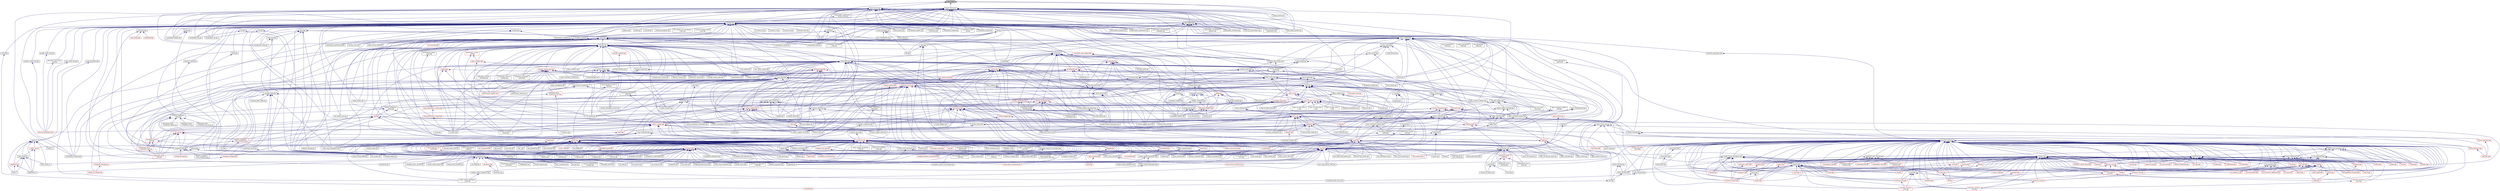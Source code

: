 digraph "raw_ptr.hpp"
{
  edge [fontname="Helvetica",fontsize="10",labelfontname="Helvetica",labelfontsize="10"];
  node [fontname="Helvetica",fontsize="10",shape=record];
  Node66 [label="raw_ptr.hpp",height=0.2,width=0.4,color="black", fillcolor="grey75", style="filled", fontcolor="black"];
  Node66 -> Node67 [dir="back",color="midnightblue",fontsize="10",style="solid",fontname="Helvetica"];
  Node67 [label="memory_block.hpp",height=0.2,width=0.4,color="black", fillcolor="white", style="filled",URL="$de/d11/server_2memory__block_8hpp.html"];
  Node67 -> Node68 [dir="back",color="midnightblue",fontsize="10",style="solid",fontname="Helvetica"];
  Node68 [label="memory_block.hpp",height=0.2,width=0.4,color="black", fillcolor="white", style="filled",URL="$d2/d7e/stubs_2memory__block_8hpp.html"];
  Node68 -> Node69 [dir="back",color="midnightblue",fontsize="10",style="solid",fontname="Helvetica"];
  Node69 [label="memory_block.hpp",height=0.2,width=0.4,color="black", fillcolor="white", style="filled",URL="$d6/d1f/memory__block_8hpp.html"];
  Node69 -> Node70 [dir="back",color="midnightblue",fontsize="10",style="solid",fontname="Helvetica"];
  Node70 [label="components.hpp",height=0.2,width=0.4,color="red", fillcolor="white", style="filled",URL="$d2/d8d/components_8hpp.html"];
  Node70 -> Node71 [dir="back",color="midnightblue",fontsize="10",style="solid",fontname="Helvetica"];
  Node71 [label="accumulator.hpp",height=0.2,width=0.4,color="red", fillcolor="white", style="filled",URL="$d4/d9d/server_2accumulator_8hpp.html"];
  Node71 -> Node73 [dir="back",color="midnightblue",fontsize="10",style="solid",fontname="Helvetica"];
  Node73 [label="accumulator.hpp",height=0.2,width=0.4,color="red", fillcolor="white", style="filled",URL="$d8/d5e/accumulator_8hpp.html"];
  Node70 -> Node73 [dir="back",color="midnightblue",fontsize="10",style="solid",fontname="Helvetica"];
  Node70 -> Node75 [dir="back",color="midnightblue",fontsize="10",style="solid",fontname="Helvetica"];
  Node75 [label="template_accumulator.hpp",height=0.2,width=0.4,color="black", fillcolor="white", style="filled",URL="$d0/d3f/server_2template__accumulator_8hpp.html"];
  Node75 -> Node76 [dir="back",color="midnightblue",fontsize="10",style="solid",fontname="Helvetica"];
  Node76 [label="template_accumulator.hpp",height=0.2,width=0.4,color="red", fillcolor="white", style="filled",URL="$dd/da9/template__accumulator_8hpp.html"];
  Node70 -> Node78 [dir="back",color="midnightblue",fontsize="10",style="solid",fontname="Helvetica"];
  Node78 [label="template_function_accumulator.hpp",height=0.2,width=0.4,color="black", fillcolor="white", style="filled",URL="$d7/da6/server_2template__function__accumulator_8hpp.html"];
  Node78 -> Node79 [dir="back",color="midnightblue",fontsize="10",style="solid",fontname="Helvetica"];
  Node79 [label="template_function_accumulator.cpp",height=0.2,width=0.4,color="black", fillcolor="white", style="filled",URL="$d5/d02/template__function__accumulator_8cpp.html"];
  Node78 -> Node80 [dir="back",color="midnightblue",fontsize="10",style="solid",fontname="Helvetica"];
  Node80 [label="template_function_accumulator.hpp",height=0.2,width=0.4,color="red", fillcolor="white", style="filled",URL="$d3/de9/template__function__accumulator_8hpp.html"];
  Node70 -> Node76 [dir="back",color="midnightblue",fontsize="10",style="solid",fontname="Helvetica"];
  Node70 -> Node79 [dir="back",color="midnightblue",fontsize="10",style="solid",fontname="Helvetica"];
  Node70 -> Node80 [dir="back",color="midnightblue",fontsize="10",style="solid",fontname="Helvetica"];
  Node70 -> Node82 [dir="back",color="midnightblue",fontsize="10",style="solid",fontname="Helvetica"];
  Node82 [label="allgather_module.cpp",height=0.2,width=0.4,color="black", fillcolor="white", style="filled",URL="$df/de4/allgather__module_8cpp.html"];
  Node70 -> Node83 [dir="back",color="midnightblue",fontsize="10",style="solid",fontname="Helvetica"];
  Node83 [label="allgather.hpp",height=0.2,width=0.4,color="red", fillcolor="white", style="filled",URL="$d4/d4a/allgather_8hpp.html"];
  Node83 -> Node82 [dir="back",color="midnightblue",fontsize="10",style="solid",fontname="Helvetica"];
  Node70 -> Node86 [dir="back",color="midnightblue",fontsize="10",style="solid",fontname="Helvetica"];
  Node86 [label="allgather_and_gate.hpp",height=0.2,width=0.4,color="red", fillcolor="white", style="filled",URL="$d9/dbb/allgather__and__gate_8hpp.html"];
  Node86 -> Node82 [dir="back",color="midnightblue",fontsize="10",style="solid",fontname="Helvetica"];
  Node70 -> Node88 [dir="back",color="midnightblue",fontsize="10",style="solid",fontname="Helvetica"];
  Node88 [label="cancelable_action.cpp",height=0.2,width=0.4,color="black", fillcolor="white", style="filled",URL="$d5/d0c/cancelable__action_8cpp.html"];
  Node70 -> Node89 [dir="back",color="midnightblue",fontsize="10",style="solid",fontname="Helvetica"];
  Node89 [label="cancelable_action.hpp",height=0.2,width=0.4,color="red", fillcolor="white", style="filled",URL="$d5/d4d/server_2cancelable__action_8hpp.html"];
  Node89 -> Node88 [dir="back",color="midnightblue",fontsize="10",style="solid",fontname="Helvetica"];
  Node70 -> Node91 [dir="back",color="midnightblue",fontsize="10",style="solid",fontname="Helvetica"];
  Node91 [label="cancelable_action.hpp",height=0.2,width=0.4,color="red", fillcolor="white", style="filled",URL="$d6/d28/cancelable__action_8hpp.html"];
  Node70 -> Node93 [dir="back",color="midnightblue",fontsize="10",style="solid",fontname="Helvetica"];
  Node93 [label="hello_world_component.hpp",height=0.2,width=0.4,color="red", fillcolor="white", style="filled",URL="$df/df0/hello__world__component_8hpp.html"];
  Node70 -> Node96 [dir="back",color="midnightblue",fontsize="10",style="solid",fontname="Helvetica"];
  Node96 [label="row.hpp",height=0.2,width=0.4,color="red", fillcolor="white", style="filled",URL="$de/d74/server_2row_8hpp.html"];
  Node70 -> Node104 [dir="back",color="midnightblue",fontsize="10",style="solid",fontname="Helvetica"];
  Node104 [label="stencil_iterator.hpp",height=0.2,width=0.4,color="red", fillcolor="white", style="filled",URL="$dc/d5c/server_2stencil__iterator_8hpp.html"];
  Node104 -> Node100 [dir="back",color="midnightblue",fontsize="10",style="solid",fontname="Helvetica"];
  Node100 [label="solver.hpp",height=0.2,width=0.4,color="red", fillcolor="white", style="filled",URL="$db/d9a/server_2solver_8hpp.html"];
  Node70 -> Node100 [dir="back",color="midnightblue",fontsize="10",style="solid",fontname="Helvetica"];
  Node70 -> Node108 [dir="back",color="midnightblue",fontsize="10",style="solid",fontname="Helvetica"];
  Node108 [label="jacobi_component.cpp",height=0.2,width=0.4,color="black", fillcolor="white", style="filled",URL="$d1/d25/jacobi__component_8cpp.html"];
  Node70 -> Node109 [dir="back",color="midnightblue",fontsize="10",style="solid",fontname="Helvetica"];
  Node109 [label="nqueen.hpp",height=0.2,width=0.4,color="black", fillcolor="white", style="filled",URL="$de/d58/server_2nqueen_8hpp.html"];
  Node109 -> Node110 [dir="back",color="midnightblue",fontsize="10",style="solid",fontname="Helvetica"];
  Node110 [label="nqueen.cpp",height=0.2,width=0.4,color="black", fillcolor="white", style="filled",URL="$db/dca/nqueen_8cpp.html"];
  Node109 -> Node111 [dir="back",color="midnightblue",fontsize="10",style="solid",fontname="Helvetica"];
  Node111 [label="nqueen.hpp",height=0.2,width=0.4,color="red", fillcolor="white", style="filled",URL="$da/dfd/stubs_2nqueen_8hpp.html"];
  Node70 -> Node114 [dir="back",color="midnightblue",fontsize="10",style="solid",fontname="Helvetica"];
  Node114 [label="sine.cpp",height=0.2,width=0.4,color="black", fillcolor="white", style="filled",URL="$d3/d0d/server_2sine_8cpp.html"];
  Node70 -> Node115 [dir="back",color="midnightblue",fontsize="10",style="solid",fontname="Helvetica"];
  Node115 [label="component_ctors.cpp",height=0.2,width=0.4,color="black", fillcolor="white", style="filled",URL="$d3/d2a/component__ctors_8cpp.html"];
  Node70 -> Node116 [dir="back",color="midnightblue",fontsize="10",style="solid",fontname="Helvetica"];
  Node116 [label="component_in_executable.cpp",height=0.2,width=0.4,color="black", fillcolor="white", style="filled",URL="$d8/d4b/component__in__executable_8cpp.html"];
  Node70 -> Node117 [dir="back",color="midnightblue",fontsize="10",style="solid",fontname="Helvetica"];
  Node117 [label="component_inheritance.cpp",height=0.2,width=0.4,color="black", fillcolor="white", style="filled",URL="$d8/d55/component__inheritance_8cpp.html"];
  Node70 -> Node118 [dir="back",color="midnightblue",fontsize="10",style="solid",fontname="Helvetica"];
  Node118 [label="component_with_executor.cpp",height=0.2,width=0.4,color="black", fillcolor="white", style="filled",URL="$d4/d20/component__with__executor_8cpp.html"];
  Node70 -> Node119 [dir="back",color="midnightblue",fontsize="10",style="solid",fontname="Helvetica"];
  Node119 [label="factorial.cpp",height=0.2,width=0.4,color="black", fillcolor="white", style="filled",URL="$d9/d00/factorial_8cpp.html"];
  Node70 -> Node120 [dir="back",color="midnightblue",fontsize="10",style="solid",fontname="Helvetica"];
  Node120 [label="hello_world.cpp",height=0.2,width=0.4,color="black", fillcolor="white", style="filled",URL="$d0/d67/hello__world_8cpp.html"];
  Node70 -> Node121 [dir="back",color="midnightblue",fontsize="10",style="solid",fontname="Helvetica"];
  Node121 [label="latch_local.cpp",height=0.2,width=0.4,color="black", fillcolor="white", style="filled",URL="$dd/dd3/latch__local_8cpp.html"];
  Node70 -> Node122 [dir="back",color="midnightblue",fontsize="10",style="solid",fontname="Helvetica"];
  Node122 [label="latch_remote.cpp",height=0.2,width=0.4,color="black", fillcolor="white", style="filled",URL="$df/d59/latch__remote_8cpp.html"];
  Node70 -> Node123 [dir="back",color="midnightblue",fontsize="10",style="solid",fontname="Helvetica"];
  Node123 [label="pingpong.cpp",height=0.2,width=0.4,color="black", fillcolor="white", style="filled",URL="$dd/d4d/pingpong_8cpp.html"];
  Node70 -> Node124 [dir="back",color="midnightblue",fontsize="10",style="solid",fontname="Helvetica"];
  Node124 [label="random_mem_access.hpp",height=0.2,width=0.4,color="red", fillcolor="white", style="filled",URL="$d0/d19/server_2random__mem__access_8hpp.html"];
  Node70 -> Node129 [dir="back",color="midnightblue",fontsize="10",style="solid",fontname="Helvetica"];
  Node129 [label="sheneos_compare.cpp",height=0.2,width=0.4,color="black", fillcolor="white", style="filled",URL="$dc/d11/sheneos__compare_8cpp.html"];
  Node70 -> Node130 [dir="back",color="midnightblue",fontsize="10",style="solid",fontname="Helvetica"];
  Node130 [label="throttle.hpp",height=0.2,width=0.4,color="red", fillcolor="white", style="filled",URL="$db/dc9/server_2throttle_8hpp.html"];
  Node130 -> Node131 [dir="back",color="midnightblue",fontsize="10",style="solid",fontname="Helvetica"];
  Node131 [label="throttle.cpp",height=0.2,width=0.4,color="black", fillcolor="white", style="filled",URL="$de/d56/server_2throttle_8cpp.html"];
  Node70 -> Node135 [dir="back",color="midnightblue",fontsize="10",style="solid",fontname="Helvetica"];
  Node135 [label="throttle_client.cpp",height=0.2,width=0.4,color="black", fillcolor="white", style="filled",URL="$d0/db7/throttle__client_8cpp.html"];
  Node70 -> Node136 [dir="back",color="midnightblue",fontsize="10",style="solid",fontname="Helvetica"];
  Node136 [label="simple_central_tuplespace.hpp",height=0.2,width=0.4,color="black", fillcolor="white", style="filled",URL="$db/d69/server_2simple__central__tuplespace_8hpp.html"];
  Node136 -> Node137 [dir="back",color="midnightblue",fontsize="10",style="solid",fontname="Helvetica"];
  Node137 [label="simple_central_tuplespace.cpp",height=0.2,width=0.4,color="black", fillcolor="white", style="filled",URL="$d3/dec/simple__central__tuplespace_8cpp.html"];
  Node136 -> Node138 [dir="back",color="midnightblue",fontsize="10",style="solid",fontname="Helvetica"];
  Node138 [label="simple_central_tuplespace.hpp",height=0.2,width=0.4,color="black", fillcolor="white", style="filled",URL="$d0/d4b/stubs_2simple__central__tuplespace_8hpp.html"];
  Node138 -> Node139 [dir="back",color="midnightblue",fontsize="10",style="solid",fontname="Helvetica"];
  Node139 [label="simple_central_tuplespace.hpp",height=0.2,width=0.4,color="black", fillcolor="white", style="filled",URL="$d5/ddd/simple__central__tuplespace_8hpp.html"];
  Node139 -> Node140 [dir="back",color="midnightblue",fontsize="10",style="solid",fontname="Helvetica"];
  Node140 [label="simple_central_tuplespace\l_client.cpp",height=0.2,width=0.4,color="black", fillcolor="white", style="filled",URL="$d1/d7b/simple__central__tuplespace__client_8cpp.html"];
  Node70 -> Node141 [dir="back",color="midnightblue",fontsize="10",style="solid",fontname="Helvetica"];
  Node141 [label="tuples_warehouse.hpp",height=0.2,width=0.4,color="black", fillcolor="white", style="filled",URL="$da/de6/tuples__warehouse_8hpp.html"];
  Node141 -> Node136 [dir="back",color="midnightblue",fontsize="10",style="solid",fontname="Helvetica"];
  Node70 -> Node139 [dir="back",color="midnightblue",fontsize="10",style="solid",fontname="Helvetica"];
  Node70 -> Node142 [dir="back",color="midnightblue",fontsize="10",style="solid",fontname="Helvetica"];
  Node142 [label="iostreams.hpp",height=0.2,width=0.4,color="red", fillcolor="white", style="filled",URL="$de/d22/iostreams_8hpp.html"];
  Node142 -> Node104 [dir="back",color="midnightblue",fontsize="10",style="solid",fontname="Helvetica"];
  Node142 -> Node115 [dir="back",color="midnightblue",fontsize="10",style="solid",fontname="Helvetica"];
  Node142 -> Node116 [dir="back",color="midnightblue",fontsize="10",style="solid",fontname="Helvetica"];
  Node142 -> Node117 [dir="back",color="midnightblue",fontsize="10",style="solid",fontname="Helvetica"];
  Node142 -> Node118 [dir="back",color="midnightblue",fontsize="10",style="solid",fontname="Helvetica"];
  Node142 -> Node120 [dir="back",color="midnightblue",fontsize="10",style="solid",fontname="Helvetica"];
  Node142 -> Node123 [dir="back",color="midnightblue",fontsize="10",style="solid",fontname="Helvetica"];
  Node142 -> Node163 [dir="back",color="midnightblue",fontsize="10",style="solid",fontname="Helvetica"];
  Node163 [label="sierpinski.cpp",height=0.2,width=0.4,color="black", fillcolor="white", style="filled",URL="$d3/d7e/sierpinski_8cpp.html"];
  Node142 -> Node140 [dir="back",color="midnightblue",fontsize="10",style="solid",fontname="Helvetica"];
  Node142 -> Node174 [dir="back",color="midnightblue",fontsize="10",style="solid",fontname="Helvetica"];
  Node174 [label="future_overhead.cpp",height=0.2,width=0.4,color="black", fillcolor="white", style="filled",URL="$d3/d79/future__overhead_8cpp.html"];
  Node142 -> Node182 [dir="back",color="midnightblue",fontsize="10",style="solid",fontname="Helvetica"];
  Node182 [label="spinlock_overhead1.cpp",height=0.2,width=0.4,color="black", fillcolor="white", style="filled",URL="$d0/d32/spinlock__overhead1_8cpp.html"];
  Node142 -> Node183 [dir="back",color="midnightblue",fontsize="10",style="solid",fontname="Helvetica"];
  Node183 [label="spinlock_overhead2.cpp",height=0.2,width=0.4,color="black", fillcolor="white", style="filled",URL="$de/d55/spinlock__overhead2_8cpp.html"];
  Node142 -> Node190 [dir="back",color="midnightblue",fontsize="10",style="solid",fontname="Helvetica"];
  Node190 [label="osu_bcast.cpp",height=0.2,width=0.4,color="black", fillcolor="white", style="filled",URL="$d3/dca/osu__bcast_8cpp.html"];
  Node142 -> Node191 [dir="back",color="midnightblue",fontsize="10",style="solid",fontname="Helvetica"];
  Node191 [label="osu_bibw.cpp",height=0.2,width=0.4,color="black", fillcolor="white", style="filled",URL="$d2/d04/osu__bibw_8cpp.html"];
  Node142 -> Node192 [dir="back",color="midnightblue",fontsize="10",style="solid",fontname="Helvetica"];
  Node192 [label="osu_bw.cpp",height=0.2,width=0.4,color="black", fillcolor="white", style="filled",URL="$d4/d20/osu__bw_8cpp.html"];
  Node142 -> Node193 [dir="back",color="midnightblue",fontsize="10",style="solid",fontname="Helvetica"];
  Node193 [label="osu_latency.cpp",height=0.2,width=0.4,color="black", fillcolor="white", style="filled",URL="$df/d58/osu__latency_8cpp.html"];
  Node142 -> Node194 [dir="back",color="midnightblue",fontsize="10",style="solid",fontname="Helvetica"];
  Node194 [label="osu_multi_lat.cpp",height=0.2,width=0.4,color="black", fillcolor="white", style="filled",URL="$d7/d91/osu__multi__lat_8cpp.html"];
  Node142 -> Node195 [dir="back",color="midnightblue",fontsize="10",style="solid",fontname="Helvetica"];
  Node195 [label="osu_scatter.cpp",height=0.2,width=0.4,color="black", fillcolor="white", style="filled",URL="$d4/d4c/osu__scatter_8cpp.html"];
  Node142 -> Node196 [dir="back",color="midnightblue",fontsize="10",style="solid",fontname="Helvetica"];
  Node196 [label="pingpong_performance.cpp",height=0.2,width=0.4,color="black", fillcolor="white", style="filled",URL="$de/d03/pingpong__performance_8cpp.html"];
  Node142 -> Node204 [dir="back",color="midnightblue",fontsize="10",style="solid",fontname="Helvetica"];
  Node204 [label="wait_all_hang_1946.cpp",height=0.2,width=0.4,color="black", fillcolor="white", style="filled",URL="$d5/d69/wait__all__hang__1946_8cpp.html"];
  Node142 -> Node223 [dir="back",color="midnightblue",fontsize="10",style="solid",fontname="Helvetica"];
  Node223 [label="inheritance_2_classes\l_abstract.cpp",height=0.2,width=0.4,color="black", fillcolor="white", style="filled",URL="$dd/d8e/inheritance__2__classes__abstract_8cpp.html"];
  Node142 -> Node224 [dir="back",color="midnightblue",fontsize="10",style="solid",fontname="Helvetica"];
  Node224 [label="inheritance_2_classes\l_concrete.cpp",height=0.2,width=0.4,color="black", fillcolor="white", style="filled",URL="$d8/dc5/inheritance__2__classes__concrete_8cpp.html"];
  Node142 -> Node225 [dir="back",color="midnightblue",fontsize="10",style="solid",fontname="Helvetica"];
  Node225 [label="inheritance_3_classes\l_1_abstract.cpp",height=0.2,width=0.4,color="black", fillcolor="white", style="filled",URL="$dc/dfb/inheritance__3__classes__1__abstract_8cpp.html"];
  Node142 -> Node226 [dir="back",color="midnightblue",fontsize="10",style="solid",fontname="Helvetica"];
  Node226 [label="inheritance_3_classes\l_2_abstract.cpp",height=0.2,width=0.4,color="black", fillcolor="white", style="filled",URL="$dd/d34/inheritance__3__classes__2__abstract_8cpp.html"];
  Node142 -> Node227 [dir="back",color="midnightblue",fontsize="10",style="solid",fontname="Helvetica"];
  Node227 [label="inheritance_3_classes\l_concrete.cpp",height=0.2,width=0.4,color="black", fillcolor="white", style="filled",URL="$de/d09/inheritance__3__classes__concrete_8cpp.html"];
  Node142 -> Node228 [dir="back",color="midnightblue",fontsize="10",style="solid",fontname="Helvetica"];
  Node228 [label="migrate_component.cpp",height=0.2,width=0.4,color="black", fillcolor="white", style="filled",URL="$dc/d78/migrate__component_8cpp.html"];
  Node70 -> Node235 [dir="back",color="midnightblue",fontsize="10",style="solid",fontname="Helvetica"];
  Node235 [label="runtime.hpp",height=0.2,width=0.4,color="red", fillcolor="white", style="filled",URL="$d5/d15/include_2runtime_8hpp.html"];
  Node70 -> Node657 [dir="back",color="midnightblue",fontsize="10",style="solid",fontname="Helvetica"];
  Node657 [label="valarray.hpp",height=0.2,width=0.4,color="black", fillcolor="white", style="filled",URL="$dc/d69/valarray_8hpp.html"];
  Node657 -> Node658 [dir="back",color="midnightblue",fontsize="10",style="solid",fontname="Helvetica"];
  Node658 [label="serialization.hpp",height=0.2,width=0.4,color="black", fillcolor="white", style="filled",URL="$d8/d21/serialization_8hpp.html"];
  Node658 -> Node79 [dir="back",color="midnightblue",fontsize="10",style="solid",fontname="Helvetica"];
  Node658 -> Node88 [dir="back",color="midnightblue",fontsize="10",style="solid",fontname="Helvetica"];
  Node658 -> Node93 [dir="back",color="midnightblue",fontsize="10",style="solid",fontname="Helvetica"];
  Node658 -> Node659 [dir="back",color="midnightblue",fontsize="10",style="solid",fontname="Helvetica"];
  Node659 [label="dimension.cpp",height=0.2,width=0.4,color="black", fillcolor="white", style="filled",URL="$db/d4a/interpolate1d_2interpolate1d_2dimension_8cpp.html"];
  Node658 -> Node660 [dir="back",color="midnightblue",fontsize="10",style="solid",fontname="Helvetica"];
  Node660 [label="dimension.hpp",height=0.2,width=0.4,color="red", fillcolor="white", style="filled",URL="$dc/da5/interpolate1d_2interpolate1d_2dimension_8hpp.html"];
  Node660 -> Node659 [dir="back",color="midnightblue",fontsize="10",style="solid",fontname="Helvetica"];
  Node658 -> Node661 [dir="back",color="midnightblue",fontsize="10",style="solid",fontname="Helvetica"];
  Node661 [label="fractals_struct.cpp",height=0.2,width=0.4,color="black", fillcolor="white", style="filled",URL="$d8/d2f/fractals__struct_8cpp.html"];
  Node658 -> Node123 [dir="back",color="midnightblue",fontsize="10",style="solid",fontname="Helvetica"];
  Node658 -> Node163 [dir="back",color="midnightblue",fontsize="10",style="solid",fontname="Helvetica"];
  Node658 -> Node283 [dir="back",color="midnightblue",fontsize="10",style="solid",fontname="Helvetica"];
  Node283 [label="dimension.cpp",height=0.2,width=0.4,color="black", fillcolor="white", style="filled",URL="$d8/db3/sheneos_2sheneos_2dimension_8cpp.html"];
  Node658 -> Node294 [dir="back",color="midnightblue",fontsize="10",style="solid",fontname="Helvetica"];
  Node294 [label="configuration.cpp",height=0.2,width=0.4,color="black", fillcolor="white", style="filled",URL="$df/d22/configuration_8cpp.html"];
  Node658 -> Node300 [dir="back",color="midnightblue",fontsize="10",style="solid",fontname="Helvetica"];
  Node300 [label="transpose_block_numa.cpp",height=0.2,width=0.4,color="black", fillcolor="white", style="filled",URL="$dd/d3b/transpose__block__numa_8cpp.html"];
  Node658 -> Node190 [dir="back",color="midnightblue",fontsize="10",style="solid",fontname="Helvetica"];
  Node658 -> Node191 [dir="back",color="midnightblue",fontsize="10",style="solid",fontname="Helvetica"];
  Node658 -> Node192 [dir="back",color="midnightblue",fontsize="10",style="solid",fontname="Helvetica"];
  Node658 -> Node193 [dir="back",color="midnightblue",fontsize="10",style="solid",fontname="Helvetica"];
  Node658 -> Node194 [dir="back",color="midnightblue",fontsize="10",style="solid",fontname="Helvetica"];
  Node658 -> Node196 [dir="back",color="midnightblue",fontsize="10",style="solid",fontname="Helvetica"];
  Node658 -> Node323 [dir="back",color="midnightblue",fontsize="10",style="solid",fontname="Helvetica"];
  Node323 [label="action_move_semantics.cpp",height=0.2,width=0.4,color="black", fillcolor="white", style="filled",URL="$d4/db3/action__move__semantics_8cpp.html"];
  Node658 -> Node324 [dir="back",color="midnightblue",fontsize="10",style="solid",fontname="Helvetica"];
  Node324 [label="movable_objects.cpp",height=0.2,width=0.4,color="black", fillcolor="white", style="filled",URL="$d8/d65/movable__objects_8cpp.html"];
  Node658 -> Node325 [dir="back",color="midnightblue",fontsize="10",style="solid",fontname="Helvetica"];
  Node325 [label="duplicate_id_registration\l_1596.cpp",height=0.2,width=0.4,color="black", fillcolor="white", style="filled",URL="$db/d8d/duplicate__id__registration__1596_8cpp.html"];
  Node658 -> Node662 [dir="back",color="midnightblue",fontsize="10",style="solid",fontname="Helvetica"];
  Node662 [label="zero_copy_parcels_1001.cpp",height=0.2,width=0.4,color="black", fillcolor="white", style="filled",URL="$da/dfd/zero__copy__parcels__1001_8cpp.html"];
  Node658 -> Node401 [dir="back",color="midnightblue",fontsize="10",style="solid",fontname="Helvetica"];
  Node401 [label="managed_refcnt_checker.cpp",height=0.2,width=0.4,color="black", fillcolor="white", style="filled",URL="$d3/d8d/managed__refcnt__checker_8cpp.html"];
  Node658 -> Node409 [dir="back",color="midnightblue",fontsize="10",style="solid",fontname="Helvetica"];
  Node409 [label="simple_mobile_object.cpp",height=0.2,width=0.4,color="black", fillcolor="white", style="filled",URL="$d2/da7/simple__mobile__object_8cpp.html"];
  Node658 -> Node406 [dir="back",color="midnightblue",fontsize="10",style="solid",fontname="Helvetica"];
  Node406 [label="simple_refcnt_checker.cpp",height=0.2,width=0.4,color="black", fillcolor="white", style="filled",URL="$df/d16/simple__refcnt__checker_8cpp.html"];
  Node658 -> Node663 [dir="back",color="midnightblue",fontsize="10",style="solid",fontname="Helvetica"];
  Node663 [label="copy_component.cpp",height=0.2,width=0.4,color="black", fillcolor="white", style="filled",URL="$d5/d8d/copy__component_8cpp.html"];
  Node658 -> Node664 [dir="back",color="midnightblue",fontsize="10",style="solid",fontname="Helvetica"];
  Node664 [label="get_gid.cpp",height=0.2,width=0.4,color="black", fillcolor="white", style="filled",URL="$dc/dc1/get__gid_8cpp.html"];
  Node658 -> Node228 [dir="back",color="midnightblue",fontsize="10",style="solid",fontname="Helvetica"];
  Node658 -> Node665 [dir="back",color="midnightblue",fontsize="10",style="solid",fontname="Helvetica"];
  Node665 [label="migrate_component_to\l_storage.cpp",height=0.2,width=0.4,color="black", fillcolor="white", style="filled",URL="$dd/d02/migrate__component__to__storage_8cpp.html"];
  Node658 -> Node666 [dir="back",color="midnightblue",fontsize="10",style="solid",fontname="Helvetica"];
  Node666 [label="serialization_partitioned\l_vector.cpp",height=0.2,width=0.4,color="black", fillcolor="white", style="filled",URL="$dd/dc9/serialization__partitioned__vector_8cpp.html"];
  Node657 -> Node667 [dir="back",color="midnightblue",fontsize="10",style="solid",fontname="Helvetica"];
  Node667 [label="serialization_valarray.cpp",height=0.2,width=0.4,color="black", fillcolor="white", style="filled",URL="$dd/ddb/serialization__valarray_8cpp.html"];
  Node70 -> Node190 [dir="back",color="midnightblue",fontsize="10",style="solid",fontname="Helvetica"];
  Node70 -> Node323 [dir="back",color="midnightblue",fontsize="10",style="solid",fontname="Helvetica"];
  Node70 -> Node668 [dir="back",color="midnightblue",fontsize="10",style="solid",fontname="Helvetica"];
  Node668 [label="action_move_semantics.hpp",height=0.2,width=0.4,color="red", fillcolor="white", style="filled",URL="$dc/d37/action__move__semantics_8hpp.html"];
  Node70 -> Node670 [dir="back",color="midnightblue",fontsize="10",style="solid",fontname="Helvetica"];
  Node670 [label="action_move_semantics.hpp",height=0.2,width=0.4,color="black", fillcolor="white", style="filled",URL="$dc/d9e/server_2action__move__semantics_8hpp.html"];
  Node670 -> Node323 [dir="back",color="midnightblue",fontsize="10",style="solid",fontname="Helvetica"];
  Node670 -> Node671 [dir="back",color="midnightblue",fontsize="10",style="solid",fontname="Helvetica"];
  Node671 [label="action_move_semantics.hpp",height=0.2,width=0.4,color="black", fillcolor="white", style="filled",URL="$d1/da8/stubs_2action__move__semantics_8hpp.html"];
  Node671 -> Node668 [dir="back",color="midnightblue",fontsize="10",style="solid",fontname="Helvetica"];
  Node70 -> Node671 [dir="back",color="midnightblue",fontsize="10",style="solid",fontname="Helvetica"];
  Node70 -> Node672 [dir="back",color="midnightblue",fontsize="10",style="solid",fontname="Helvetica"];
  Node672 [label="return_future_2847.cpp",height=0.2,width=0.4,color="black", fillcolor="white", style="filled",URL="$d3/dfe/return__future__2847_8cpp.html"];
  Node70 -> Node673 [dir="back",color="midnightblue",fontsize="10",style="solid",fontname="Helvetica"];
  Node673 [label="return_non_default\l_constructible_2847.cpp",height=0.2,width=0.4,color="black", fillcolor="white", style="filled",URL="$dc/d11/return__non__default__constructible__2847_8cpp.html"];
  Node70 -> Node325 [dir="back",color="midnightblue",fontsize="10",style="solid",fontname="Helvetica"];
  Node70 -> Node328 [dir="back",color="midnightblue",fontsize="10",style="solid",fontname="Helvetica"];
  Node328 [label="send_gid_keep_component\l_1624.cpp",height=0.2,width=0.4,color="black", fillcolor="white", style="filled",URL="$d9/d49/send__gid__keep__component__1624_8cpp.html"];
  Node70 -> Node330 [dir="back",color="midnightblue",fontsize="10",style="solid",fontname="Helvetica"];
  Node330 [label="matrix_hpx.hh",height=0.2,width=0.4,color="red", fillcolor="white", style="filled",URL="$d5/d89/matrix__hpx_8hh.html"];
  Node330 -> Node331 [dir="back",color="midnightblue",fontsize="10",style="solid",fontname="Helvetica"];
  Node331 [label="block_matrix.hh",height=0.2,width=0.4,color="black", fillcolor="white", style="filled",URL="$dc/de8/block__matrix_8hh.html"];
  Node331 -> Node332 [dir="back",color="midnightblue",fontsize="10",style="solid",fontname="Helvetica"];
  Node332 [label="algorithms.hh",height=0.2,width=0.4,color="red", fillcolor="white", style="filled",URL="$da/d92/algorithms_8hh.html"];
  Node332 -> Node329 [dir="back",color="midnightblue",fontsize="10",style="solid",fontname="Helvetica"];
  Node329 [label="algorithms.cc",height=0.2,width=0.4,color="black", fillcolor="white", style="filled",URL="$d5/d1b/algorithms_8cc.html"];
  Node332 -> Node334 [dir="back",color="midnightblue",fontsize="10",style="solid",fontname="Helvetica"];
  Node334 [label="tests.cc",height=0.2,width=0.4,color="black", fillcolor="white", style="filled",URL="$d6/d96/tests_8cc.html"];
  Node331 -> Node329 [dir="back",color="midnightblue",fontsize="10",style="solid",fontname="Helvetica"];
  Node331 -> Node335 [dir="back",color="midnightblue",fontsize="10",style="solid",fontname="Helvetica"];
  Node335 [label="block_matrix.cc",height=0.2,width=0.4,color="black", fillcolor="white", style="filled",URL="$de/d88/block__matrix_8cc.html"];
  Node331 -> Node334 [dir="back",color="midnightblue",fontsize="10",style="solid",fontname="Helvetica"];
  Node330 -> Node329 [dir="back",color="midnightblue",fontsize="10",style="solid",fontname="Helvetica"];
  Node70 -> Node329 [dir="back",color="midnightblue",fontsize="10",style="solid",fontname="Helvetica"];
  Node70 -> Node335 [dir="back",color="midnightblue",fontsize="10",style="solid",fontname="Helvetica"];
  Node70 -> Node674 [dir="back",color="midnightblue",fontsize="10",style="solid",fontname="Helvetica"];
  Node674 [label="server_1950.hpp",height=0.2,width=0.4,color="red", fillcolor="white", style="filled",URL="$df/d5f/server__1950_8hpp.html"];
  Node70 -> Node676 [dir="back",color="midnightblue",fontsize="10",style="solid",fontname="Helvetica"];
  Node676 [label="create_n_components\l_2323.cpp",height=0.2,width=0.4,color="black", fillcolor="white", style="filled",URL="$d9/d8c/create__n__components__2323_8cpp.html"];
  Node70 -> Node677 [dir="back",color="midnightblue",fontsize="10",style="solid",fontname="Helvetica"];
  Node677 [label="create_remote_component\l_2334.cpp",height=0.2,width=0.4,color="black", fillcolor="white", style="filled",URL="$de/d8c/create__remote__component__2334_8cpp.html"];
  Node70 -> Node678 [dir="back",color="midnightblue",fontsize="10",style="solid",fontname="Helvetica"];
  Node678 [label="new_2848.cpp",height=0.2,width=0.4,color="black", fillcolor="white", style="filled",URL="$d1/d12/new__2848_8cpp.html"];
  Node70 -> Node679 [dir="back",color="midnightblue",fontsize="10",style="solid",fontname="Helvetica"];
  Node679 [label="returned_client_2150.cpp",height=0.2,width=0.4,color="black", fillcolor="white", style="filled",URL="$d6/d08/returned__client__2150_8cpp.html"];
  Node70 -> Node342 [dir="back",color="midnightblue",fontsize="10",style="solid",fontname="Helvetica"];
  Node342 [label="id_type_ref_counting\l_1032.cpp",height=0.2,width=0.4,color="black", fillcolor="white", style="filled",URL="$d8/dfd/id__type__ref__counting__1032_8cpp.html"];
  Node70 -> Node680 [dir="back",color="midnightblue",fontsize="10",style="solid",fontname="Helvetica"];
  Node680 [label="async_action_1813.cpp",height=0.2,width=0.4,color="black", fillcolor="white", style="filled",URL="$db/de6/async__action__1813_8cpp.html"];
  Node70 -> Node681 [dir="back",color="midnightblue",fontsize="10",style="solid",fontname="Helvetica"];
  Node681 [label="future_serialization\l_1898.cpp",height=0.2,width=0.4,color="black", fillcolor="white", style="filled",URL="$da/dde/future__serialization__1898_8cpp.html"];
  Node70 -> Node369 [dir="back",color="midnightblue",fontsize="10",style="solid",fontname="Helvetica"];
  Node369 [label="shared_stated_leaked\l_1211.cpp",height=0.2,width=0.4,color="black", fillcolor="white", style="filled",URL="$dc/dce/shared__stated__leaked__1211_8cpp.html"];
  Node70 -> Node682 [dir="back",color="midnightblue",fontsize="10",style="solid",fontname="Helvetica"];
  Node682 [label="return_future.cpp",height=0.2,width=0.4,color="black", fillcolor="white", style="filled",URL="$d4/dbe/return__future_8cpp.html"];
  Node70 -> Node401 [dir="back",color="midnightblue",fontsize="10",style="solid",fontname="Helvetica"];
  Node70 -> Node409 [dir="back",color="midnightblue",fontsize="10",style="solid",fontname="Helvetica"];
  Node70 -> Node406 [dir="back",color="midnightblue",fontsize="10",style="solid",fontname="Helvetica"];
  Node70 -> Node683 [dir="back",color="midnightblue",fontsize="10",style="solid",fontname="Helvetica"];
  Node683 [label="find_clients_from_prefix.cpp",height=0.2,width=0.4,color="black", fillcolor="white", style="filled",URL="$dc/d15/find__clients__from__prefix_8cpp.html"];
  Node70 -> Node684 [dir="back",color="midnightblue",fontsize="10",style="solid",fontname="Helvetica"];
  Node684 [label="find_ids_from_prefix.cpp",height=0.2,width=0.4,color="black", fillcolor="white", style="filled",URL="$dc/df3/find__ids__from__prefix_8cpp.html"];
  Node70 -> Node685 [dir="back",color="midnightblue",fontsize="10",style="solid",fontname="Helvetica"];
  Node685 [label="get_colocation_id.cpp",height=0.2,width=0.4,color="black", fillcolor="white", style="filled",URL="$dd/d0d/get__colocation__id_8cpp.html"];
  Node70 -> Node686 [dir="back",color="midnightblue",fontsize="10",style="solid",fontname="Helvetica"];
  Node686 [label="test_component.hpp",height=0.2,width=0.4,color="red", fillcolor="white", style="filled",URL="$dc/daa/test__component_8hpp.html"];
  Node70 -> Node688 [dir="back",color="midnightblue",fontsize="10",style="solid",fontname="Helvetica"];
  Node688 [label="action_invoke_no_more\l_than.cpp",height=0.2,width=0.4,color="black", fillcolor="white", style="filled",URL="$db/d8a/action__invoke__no__more__than_8cpp.html"];
  Node70 -> Node689 [dir="back",color="midnightblue",fontsize="10",style="solid",fontname="Helvetica"];
  Node689 [label="launch_process_test\l_server.cpp",height=0.2,width=0.4,color="black", fillcolor="white", style="filled",URL="$d8/daf/launch__process__test__server_8cpp.html"];
  Node70 -> Node690 [dir="back",color="midnightblue",fontsize="10",style="solid",fontname="Helvetica"];
  Node690 [label="launch_process_test\l_server.hpp",height=0.2,width=0.4,color="red", fillcolor="white", style="filled",URL="$d1/d83/launch__process__test__server_8hpp.html"];
  Node690 -> Node689 [dir="back",color="midnightblue",fontsize="10",style="solid",fontname="Helvetica"];
  Node70 -> Node663 [dir="back",color="midnightblue",fontsize="10",style="solid",fontname="Helvetica"];
  Node70 -> Node691 [dir="back",color="midnightblue",fontsize="10",style="solid",fontname="Helvetica"];
  Node691 [label="distribution_policy\l_executor.cpp",height=0.2,width=0.4,color="black", fillcolor="white", style="filled",URL="$da/d92/distribution__policy__executor_8cpp.html"];
  Node70 -> Node692 [dir="back",color="midnightblue",fontsize="10",style="solid",fontname="Helvetica"];
  Node692 [label="distribution_policy\l_executor_v1.cpp",height=0.2,width=0.4,color="black", fillcolor="white", style="filled",URL="$dd/d43/distribution__policy__executor__v1_8cpp.html"];
  Node70 -> Node664 [dir="back",color="midnightblue",fontsize="10",style="solid",fontname="Helvetica"];
  Node70 -> Node693 [dir="back",color="midnightblue",fontsize="10",style="solid",fontname="Helvetica"];
  Node693 [label="get_ptr.cpp",height=0.2,width=0.4,color="black", fillcolor="white", style="filled",URL="$d8/dfd/get__ptr_8cpp.html"];
  Node70 -> Node223 [dir="back",color="midnightblue",fontsize="10",style="solid",fontname="Helvetica"];
  Node70 -> Node224 [dir="back",color="midnightblue",fontsize="10",style="solid",fontname="Helvetica"];
  Node70 -> Node225 [dir="back",color="midnightblue",fontsize="10",style="solid",fontname="Helvetica"];
  Node70 -> Node226 [dir="back",color="midnightblue",fontsize="10",style="solid",fontname="Helvetica"];
  Node70 -> Node227 [dir="back",color="midnightblue",fontsize="10",style="solid",fontname="Helvetica"];
  Node70 -> Node694 [dir="back",color="midnightblue",fontsize="10",style="solid",fontname="Helvetica"];
  Node694 [label="local_new.cpp",height=0.2,width=0.4,color="black", fillcolor="white", style="filled",URL="$d4/dbd/local__new_8cpp.html"];
  Node70 -> Node228 [dir="back",color="midnightblue",fontsize="10",style="solid",fontname="Helvetica"];
  Node70 -> Node665 [dir="back",color="midnightblue",fontsize="10",style="solid",fontname="Helvetica"];
  Node70 -> Node695 [dir="back",color="midnightblue",fontsize="10",style="solid",fontname="Helvetica"];
  Node695 [label="new_.cpp",height=0.2,width=0.4,color="black", fillcolor="white", style="filled",URL="$d9/d8b/new___8cpp.html"];
  Node70 -> Node696 [dir="back",color="midnightblue",fontsize="10",style="solid",fontname="Helvetica"];
  Node696 [label="new_binpacking.cpp",height=0.2,width=0.4,color="black", fillcolor="white", style="filled",URL="$d6/d82/new__binpacking_8cpp.html"];
  Node70 -> Node697 [dir="back",color="midnightblue",fontsize="10",style="solid",fontname="Helvetica"];
  Node697 [label="new_colocated.cpp",height=0.2,width=0.4,color="black", fillcolor="white", style="filled",URL="$d3/d18/new__colocated_8cpp.html"];
  Node70 -> Node698 [dir="back",color="midnightblue",fontsize="10",style="solid",fontname="Helvetica"];
  Node698 [label="apply_colocated.cpp",height=0.2,width=0.4,color="black", fillcolor="white", style="filled",URL="$d5/dd3/apply__colocated_8cpp.html"];
  Node70 -> Node699 [dir="back",color="midnightblue",fontsize="10",style="solid",fontname="Helvetica"];
  Node699 [label="apply_remote.cpp",height=0.2,width=0.4,color="black", fillcolor="white", style="filled",URL="$d9/d40/apply__remote_8cpp.html"];
  Node70 -> Node700 [dir="back",color="midnightblue",fontsize="10",style="solid",fontname="Helvetica"];
  Node700 [label="apply_remote_client.cpp",height=0.2,width=0.4,color="black", fillcolor="white", style="filled",URL="$d9/def/apply__remote__client_8cpp.html"];
  Node70 -> Node701 [dir="back",color="midnightblue",fontsize="10",style="solid",fontname="Helvetica"];
  Node701 [label="async_cb_colocated.cpp",height=0.2,width=0.4,color="black", fillcolor="white", style="filled",URL="$d7/d7f/async__cb__colocated_8cpp.html"];
  Node70 -> Node702 [dir="back",color="midnightblue",fontsize="10",style="solid",fontname="Helvetica"];
  Node702 [label="async_cb_remote.cpp",height=0.2,width=0.4,color="black", fillcolor="white", style="filled",URL="$da/d88/async__cb__remote_8cpp.html"];
  Node70 -> Node703 [dir="back",color="midnightblue",fontsize="10",style="solid",fontname="Helvetica"];
  Node703 [label="async_cb_remote_client.cpp",height=0.2,width=0.4,color="black", fillcolor="white", style="filled",URL="$d2/d31/async__cb__remote__client_8cpp.html"];
  Node68 -> Node710 [dir="back",color="midnightblue",fontsize="10",style="solid",fontname="Helvetica"];
  Node710 [label="memory_block_stubs.cpp",height=0.2,width=0.4,color="black", fillcolor="white", style="filled",URL="$d2/df8/memory__block__stubs_8cpp.html"];
  Node67 -> Node711 [dir="back",color="midnightblue",fontsize="10",style="solid",fontname="Helvetica"];
  Node711 [label="memory_block.cpp",height=0.2,width=0.4,color="black", fillcolor="white", style="filled",URL="$d4/d68/memory__block_8cpp.html"];
  Node67 -> Node712 [dir="back",color="midnightblue",fontsize="10",style="solid",fontname="Helvetica"];
  Node712 [label="runtime_support_server.cpp",height=0.2,width=0.4,color="black", fillcolor="white", style="filled",URL="$de/d5c/runtime__support__server_8cpp.html"];
  Node67 -> Node713 [dir="back",color="midnightblue",fontsize="10",style="solid",fontname="Helvetica"];
  Node713 [label="runtime.cpp",height=0.2,width=0.4,color="black", fillcolor="white", style="filled",URL="$d3/dc3/runtime_8cpp.html"];
  Node66 -> Node714 [dir="back",color="midnightblue",fontsize="10",style="solid",fontname="Helvetica"];
  Node714 [label="input_archive.hpp",height=0.2,width=0.4,color="black", fillcolor="white", style="filled",URL="$d3/d18/input__archive_8hpp.html"];
  Node714 -> Node715 [dir="back",color="midnightblue",fontsize="10",style="solid",fontname="Helvetica"];
  Node715 [label="action_support.hpp",height=0.2,width=0.4,color="black", fillcolor="white", style="filled",URL="$d4/dd8/action__support_8hpp.html"];
  Node715 -> Node716 [dir="back",color="midnightblue",fontsize="10",style="solid",fontname="Helvetica"];
  Node716 [label="child.hpp",height=0.2,width=0.4,color="black", fillcolor="white", style="filled",URL="$d7/d44/server_2child_8hpp.html"];
  Node716 -> Node717 [dir="back",color="midnightblue",fontsize="10",style="solid",fontname="Helvetica"];
  Node717 [label="child.hpp",height=0.2,width=0.4,color="red", fillcolor="white", style="filled",URL="$d5/dcf/child_8hpp.html"];
  Node717 -> Node721 [dir="back",color="midnightblue",fontsize="10",style="solid",fontname="Helvetica"];
  Node721 [label="child_component.cpp",height=0.2,width=0.4,color="black", fillcolor="white", style="filled",URL="$df/dd7/child__component_8cpp.html"];
  Node716 -> Node720 [dir="back",color="midnightblue",fontsize="10",style="solid",fontname="Helvetica"];
  Node720 [label="process.cpp",height=0.2,width=0.4,color="black", fillcolor="white", style="filled",URL="$d0/d4c/process_8cpp.html"];
  Node716 -> Node721 [dir="back",color="midnightblue",fontsize="10",style="solid",fontname="Helvetica"];
  Node715 -> Node722 [dir="back",color="midnightblue",fontsize="10",style="solid",fontname="Helvetica"];
  Node722 [label="async_continue.hpp",height=0.2,width=0.4,color="black", fillcolor="white", style="filled",URL="$d9/d8b/async__continue_8hpp.html"];
  Node722 -> Node723 [dir="back",color="midnightblue",fontsize="10",style="solid",fontname="Helvetica"];
  Node723 [label="async.hpp",height=0.2,width=0.4,color="red", fillcolor="white", style="filled",URL="$d5/d2c/async_8hpp.html"];
  Node723 -> Node724 [dir="back",color="midnightblue",fontsize="10",style="solid",fontname="Helvetica"];
  Node724 [label="apply.hpp",height=0.2,width=0.4,color="red", fillcolor="white", style="filled",URL="$d7/d4c/apply_8hpp.html"];
  Node724 -> Node726 [dir="back",color="midnightblue",fontsize="10",style="solid",fontname="Helvetica"];
  Node726 [label="ostream.hpp",height=0.2,width=0.4,color="red", fillcolor="white", style="filled",URL="$d1/d38/ostream_8hpp.html"];
  Node726 -> Node728 [dir="back",color="midnightblue",fontsize="10",style="solid",fontname="Helvetica"];
  Node728 [label="component_module.cpp",height=0.2,width=0.4,color="black", fillcolor="white", style="filled",URL="$da/d41/iostreams_2component__module_8cpp.html"];
  Node724 -> Node730 [dir="back",color="midnightblue",fontsize="10",style="solid",fontname="Helvetica"];
  Node730 [label="apply.hpp",height=0.2,width=0.4,color="red", fillcolor="white", style="filled",URL="$d6/d2c/include_2apply_8hpp.html"];
  Node730 -> Node698 [dir="back",color="midnightblue",fontsize="10",style="solid",fontname="Helvetica"];
  Node730 -> Node699 [dir="back",color="midnightblue",fontsize="10",style="solid",fontname="Helvetica"];
  Node730 -> Node700 [dir="back",color="midnightblue",fontsize="10",style="solid",fontname="Helvetica"];
  Node730 -> Node742 [dir="back",color="midnightblue",fontsize="10",style="solid",fontname="Helvetica"];
  Node742 [label="zero_copy_serialization.cpp",height=0.2,width=0.4,color="black", fillcolor="white", style="filled",URL="$d4/dea/zero__copy__serialization_8cpp.html"];
  Node724 -> Node1053 [dir="back",color="midnightblue",fontsize="10",style="solid",fontname="Helvetica"];
  Node1053 [label="parallel_executor.hpp",height=0.2,width=0.4,color="black", fillcolor="white", style="filled",URL="$d8/d39/parallel__executor_8hpp.html"];
  Node1053 -> Node1054 [dir="back",color="midnightblue",fontsize="10",style="solid",fontname="Helvetica"];
  Node1054 [label="execution_policy.hpp",height=0.2,width=0.4,color="black", fillcolor="white", style="filled",URL="$d4/d36/execution__policy_8hpp.html"];
  Node1054 -> Node861 [dir="back",color="midnightblue",fontsize="10",style="solid",fontname="Helvetica"];
  Node861 [label="block_allocator.hpp",height=0.2,width=0.4,color="black", fillcolor="white", style="filled",URL="$d9/d7a/block__allocator_8hpp.html"];
  Node861 -> Node746 [dir="back",color="midnightblue",fontsize="10",style="solid",fontname="Helvetica"];
  Node746 [label="host.hpp",height=0.2,width=0.4,color="black", fillcolor="white", style="filled",URL="$dd/d78/host_8hpp.html"];
  Node746 -> Node747 [dir="back",color="midnightblue",fontsize="10",style="solid",fontname="Helvetica"];
  Node747 [label="compute.hpp",height=0.2,width=0.4,color="red", fillcolor="white", style="filled",URL="$df/dd0/compute_8hpp.html"];
  Node1054 -> Node1055 [dir="back",color="midnightblue",fontsize="10",style="solid",fontname="Helvetica"];
  Node1055 [label="parallel_execution\l_policy.hpp",height=0.2,width=0.4,color="red", fillcolor="white", style="filled",URL="$d5/ddf/parallel__execution__policy_8hpp.html"];
  Node1054 -> Node1059 [dir="back",color="midnightblue",fontsize="10",style="solid",fontname="Helvetica"];
  Node1059 [label="spmd_block.hpp",height=0.2,width=0.4,color="black", fillcolor="white", style="filled",URL="$d7/d72/lcos_2local_2spmd__block_8hpp.html"];
  Node1059 -> Node1060 [dir="back",color="midnightblue",fontsize="10",style="solid",fontname="Helvetica"];
  Node1060 [label="spmd_block.hpp",height=0.2,width=0.4,color="black", fillcolor="white", style="filled",URL="$d0/d37/parallel_2spmd__block_8hpp.html"];
  Node1060 -> Node637 [dir="back",color="midnightblue",fontsize="10",style="solid",fontname="Helvetica"];
  Node637 [label="spmd_block.cpp",height=0.2,width=0.4,color="black", fillcolor="white", style="filled",URL="$d7/dbf/spmd__block_8cpp.html"];
  Node1054 -> Node1061 [dir="back",color="midnightblue",fontsize="10",style="solid",fontname="Helvetica"];
  Node1061 [label="spmd_block.hpp",height=0.2,width=0.4,color="black", fillcolor="white", style="filled",URL="$d3/d34/lcos_2spmd__block_8hpp.html"];
  Node1061 -> Node986 [dir="back",color="midnightblue",fontsize="10",style="solid",fontname="Helvetica"];
  Node986 [label="coarray.hpp",height=0.2,width=0.4,color="black", fillcolor="white", style="filled",URL="$d0/da7/coarray_8hpp.html"];
  Node986 -> Node987 [dir="back",color="midnightblue",fontsize="10",style="solid",fontname="Helvetica"];
  Node987 [label="coarray.cpp",height=0.2,width=0.4,color="black", fillcolor="white", style="filled",URL="$d8/d2c/coarray_8cpp.html"];
  Node986 -> Node988 [dir="back",color="midnightblue",fontsize="10",style="solid",fontname="Helvetica"];
  Node988 [label="coarray_all_reduce.cpp",height=0.2,width=0.4,color="black", fillcolor="white", style="filled",URL="$da/ddb/coarray__all__reduce_8cpp.html"];
  Node1061 -> Node1062 [dir="back",color="midnightblue",fontsize="10",style="solid",fontname="Helvetica"];
  Node1062 [label="view_element.hpp",height=0.2,width=0.4,color="red", fillcolor="white", style="filled",URL="$de/d49/view__element_8hpp.html"];
  Node1061 -> Node989 [dir="back",color="midnightblue",fontsize="10",style="solid",fontname="Helvetica"];
  Node989 [label="partitioned_vector\l_view.hpp",height=0.2,width=0.4,color="red", fillcolor="white", style="filled",URL="$da/dc2/components_2containers_2partitioned__vector_2partitioned__vector__view_8hpp.html"];
  Node989 -> Node986 [dir="back",color="midnightblue",fontsize="10",style="solid",fontname="Helvetica"];
  Node989 -> Node992 [dir="back",color="midnightblue",fontsize="10",style="solid",fontname="Helvetica"];
  Node992 [label="partitioned_vector\l_subview.cpp",height=0.2,width=0.4,color="black", fillcolor="white", style="filled",URL="$dc/d09/partitioned__vector__subview_8cpp.html"];
  Node989 -> Node993 [dir="back",color="midnightblue",fontsize="10",style="solid",fontname="Helvetica"];
  Node993 [label="partitioned_vector\l_view.cpp",height=0.2,width=0.4,color="black", fillcolor="white", style="filled",URL="$d9/dcf/partitioned__vector__view_8cpp.html"];
  Node1061 -> Node987 [dir="back",color="midnightblue",fontsize="10",style="solid",fontname="Helvetica"];
  Node1061 -> Node988 [dir="back",color="midnightblue",fontsize="10",style="solid",fontname="Helvetica"];
  Node1061 -> Node992 [dir="back",color="midnightblue",fontsize="10",style="solid",fontname="Helvetica"];
  Node1061 -> Node993 [dir="back",color="midnightblue",fontsize="10",style="solid",fontname="Helvetica"];
  Node1061 -> Node994 [dir="back",color="midnightblue",fontsize="10",style="solid",fontname="Helvetica"];
  Node994 [label="partitioned_vector\l_view_iterator.cpp",height=0.2,width=0.4,color="black", fillcolor="white", style="filled",URL="$d6/d94/partitioned__vector__view__iterator_8cpp.html"];
  Node1061 -> Node422 [dir="back",color="midnightblue",fontsize="10",style="solid",fontname="Helvetica"];
  Node422 [label="global_spmd_block.cpp",height=0.2,width=0.4,color="black", fillcolor="white", style="filled",URL="$da/d4f/global__spmd__block_8cpp.html"];
  Node1054 -> Node907 [dir="back",color="midnightblue",fontsize="10",style="solid",fontname="Helvetica"];
  Node907 [label="adjacent_difference.hpp",height=0.2,width=0.4,color="red", fillcolor="white", style="filled",URL="$d1/d17/adjacent__difference_8hpp.html"];
  Node1054 -> Node911 [dir="back",color="midnightblue",fontsize="10",style="solid",fontname="Helvetica"];
  Node911 [label="adjacent_find.hpp",height=0.2,width=0.4,color="red", fillcolor="white", style="filled",URL="$d6/d68/adjacent__find_8hpp.html"];
  Node1054 -> Node913 [dir="back",color="midnightblue",fontsize="10",style="solid",fontname="Helvetica"];
  Node913 [label="all_any_none.hpp",height=0.2,width=0.4,color="red", fillcolor="white", style="filled",URL="$d8/ddd/all__any__none_8hpp.html"];
  Node1054 -> Node840 [dir="back",color="midnightblue",fontsize="10",style="solid",fontname="Helvetica"];
  Node840 [label="copy.hpp",height=0.2,width=0.4,color="red", fillcolor="white", style="filled",URL="$d3/d90/algorithms_2copy_8hpp.html"];
  Node840 -> Node843 [dir="back",color="midnightblue",fontsize="10",style="solid",fontname="Helvetica"];
  Node843 [label="remove_copy.hpp",height=0.2,width=0.4,color="red", fillcolor="white", style="filled",URL="$d6/db8/algorithms_2remove__copy_8hpp.html"];
  Node840 -> Node846 [dir="back",color="midnightblue",fontsize="10",style="solid",fontname="Helvetica"];
  Node846 [label="reverse.hpp",height=0.2,width=0.4,color="red", fillcolor="white", style="filled",URL="$d2/df8/algorithms_2reverse_8hpp.html"];
  Node846 -> Node816 [dir="back",color="midnightblue",fontsize="10",style="solid",fontname="Helvetica"];
  Node816 [label="rotate.hpp",height=0.2,width=0.4,color="red", fillcolor="white", style="filled",URL="$da/df0/algorithms_2rotate_8hpp.html"];
  Node840 -> Node816 [dir="back",color="midnightblue",fontsize="10",style="solid",fontname="Helvetica"];
  Node840 -> Node849 [dir="back",color="midnightblue",fontsize="10",style="solid",fontname="Helvetica"];
  Node849 [label="set_difference.hpp",height=0.2,width=0.4,color="red", fillcolor="white", style="filled",URL="$d9/d20/set__difference_8hpp.html"];
  Node840 -> Node851 [dir="back",color="midnightblue",fontsize="10",style="solid",fontname="Helvetica"];
  Node851 [label="set_intersection.hpp",height=0.2,width=0.4,color="red", fillcolor="white", style="filled",URL="$d1/dd5/set__intersection_8hpp.html"];
  Node840 -> Node852 [dir="back",color="midnightblue",fontsize="10",style="solid",fontname="Helvetica"];
  Node852 [label="set_symmetric_difference.hpp",height=0.2,width=0.4,color="red", fillcolor="white", style="filled",URL="$de/da4/set__symmetric__difference_8hpp.html"];
  Node840 -> Node853 [dir="back",color="midnightblue",fontsize="10",style="solid",fontname="Helvetica"];
  Node853 [label="set_union.hpp",height=0.2,width=0.4,color="red", fillcolor="white", style="filled",URL="$d9/d1a/set__union_8hpp.html"];
  Node1054 -> Node915 [dir="back",color="midnightblue",fontsize="10",style="solid",fontname="Helvetica"];
  Node915 [label="count.hpp",height=0.2,width=0.4,color="red", fillcolor="white", style="filled",URL="$d7/d8f/algorithms_2count_8hpp.html"];
  Node915 -> Node919 [dir="back",color="midnightblue",fontsize="10",style="solid",fontname="Helvetica"];
  Node919 [label="count.hpp",height=0.2,width=0.4,color="red", fillcolor="white", style="filled",URL="$d9/dd7/segmented__algorithms_2count_8hpp.html"];
  Node1054 -> Node855 [dir="back",color="midnightblue",fontsize="10",style="solid",fontname="Helvetica"];
  Node855 [label="destroy.hpp",height=0.2,width=0.4,color="red", fillcolor="white", style="filled",URL="$df/dd5/destroy_8hpp.html"];
  Node1054 -> Node1065 [dir="back",color="midnightblue",fontsize="10",style="solid",fontname="Helvetica"];
  Node1065 [label="dispatch.hpp",height=0.2,width=0.4,color="black", fillcolor="white", style="filled",URL="$dd/dd9/algorithms_2detail_2dispatch_8hpp.html"];
  Node1065 -> Node907 [dir="back",color="midnightblue",fontsize="10",style="solid",fontname="Helvetica"];
  Node1065 -> Node911 [dir="back",color="midnightblue",fontsize="10",style="solid",fontname="Helvetica"];
  Node1065 -> Node913 [dir="back",color="midnightblue",fontsize="10",style="solid",fontname="Helvetica"];
  Node1065 -> Node840 [dir="back",color="midnightblue",fontsize="10",style="solid",fontname="Helvetica"];
  Node1065 -> Node915 [dir="back",color="midnightblue",fontsize="10",style="solid",fontname="Helvetica"];
  Node1065 -> Node855 [dir="back",color="midnightblue",fontsize="10",style="solid",fontname="Helvetica"];
  Node1065 -> Node920 [dir="back",color="midnightblue",fontsize="10",style="solid",fontname="Helvetica"];
  Node920 [label="equal.hpp",height=0.2,width=0.4,color="red", fillcolor="white", style="filled",URL="$dc/d0a/equal_8hpp.html"];
  Node1065 -> Node922 [dir="back",color="midnightblue",fontsize="10",style="solid",fontname="Helvetica"];
  Node922 [label="exclusive_scan.hpp",height=0.2,width=0.4,color="red", fillcolor="white", style="filled",URL="$d8/d31/algorithms_2exclusive__scan_8hpp.html"];
  Node922 -> Node927 [dir="back",color="midnightblue",fontsize="10",style="solid",fontname="Helvetica"];
  Node927 [label="exclusive_scan.hpp",height=0.2,width=0.4,color="red", fillcolor="white", style="filled",URL="$d0/d53/segmented__algorithms_2exclusive__scan_8hpp.html"];
  Node927 -> Node928 [dir="back",color="midnightblue",fontsize="10",style="solid",fontname="Helvetica"];
  Node928 [label="transform_exclusive\l_scan.hpp",height=0.2,width=0.4,color="red", fillcolor="white", style="filled",URL="$d2/dda/segmented__algorithms_2transform__exclusive__scan_8hpp.html"];
  Node1065 -> Node871 [dir="back",color="midnightblue",fontsize="10",style="solid",fontname="Helvetica"];
  Node871 [label="fill.hpp",height=0.2,width=0.4,color="red", fillcolor="white", style="filled",URL="$d2/d63/algorithms_2fill_8hpp.html"];
  Node1065 -> Node931 [dir="back",color="midnightblue",fontsize="10",style="solid",fontname="Helvetica"];
  Node931 [label="find.hpp",height=0.2,width=0.4,color="red", fillcolor="white", style="filled",URL="$d5/dc1/algorithms_2find_8hpp.html"];
  Node931 -> Node933 [dir="back",color="midnightblue",fontsize="10",style="solid",fontname="Helvetica"];
  Node933 [label="find.hpp",height=0.2,width=0.4,color="red", fillcolor="white", style="filled",URL="$d4/d1f/segmented__algorithms_2find_8hpp.html"];
  Node1065 -> Node860 [dir="back",color="midnightblue",fontsize="10",style="solid",fontname="Helvetica"];
  Node860 [label="for_each.hpp",height=0.2,width=0.4,color="red", fillcolor="white", style="filled",URL="$d8/d62/algorithms_2for__each_8hpp.html"];
  Node860 -> Node861 [dir="back",color="midnightblue",fontsize="10",style="solid",fontname="Helvetica"];
  Node860 -> Node871 [dir="back",color="midnightblue",fontsize="10",style="solid",fontname="Helvetica"];
  Node860 -> Node874 [dir="back",color="midnightblue",fontsize="10",style="solid",fontname="Helvetica"];
  Node874 [label="generate.hpp",height=0.2,width=0.4,color="red", fillcolor="white", style="filled",URL="$d5/da9/algorithms_2generate_8hpp.html"];
  Node874 -> Node877 [dir="back",color="midnightblue",fontsize="10",style="solid",fontname="Helvetica"];
  Node877 [label="generate.hpp",height=0.2,width=0.4,color="red", fillcolor="white", style="filled",URL="$d2/d5d/segmented__algorithms_2generate_8hpp.html"];
  Node860 -> Node878 [dir="back",color="midnightblue",fontsize="10",style="solid",fontname="Helvetica"];
  Node878 [label="lexicographical_compare.hpp",height=0.2,width=0.4,color="red", fillcolor="white", style="filled",URL="$d5/ddd/lexicographical__compare_8hpp.html"];
  Node860 -> Node880 [dir="back",color="midnightblue",fontsize="10",style="solid",fontname="Helvetica"];
  Node880 [label="replace.hpp",height=0.2,width=0.4,color="red", fillcolor="white", style="filled",URL="$d6/db6/algorithms_2replace_8hpp.html"];
  Node860 -> Node846 [dir="back",color="midnightblue",fontsize="10",style="solid",fontname="Helvetica"];
  Node860 -> Node883 [dir="back",color="midnightblue",fontsize="10",style="solid",fontname="Helvetica"];
  Node883 [label="search.hpp",height=0.2,width=0.4,color="red", fillcolor="white", style="filled",URL="$d7/d6f/search_8hpp.html"];
  Node860 -> Node885 [dir="back",color="midnightblue",fontsize="10",style="solid",fontname="Helvetica"];
  Node885 [label="swap_ranges.hpp",height=0.2,width=0.4,color="red", fillcolor="white", style="filled",URL="$df/d24/swap__ranges_8hpp.html"];
  Node860 -> Node888 [dir="back",color="midnightblue",fontsize="10",style="solid",fontname="Helvetica"];
  Node888 [label="for_each.hpp",height=0.2,width=0.4,color="red", fillcolor="white", style="filled",URL="$de/daa/segmented__algorithms_2for__each_8hpp.html"];
  Node888 -> Node889 [dir="back",color="midnightblue",fontsize="10",style="solid",fontname="Helvetica"];
  Node889 [label="fill.hpp",height=0.2,width=0.4,color="red", fillcolor="white", style="filled",URL="$de/d82/segmented__algorithms_2fill_8hpp.html"];
  Node860 -> Node890 [dir="back",color="midnightblue",fontsize="10",style="solid",fontname="Helvetica"];
  Node890 [label="numa_allocator.hpp",height=0.2,width=0.4,color="black", fillcolor="white", style="filled",URL="$d7/df0/numa__allocator_8hpp.html"];
  Node890 -> Node300 [dir="back",color="midnightblue",fontsize="10",style="solid",fontname="Helvetica"];
  Node1065 -> Node934 [dir="back",color="midnightblue",fontsize="10",style="solid",fontname="Helvetica"];
  Node934 [label="for_loop.hpp",height=0.2,width=0.4,color="red", fillcolor="white", style="filled",URL="$de/dee/for__loop_8hpp.html"];
  Node1065 -> Node874 [dir="back",color="midnightblue",fontsize="10",style="solid",fontname="Helvetica"];
  Node1065 -> Node936 [dir="back",color="midnightblue",fontsize="10",style="solid",fontname="Helvetica"];
  Node936 [label="includes.hpp",height=0.2,width=0.4,color="red", fillcolor="white", style="filled",URL="$d5/d6e/includes_8hpp.html"];
  Node1065 -> Node937 [dir="back",color="midnightblue",fontsize="10",style="solid",fontname="Helvetica"];
  Node937 [label="inclusive_scan.hpp",height=0.2,width=0.4,color="red", fillcolor="white", style="filled",URL="$da/dbf/algorithms_2inclusive__scan_8hpp.html"];
  Node937 -> Node922 [dir="back",color="midnightblue",fontsize="10",style="solid",fontname="Helvetica"];
  Node937 -> Node938 [dir="back",color="midnightblue",fontsize="10",style="solid",fontname="Helvetica"];
  Node938 [label="transform_inclusive\l_scan.hpp",height=0.2,width=0.4,color="red", fillcolor="white", style="filled",URL="$d2/dc9/algorithms_2transform__inclusive__scan_8hpp.html"];
  Node938 -> Node939 [dir="back",color="midnightblue",fontsize="10",style="solid",fontname="Helvetica"];
  Node939 [label="transform_exclusive\l_scan.hpp",height=0.2,width=0.4,color="red", fillcolor="white", style="filled",URL="$d6/d4e/algorithms_2transform__exclusive__scan_8hpp.html"];
  Node939 -> Node928 [dir="back",color="midnightblue",fontsize="10",style="solid",fontname="Helvetica"];
  Node938 -> Node940 [dir="back",color="midnightblue",fontsize="10",style="solid",fontname="Helvetica"];
  Node940 [label="transform_inclusive\l_scan.hpp",height=0.2,width=0.4,color="red", fillcolor="white", style="filled",URL="$d7/d20/segmented__algorithms_2transform__inclusive__scan_8hpp.html"];
  Node937 -> Node941 [dir="back",color="midnightblue",fontsize="10",style="solid",fontname="Helvetica"];
  Node941 [label="inclusive_scan.hpp",height=0.2,width=0.4,color="red", fillcolor="white", style="filled",URL="$d8/de5/segmented__algorithms_2inclusive__scan_8hpp.html"];
  Node941 -> Node940 [dir="back",color="midnightblue",fontsize="10",style="solid",fontname="Helvetica"];
  Node1065 -> Node942 [dir="back",color="midnightblue",fontsize="10",style="solid",fontname="Helvetica"];
  Node942 [label="is_heap.hpp",height=0.2,width=0.4,color="red", fillcolor="white", style="filled",URL="$df/d5d/algorithms_2is__heap_8hpp.html"];
  Node1065 -> Node946 [dir="back",color="midnightblue",fontsize="10",style="solid",fontname="Helvetica"];
  Node946 [label="is_partitioned.hpp",height=0.2,width=0.4,color="red", fillcolor="white", style="filled",URL="$d8/dcf/is__partitioned_8hpp.html"];
  Node1065 -> Node948 [dir="back",color="midnightblue",fontsize="10",style="solid",fontname="Helvetica"];
  Node948 [label="is_sorted.hpp",height=0.2,width=0.4,color="red", fillcolor="white", style="filled",URL="$d7/d12/is__sorted_8hpp.html"];
  Node1065 -> Node878 [dir="back",color="midnightblue",fontsize="10",style="solid",fontname="Helvetica"];
  Node1065 -> Node1035 [dir="back",color="midnightblue",fontsize="10",style="solid",fontname="Helvetica"];
  Node1035 [label="merge.hpp",height=0.2,width=0.4,color="red", fillcolor="white", style="filled",URL="$d6/dc7/algorithms_2merge_8hpp.html"];
  Node1065 -> Node950 [dir="back",color="midnightblue",fontsize="10",style="solid",fontname="Helvetica"];
  Node950 [label="minmax.hpp",height=0.2,width=0.4,color="red", fillcolor="white", style="filled",URL="$d0/d81/algorithms_2minmax_8hpp.html"];
  Node950 -> Node953 [dir="back",color="midnightblue",fontsize="10",style="solid",fontname="Helvetica"];
  Node953 [label="minmax.hpp",height=0.2,width=0.4,color="red", fillcolor="white", style="filled",URL="$db/d7e/segmented__algorithms_2minmax_8hpp.html"];
  Node1065 -> Node954 [dir="back",color="midnightblue",fontsize="10",style="solid",fontname="Helvetica"];
  Node954 [label="mismatch.hpp",height=0.2,width=0.4,color="red", fillcolor="white", style="filled",URL="$d8/d5c/mismatch_8hpp.html"];
  Node954 -> Node878 [dir="back",color="midnightblue",fontsize="10",style="solid",fontname="Helvetica"];
  Node1065 -> Node891 [dir="back",color="midnightblue",fontsize="10",style="solid",fontname="Helvetica"];
  Node891 [label="move.hpp",height=0.2,width=0.4,color="red", fillcolor="white", style="filled",URL="$d4/d71/move_8hpp.html"];
  Node1065 -> Node975 [dir="back",color="midnightblue",fontsize="10",style="solid",fontname="Helvetica"];
  Node975 [label="partition.hpp",height=0.2,width=0.4,color="red", fillcolor="white", style="filled",URL="$db/d01/hpx_2parallel_2algorithms_2partition_8hpp.html"];
  Node1065 -> Node956 [dir="back",color="midnightblue",fontsize="10",style="solid",fontname="Helvetica"];
  Node956 [label="reduce.hpp",height=0.2,width=0.4,color="red", fillcolor="white", style="filled",URL="$d1/da8/parallel_2algorithms_2reduce_8hpp.html"];
  Node956 -> Node957 [dir="back",color="midnightblue",fontsize="10",style="solid",fontname="Helvetica"];
  Node957 [label="reduce.hpp",height=0.2,width=0.4,color="red", fillcolor="white", style="filled",URL="$d8/d1a/parallel_2segmented__algorithms_2reduce_8hpp.html"];
  Node1065 -> Node843 [dir="back",color="midnightblue",fontsize="10",style="solid",fontname="Helvetica"];
  Node1065 -> Node880 [dir="back",color="midnightblue",fontsize="10",style="solid",fontname="Helvetica"];
  Node1065 -> Node846 [dir="back",color="midnightblue",fontsize="10",style="solid",fontname="Helvetica"];
  Node1065 -> Node816 [dir="back",color="midnightblue",fontsize="10",style="solid",fontname="Helvetica"];
  Node1065 -> Node883 [dir="back",color="midnightblue",fontsize="10",style="solid",fontname="Helvetica"];
  Node1065 -> Node849 [dir="back",color="midnightblue",fontsize="10",style="solid",fontname="Helvetica"];
  Node1065 -> Node851 [dir="back",color="midnightblue",fontsize="10",style="solid",fontname="Helvetica"];
  Node1065 -> Node852 [dir="back",color="midnightblue",fontsize="10",style="solid",fontname="Helvetica"];
  Node1065 -> Node853 [dir="back",color="midnightblue",fontsize="10",style="solid",fontname="Helvetica"];
  Node1065 -> Node830 [dir="back",color="midnightblue",fontsize="10",style="solid",fontname="Helvetica"];
  Node830 [label="sort.hpp",height=0.2,width=0.4,color="red", fillcolor="white", style="filled",URL="$d3/d10/algorithms_2sort_8hpp.html"];
  Node1065 -> Node885 [dir="back",color="midnightblue",fontsize="10",style="solid",fontname="Helvetica"];
  Node1065 -> Node893 [dir="back",color="midnightblue",fontsize="10",style="solid",fontname="Helvetica"];
  Node893 [label="transform.hpp",height=0.2,width=0.4,color="red", fillcolor="white", style="filled",URL="$d4/d47/algorithms_2transform_8hpp.html"];
  Node893 -> Node901 [dir="back",color="midnightblue",fontsize="10",style="solid",fontname="Helvetica"];
  Node901 [label="transform.hpp",height=0.2,width=0.4,color="red", fillcolor="white", style="filled",URL="$d8/d80/segmented__algorithms_2transform_8hpp.html"];
  Node1065 -> Node939 [dir="back",color="midnightblue",fontsize="10",style="solid",fontname="Helvetica"];
  Node1065 -> Node938 [dir="back",color="midnightblue",fontsize="10",style="solid",fontname="Helvetica"];
  Node1065 -> Node958 [dir="back",color="midnightblue",fontsize="10",style="solid",fontname="Helvetica"];
  Node958 [label="transform_reduce.hpp",height=0.2,width=0.4,color="red", fillcolor="white", style="filled",URL="$d1/da3/algorithms_2transform__reduce_8hpp.html"];
  Node958 -> Node961 [dir="back",color="midnightblue",fontsize="10",style="solid",fontname="Helvetica"];
  Node961 [label="transform_reduce.hpp",height=0.2,width=0.4,color="red", fillcolor="white", style="filled",URL="$d5/da7/segmented__algorithms_2transform__reduce_8hpp.html"];
  Node1065 -> Node962 [dir="back",color="midnightblue",fontsize="10",style="solid",fontname="Helvetica"];
  Node962 [label="transform_reduce_binary.hpp",height=0.2,width=0.4,color="red", fillcolor="white", style="filled",URL="$d9/d0f/transform__reduce__binary_8hpp.html"];
  Node1065 -> Node964 [dir="back",color="midnightblue",fontsize="10",style="solid",fontname="Helvetica"];
  Node964 [label="uninitialized_copy.hpp",height=0.2,width=0.4,color="red", fillcolor="white", style="filled",URL="$dd/d85/uninitialized__copy_8hpp.html"];
  Node1065 -> Node966 [dir="back",color="midnightblue",fontsize="10",style="solid",fontname="Helvetica"];
  Node966 [label="uninitialized_default\l_construct.hpp",height=0.2,width=0.4,color="red", fillcolor="white", style="filled",URL="$db/d72/uninitialized__default__construct_8hpp.html"];
  Node1065 -> Node968 [dir="back",color="midnightblue",fontsize="10",style="solid",fontname="Helvetica"];
  Node968 [label="uninitialized_fill.hpp",height=0.2,width=0.4,color="red", fillcolor="white", style="filled",URL="$dc/d5a/uninitialized__fill_8hpp.html"];
  Node1065 -> Node970 [dir="back",color="midnightblue",fontsize="10",style="solid",fontname="Helvetica"];
  Node970 [label="uninitialized_move.hpp",height=0.2,width=0.4,color="red", fillcolor="white", style="filled",URL="$d5/d93/uninitialized__move_8hpp.html"];
  Node1065 -> Node972 [dir="back",color="midnightblue",fontsize="10",style="solid",fontname="Helvetica"];
  Node972 [label="uninitialized_value\l_construct.hpp",height=0.2,width=0.4,color="red", fillcolor="white", style="filled",URL="$d5/dcf/uninitialized__value__construct_8hpp.html"];
  Node1065 -> Node902 [dir="back",color="midnightblue",fontsize="10",style="solid",fontname="Helvetica"];
  Node902 [label="unique.hpp",height=0.2,width=0.4,color="red", fillcolor="white", style="filled",URL="$d8/d56/algorithms_2unique_8hpp.html"];
  Node1065 -> Node919 [dir="back",color="midnightblue",fontsize="10",style="solid",fontname="Helvetica"];
  Node1065 -> Node1066 [dir="back",color="midnightblue",fontsize="10",style="solid",fontname="Helvetica"];
  Node1066 [label="dispatch.hpp",height=0.2,width=0.4,color="black", fillcolor="white", style="filled",URL="$d6/dc5/segmented__algorithms_2detail_2dispatch_8hpp.html"];
  Node1066 -> Node919 [dir="back",color="midnightblue",fontsize="10",style="solid",fontname="Helvetica"];
  Node1066 -> Node1067 [dir="back",color="midnightblue",fontsize="10",style="solid",fontname="Helvetica"];
  Node1067 [label="reduce.hpp",height=0.2,width=0.4,color="black", fillcolor="white", style="filled",URL="$d9/d26/parallel_2segmented__algorithms_2detail_2reduce_8hpp.html"];
  Node1067 -> Node957 [dir="back",color="midnightblue",fontsize="10",style="solid",fontname="Helvetica"];
  Node1067 -> Node961 [dir="back",color="midnightblue",fontsize="10",style="solid",fontname="Helvetica"];
  Node1066 -> Node1032 [dir="back",color="midnightblue",fontsize="10",style="solid",fontname="Helvetica"];
  Node1032 [label="scan.hpp",height=0.2,width=0.4,color="black", fillcolor="white", style="filled",URL="$de/dc0/scan_8hpp.html"];
  Node1032 -> Node927 [dir="back",color="midnightblue",fontsize="10",style="solid",fontname="Helvetica"];
  Node1032 -> Node941 [dir="back",color="midnightblue",fontsize="10",style="solid",fontname="Helvetica"];
  Node1032 -> Node928 [dir="back",color="midnightblue",fontsize="10",style="solid",fontname="Helvetica"];
  Node1032 -> Node940 [dir="back",color="midnightblue",fontsize="10",style="solid",fontname="Helvetica"];
  Node1066 -> Node1033 [dir="back",color="midnightblue",fontsize="10",style="solid",fontname="Helvetica"];
  Node1033 [label="transfer.hpp",height=0.2,width=0.4,color="red", fillcolor="white", style="filled",URL="$da/d37/parallel_2segmented__algorithms_2detail_2transfer_8hpp.html"];
  Node1066 -> Node927 [dir="back",color="midnightblue",fontsize="10",style="solid",fontname="Helvetica"];
  Node1066 -> Node933 [dir="back",color="midnightblue",fontsize="10",style="solid",fontname="Helvetica"];
  Node1066 -> Node888 [dir="back",color="midnightblue",fontsize="10",style="solid",fontname="Helvetica"];
  Node1066 -> Node877 [dir="back",color="midnightblue",fontsize="10",style="solid",fontname="Helvetica"];
  Node1066 -> Node941 [dir="back",color="midnightblue",fontsize="10",style="solid",fontname="Helvetica"];
  Node1066 -> Node953 [dir="back",color="midnightblue",fontsize="10",style="solid",fontname="Helvetica"];
  Node1066 -> Node957 [dir="back",color="midnightblue",fontsize="10",style="solid",fontname="Helvetica"];
  Node1066 -> Node901 [dir="back",color="midnightblue",fontsize="10",style="solid",fontname="Helvetica"];
  Node1066 -> Node928 [dir="back",color="midnightblue",fontsize="10",style="solid",fontname="Helvetica"];
  Node1066 -> Node940 [dir="back",color="midnightblue",fontsize="10",style="solid",fontname="Helvetica"];
  Node1066 -> Node961 [dir="back",color="midnightblue",fontsize="10",style="solid",fontname="Helvetica"];
  Node1065 -> Node1067 [dir="back",color="midnightblue",fontsize="10",style="solid",fontname="Helvetica"];
  Node1065 -> Node1032 [dir="back",color="midnightblue",fontsize="10",style="solid",fontname="Helvetica"];
  Node1065 -> Node1033 [dir="back",color="midnightblue",fontsize="10",style="solid",fontname="Helvetica"];
  Node1065 -> Node927 [dir="back",color="midnightblue",fontsize="10",style="solid",fontname="Helvetica"];
  Node1065 -> Node889 [dir="back",color="midnightblue",fontsize="10",style="solid",fontname="Helvetica"];
  Node1065 -> Node933 [dir="back",color="midnightblue",fontsize="10",style="solid",fontname="Helvetica"];
  Node1065 -> Node888 [dir="back",color="midnightblue",fontsize="10",style="solid",fontname="Helvetica"];
  Node1065 -> Node877 [dir="back",color="midnightblue",fontsize="10",style="solid",fontname="Helvetica"];
  Node1065 -> Node941 [dir="back",color="midnightblue",fontsize="10",style="solid",fontname="Helvetica"];
  Node1065 -> Node953 [dir="back",color="midnightblue",fontsize="10",style="solid",fontname="Helvetica"];
  Node1065 -> Node957 [dir="back",color="midnightblue",fontsize="10",style="solid",fontname="Helvetica"];
  Node1065 -> Node901 [dir="back",color="midnightblue",fontsize="10",style="solid",fontname="Helvetica"];
  Node1065 -> Node928 [dir="back",color="midnightblue",fontsize="10",style="solid",fontname="Helvetica"];
  Node1065 -> Node940 [dir="back",color="midnightblue",fontsize="10",style="solid",fontname="Helvetica"];
  Node1065 -> Node961 [dir="back",color="midnightblue",fontsize="10",style="solid",fontname="Helvetica"];
  Node1054 -> Node859 [dir="back",color="midnightblue",fontsize="10",style="solid",fontname="Helvetica"];
  Node859 [label="set_operation.hpp",height=0.2,width=0.4,color="black", fillcolor="white", style="filled",URL="$dc/d52/set__operation_8hpp.html"];
  Node859 -> Node849 [dir="back",color="midnightblue",fontsize="10",style="solid",fontname="Helvetica"];
  Node859 -> Node851 [dir="back",color="midnightblue",fontsize="10",style="solid",fontname="Helvetica"];
  Node859 -> Node852 [dir="back",color="midnightblue",fontsize="10",style="solid",fontname="Helvetica"];
  Node859 -> Node853 [dir="back",color="midnightblue",fontsize="10",style="solid",fontname="Helvetica"];
  Node1054 -> Node920 [dir="back",color="midnightblue",fontsize="10",style="solid",fontname="Helvetica"];
  Node1054 -> Node922 [dir="back",color="midnightblue",fontsize="10",style="solid",fontname="Helvetica"];
  Node1054 -> Node871 [dir="back",color="midnightblue",fontsize="10",style="solid",fontname="Helvetica"];
  Node1054 -> Node931 [dir="back",color="midnightblue",fontsize="10",style="solid",fontname="Helvetica"];
  Node1054 -> Node860 [dir="back",color="midnightblue",fontsize="10",style="solid",fontname="Helvetica"];
  Node1054 -> Node934 [dir="back",color="midnightblue",fontsize="10",style="solid",fontname="Helvetica"];
  Node1054 -> Node874 [dir="back",color="midnightblue",fontsize="10",style="solid",fontname="Helvetica"];
  Node1054 -> Node936 [dir="back",color="midnightblue",fontsize="10",style="solid",fontname="Helvetica"];
  Node1054 -> Node937 [dir="back",color="midnightblue",fontsize="10",style="solid",fontname="Helvetica"];
  Node1054 -> Node942 [dir="back",color="midnightblue",fontsize="10",style="solid",fontname="Helvetica"];
  Node1054 -> Node946 [dir="back",color="midnightblue",fontsize="10",style="solid",fontname="Helvetica"];
  Node1054 -> Node948 [dir="back",color="midnightblue",fontsize="10",style="solid",fontname="Helvetica"];
  Node1054 -> Node878 [dir="back",color="midnightblue",fontsize="10",style="solid",fontname="Helvetica"];
  Node1054 -> Node1035 [dir="back",color="midnightblue",fontsize="10",style="solid",fontname="Helvetica"];
  Node1054 -> Node950 [dir="back",color="midnightblue",fontsize="10",style="solid",fontname="Helvetica"];
  Node1054 -> Node954 [dir="back",color="midnightblue",fontsize="10",style="solid",fontname="Helvetica"];
  Node1054 -> Node891 [dir="back",color="midnightblue",fontsize="10",style="solid",fontname="Helvetica"];
  Node1054 -> Node975 [dir="back",color="midnightblue",fontsize="10",style="solid",fontname="Helvetica"];
  Node1054 -> Node956 [dir="back",color="midnightblue",fontsize="10",style="solid",fontname="Helvetica"];
  Node1054 -> Node843 [dir="back",color="midnightblue",fontsize="10",style="solid",fontname="Helvetica"];
  Node1054 -> Node880 [dir="back",color="midnightblue",fontsize="10",style="solid",fontname="Helvetica"];
  Node1054 -> Node846 [dir="back",color="midnightblue",fontsize="10",style="solid",fontname="Helvetica"];
  Node1054 -> Node816 [dir="back",color="midnightblue",fontsize="10",style="solid",fontname="Helvetica"];
  Node1054 -> Node883 [dir="back",color="midnightblue",fontsize="10",style="solid",fontname="Helvetica"];
  Node1054 -> Node849 [dir="back",color="midnightblue",fontsize="10",style="solid",fontname="Helvetica"];
  Node1054 -> Node851 [dir="back",color="midnightblue",fontsize="10",style="solid",fontname="Helvetica"];
  Node1054 -> Node852 [dir="back",color="midnightblue",fontsize="10",style="solid",fontname="Helvetica"];
  Node1054 -> Node853 [dir="back",color="midnightblue",fontsize="10",style="solid",fontname="Helvetica"];
  Node1054 -> Node830 [dir="back",color="midnightblue",fontsize="10",style="solid",fontname="Helvetica"];
  Node1054 -> Node885 [dir="back",color="midnightblue",fontsize="10",style="solid",fontname="Helvetica"];
  Node1054 -> Node893 [dir="back",color="midnightblue",fontsize="10",style="solid",fontname="Helvetica"];
  Node1054 -> Node939 [dir="back",color="midnightblue",fontsize="10",style="solid",fontname="Helvetica"];
  Node1054 -> Node938 [dir="back",color="midnightblue",fontsize="10",style="solid",fontname="Helvetica"];
  Node1054 -> Node958 [dir="back",color="midnightblue",fontsize="10",style="solid",fontname="Helvetica"];
  Node1054 -> Node962 [dir="back",color="midnightblue",fontsize="10",style="solid",fontname="Helvetica"];
  Node1054 -> Node964 [dir="back",color="midnightblue",fontsize="10",style="solid",fontname="Helvetica"];
  Node1054 -> Node966 [dir="back",color="midnightblue",fontsize="10",style="solid",fontname="Helvetica"];
  Node1054 -> Node968 [dir="back",color="midnightblue",fontsize="10",style="solid",fontname="Helvetica"];
  Node1054 -> Node970 [dir="back",color="midnightblue",fontsize="10",style="solid",fontname="Helvetica"];
  Node1054 -> Node972 [dir="back",color="midnightblue",fontsize="10",style="solid",fontname="Helvetica"];
  Node1054 -> Node902 [dir="back",color="midnightblue",fontsize="10",style="solid",fontname="Helvetica"];
  Node1054 -> Node1068 [dir="back",color="midnightblue",fontsize="10",style="solid",fontname="Helvetica"];
  Node1068 [label="timed_executors.hpp",height=0.2,width=0.4,color="red", fillcolor="white", style="filled",URL="$da/d91/timed__executors_8hpp.html"];
  Node1068 -> Node1075 [dir="back",color="midnightblue",fontsize="10",style="solid",fontname="Helvetica"];
  Node1075 [label="executors.hpp",height=0.2,width=0.4,color="red", fillcolor="white", style="filled",URL="$d6/d4e/parallel_2executors_8hpp.html"];
  Node1054 -> Node919 [dir="back",color="midnightblue",fontsize="10",style="solid",fontname="Helvetica"];
  Node1054 -> Node1066 [dir="back",color="midnightblue",fontsize="10",style="solid",fontname="Helvetica"];
  Node1054 -> Node1067 [dir="back",color="midnightblue",fontsize="10",style="solid",fontname="Helvetica"];
  Node1054 -> Node1032 [dir="back",color="midnightblue",fontsize="10",style="solid",fontname="Helvetica"];
  Node1054 -> Node1033 [dir="back",color="midnightblue",fontsize="10",style="solid",fontname="Helvetica"];
  Node1054 -> Node927 [dir="back",color="midnightblue",fontsize="10",style="solid",fontname="Helvetica"];
  Node1054 -> Node889 [dir="back",color="midnightblue",fontsize="10",style="solid",fontname="Helvetica"];
  Node1054 -> Node933 [dir="back",color="midnightblue",fontsize="10",style="solid",fontname="Helvetica"];
  Node1054 -> Node888 [dir="back",color="midnightblue",fontsize="10",style="solid",fontname="Helvetica"];
  Node1054 -> Node877 [dir="back",color="midnightblue",fontsize="10",style="solid",fontname="Helvetica"];
  Node1054 -> Node941 [dir="back",color="midnightblue",fontsize="10",style="solid",fontname="Helvetica"];
  Node1054 -> Node953 [dir="back",color="midnightblue",fontsize="10",style="solid",fontname="Helvetica"];
  Node1054 -> Node957 [dir="back",color="midnightblue",fontsize="10",style="solid",fontname="Helvetica"];
  Node1054 -> Node901 [dir="back",color="midnightblue",fontsize="10",style="solid",fontname="Helvetica"];
  Node1054 -> Node928 [dir="back",color="midnightblue",fontsize="10",style="solid",fontname="Helvetica"];
  Node1054 -> Node940 [dir="back",color="midnightblue",fontsize="10",style="solid",fontname="Helvetica"];
  Node1054 -> Node961 [dir="back",color="midnightblue",fontsize="10",style="solid",fontname="Helvetica"];
  Node1054 -> Node1060 [dir="back",color="midnightblue",fontsize="10",style="solid",fontname="Helvetica"];
  Node1054 -> Node837 [dir="back",color="midnightblue",fontsize="10",style="solid",fontname="Helvetica"];
  Node837 [label="task_block.hpp",height=0.2,width=0.4,color="red", fillcolor="white", style="filled",URL="$de/db7/task__block_8hpp.html"];
  Node1054 -> Node1083 [dir="back",color="midnightblue",fontsize="10",style="solid",fontname="Helvetica"];
  Node1083 [label="handle_local_exceptions.hpp",height=0.2,width=0.4,color="black", fillcolor="white", style="filled",URL="$dc/df9/handle__local__exceptions_8hpp.html"];
  Node1083 -> Node1035 [dir="back",color="midnightblue",fontsize="10",style="solid",fontname="Helvetica"];
  Node1083 -> Node975 [dir="back",color="midnightblue",fontsize="10",style="solid",fontname="Helvetica"];
  Node1083 -> Node830 [dir="back",color="midnightblue",fontsize="10",style="solid",fontname="Helvetica"];
  Node1083 -> Node839 [dir="back",color="midnightblue",fontsize="10",style="solid",fontname="Helvetica"];
  Node839 [label="foreach_partitioner.hpp",height=0.2,width=0.4,color="black", fillcolor="white", style="filled",URL="$de/deb/foreach__partitioner_8hpp.html"];
  Node839 -> Node840 [dir="back",color="midnightblue",fontsize="10",style="solid",fontname="Helvetica"];
  Node839 -> Node855 [dir="back",color="midnightblue",fontsize="10",style="solid",fontname="Helvetica"];
  Node839 -> Node859 [dir="back",color="midnightblue",fontsize="10",style="solid",fontname="Helvetica"];
  Node839 -> Node860 [dir="back",color="midnightblue",fontsize="10",style="solid",fontname="Helvetica"];
  Node839 -> Node891 [dir="back",color="midnightblue",fontsize="10",style="solid",fontname="Helvetica"];
  Node839 -> Node893 [dir="back",color="midnightblue",fontsize="10",style="solid",fontname="Helvetica"];
  Node839 -> Node902 [dir="back",color="midnightblue",fontsize="10",style="solid",fontname="Helvetica"];
  Node1083 -> Node906 [dir="back",color="midnightblue",fontsize="10",style="solid",fontname="Helvetica"];
  Node906 [label="partitioner.hpp",height=0.2,width=0.4,color="black", fillcolor="white", style="filled",URL="$d6/d03/parallel_2util_2partitioner_8hpp.html"];
  Node906 -> Node907 [dir="back",color="midnightblue",fontsize="10",style="solid",fontname="Helvetica"];
  Node906 -> Node911 [dir="back",color="midnightblue",fontsize="10",style="solid",fontname="Helvetica"];
  Node906 -> Node913 [dir="back",color="midnightblue",fontsize="10",style="solid",fontname="Helvetica"];
  Node906 -> Node915 [dir="back",color="midnightblue",fontsize="10",style="solid",fontname="Helvetica"];
  Node906 -> Node859 [dir="back",color="midnightblue",fontsize="10",style="solid",fontname="Helvetica"];
  Node906 -> Node920 [dir="back",color="midnightblue",fontsize="10",style="solid",fontname="Helvetica"];
  Node906 -> Node922 [dir="back",color="midnightblue",fontsize="10",style="solid",fontname="Helvetica"];
  Node906 -> Node931 [dir="back",color="midnightblue",fontsize="10",style="solid",fontname="Helvetica"];
  Node906 -> Node934 [dir="back",color="midnightblue",fontsize="10",style="solid",fontname="Helvetica"];
  Node906 -> Node936 [dir="back",color="midnightblue",fontsize="10",style="solid",fontname="Helvetica"];
  Node906 -> Node937 [dir="back",color="midnightblue",fontsize="10",style="solid",fontname="Helvetica"];
  Node906 -> Node942 [dir="back",color="midnightblue",fontsize="10",style="solid",fontname="Helvetica"];
  Node906 -> Node946 [dir="back",color="midnightblue",fontsize="10",style="solid",fontname="Helvetica"];
  Node906 -> Node948 [dir="back",color="midnightblue",fontsize="10",style="solid",fontname="Helvetica"];
  Node906 -> Node878 [dir="back",color="midnightblue",fontsize="10",style="solid",fontname="Helvetica"];
  Node906 -> Node950 [dir="back",color="midnightblue",fontsize="10",style="solid",fontname="Helvetica"];
  Node906 -> Node954 [dir="back",color="midnightblue",fontsize="10",style="solid",fontname="Helvetica"];
  Node906 -> Node956 [dir="back",color="midnightblue",fontsize="10",style="solid",fontname="Helvetica"];
  Node906 -> Node883 [dir="back",color="midnightblue",fontsize="10",style="solid",fontname="Helvetica"];
  Node906 -> Node939 [dir="back",color="midnightblue",fontsize="10",style="solid",fontname="Helvetica"];
  Node906 -> Node938 [dir="back",color="midnightblue",fontsize="10",style="solid",fontname="Helvetica"];
  Node906 -> Node958 [dir="back",color="midnightblue",fontsize="10",style="solid",fontname="Helvetica"];
  Node906 -> Node962 [dir="back",color="midnightblue",fontsize="10",style="solid",fontname="Helvetica"];
  Node1083 -> Node963 [dir="back",color="midnightblue",fontsize="10",style="solid",fontname="Helvetica"];
  Node963 [label="partitioner_with_cleanup.hpp",height=0.2,width=0.4,color="black", fillcolor="white", style="filled",URL="$d5/ded/partitioner__with__cleanup_8hpp.html"];
  Node963 -> Node861 [dir="back",color="midnightblue",fontsize="10",style="solid",fontname="Helvetica"];
  Node963 -> Node964 [dir="back",color="midnightblue",fontsize="10",style="solid",fontname="Helvetica"];
  Node963 -> Node966 [dir="back",color="midnightblue",fontsize="10",style="solid",fontname="Helvetica"];
  Node963 -> Node968 [dir="back",color="midnightblue",fontsize="10",style="solid",fontname="Helvetica"];
  Node963 -> Node970 [dir="back",color="midnightblue",fontsize="10",style="solid",fontname="Helvetica"];
  Node963 -> Node972 [dir="back",color="midnightblue",fontsize="10",style="solid",fontname="Helvetica"];
  Node1083 -> Node974 [dir="back",color="midnightblue",fontsize="10",style="solid",fontname="Helvetica"];
  Node974 [label="scan_partitioner.hpp",height=0.2,width=0.4,color="black", fillcolor="white", style="filled",URL="$dd/d59/scan__partitioner_8hpp.html"];
  Node974 -> Node840 [dir="back",color="midnightblue",fontsize="10",style="solid",fontname="Helvetica"];
  Node974 -> Node922 [dir="back",color="midnightblue",fontsize="10",style="solid",fontname="Helvetica"];
  Node974 -> Node937 [dir="back",color="midnightblue",fontsize="10",style="solid",fontname="Helvetica"];
  Node974 -> Node975 [dir="back",color="midnightblue",fontsize="10",style="solid",fontname="Helvetica"];
  Node974 -> Node939 [dir="back",color="midnightblue",fontsize="10",style="solid",fontname="Helvetica"];
  Node974 -> Node938 [dir="back",color="midnightblue",fontsize="10",style="solid",fontname="Helvetica"];
  Node974 -> Node902 [dir="back",color="midnightblue",fontsize="10",style="solid",fontname="Helvetica"];
  Node1054 -> Node1084 [dir="back",color="midnightblue",fontsize="10",style="solid",fontname="Helvetica"];
  Node1084 [label="handle_remote_exceptions.hpp",height=0.2,width=0.4,color="black", fillcolor="white", style="filled",URL="$d2/d13/handle__remote__exceptions_8hpp.html"];
  Node1084 -> Node919 [dir="back",color="midnightblue",fontsize="10",style="solid",fontname="Helvetica"];
  Node1084 -> Node1066 [dir="back",color="midnightblue",fontsize="10",style="solid",fontname="Helvetica"];
  Node1084 -> Node1033 [dir="back",color="midnightblue",fontsize="10",style="solid",fontname="Helvetica"];
  Node1084 -> Node933 [dir="back",color="midnightblue",fontsize="10",style="solid",fontname="Helvetica"];
  Node1084 -> Node888 [dir="back",color="midnightblue",fontsize="10",style="solid",fontname="Helvetica"];
  Node1084 -> Node877 [dir="back",color="midnightblue",fontsize="10",style="solid",fontname="Helvetica"];
  Node1084 -> Node953 [dir="back",color="midnightblue",fontsize="10",style="solid",fontname="Helvetica"];
  Node1084 -> Node957 [dir="back",color="midnightblue",fontsize="10",style="solid",fontname="Helvetica"];
  Node1084 -> Node901 [dir="back",color="midnightblue",fontsize="10",style="solid",fontname="Helvetica"];
  Node1084 -> Node961 [dir="back",color="midnightblue",fontsize="10",style="solid",fontname="Helvetica"];
  Node1054 -> Node839 [dir="back",color="midnightblue",fontsize="10",style="solid",fontname="Helvetica"];
  Node1054 -> Node890 [dir="back",color="midnightblue",fontsize="10",style="solid",fontname="Helvetica"];
  Node1054 -> Node906 [dir="back",color="midnightblue",fontsize="10",style="solid",fontname="Helvetica"];
  Node1054 -> Node963 [dir="back",color="midnightblue",fontsize="10",style="solid",fontname="Helvetica"];
  Node1054 -> Node974 [dir="back",color="midnightblue",fontsize="10",style="solid",fontname="Helvetica"];
  Node1054 -> Node346 [dir="back",color="midnightblue",fontsize="10",style="solid",fontname="Helvetica"];
  Node346 [label="barrier_hang.cpp",height=0.2,width=0.4,color="black", fillcolor="white", style="filled",URL="$dd/d8b/barrier__hang_8cpp.html"];
  Node1054 -> Node993 [dir="back",color="midnightblue",fontsize="10",style="solid",fontname="Helvetica"];
  Node1054 -> Node637 [dir="back",color="midnightblue",fontsize="10",style="solid",fontname="Helvetica"];
  Node1053 -> Node1068 [dir="back",color="midnightblue",fontsize="10",style="solid",fontname="Helvetica"];
  Node1053 -> Node1075 [dir="back",color="midnightblue",fontsize="10",style="solid",fontname="Helvetica"];
  Node724 -> Node1099 [dir="back",color="midnightblue",fontsize="10",style="solid",fontname="Helvetica"];
  Node1099 [label="performance_counter\l_stub.cpp",height=0.2,width=0.4,color="black", fillcolor="white", style="filled",URL="$df/db0/performance__counter__stub_8cpp.html"];
  Node724 -> Node1100 [dir="back",color="midnightblue",fontsize="10",style="solid",fontname="Helvetica"];
  Node1100 [label="addressing_service.cpp",height=0.2,width=0.4,color="black", fillcolor="white", style="filled",URL="$d7/d38/addressing__service_8cpp.html"];
  Node724 -> Node1101 [dir="back",color="midnightblue",fontsize="10",style="solid",fontname="Helvetica"];
  Node1101 [label="primary_namespace.cpp",height=0.2,width=0.4,color="black", fillcolor="white", style="filled",URL="$d3/dfe/primary__namespace_8cpp.html"];
  Node724 -> Node712 [dir="back",color="midnightblue",fontsize="10",style="solid",fontname="Helvetica"];
  Node724 -> Node710 [dir="back",color="midnightblue",fontsize="10",style="solid",fontname="Helvetica"];
  Node724 -> Node1103 [dir="back",color="midnightblue",fontsize="10",style="solid",fontname="Helvetica"];
  Node1103 [label="runtime_support_stubs.cpp",height=0.2,width=0.4,color="black", fillcolor="white", style="filled",URL="$d8/d9f/runtime__support__stubs_8cpp.html"];
  Node723 -> Node1003 [dir="back",color="midnightblue",fontsize="10",style="solid",fontname="Helvetica"];
  Node1003 [label="partitioned_vector\l_impl.hpp",height=0.2,width=0.4,color="red", fillcolor="white", style="filled",URL="$d0/db1/partitioned__vector__impl_8hpp.html"];
  Node723 -> Node726 [dir="back",color="midnightblue",fontsize="10",style="solid",fontname="Helvetica"];
  Node723 -> Node717 [dir="back",color="midnightblue",fontsize="10",style="solid",fontname="Helvetica"];
  Node723 -> Node1106 [dir="back",color="midnightblue",fontsize="10",style="solid",fontname="Helvetica"];
  Node1106 [label="async.hpp",height=0.2,width=0.4,color="red", fillcolor="white", style="filled",URL="$d4/d59/include_2async_8hpp.html"];
  Node1106 -> Node111 [dir="back",color="midnightblue",fontsize="10",style="solid",fontname="Helvetica"];
  Node1106 -> Node119 [dir="back",color="midnightblue",fontsize="10",style="solid",fontname="Helvetica"];
  Node1106 -> Node163 [dir="back",color="midnightblue",fontsize="10",style="solid",fontname="Helvetica"];
  Node1106 -> Node138 [dir="back",color="midnightblue",fontsize="10",style="solid",fontname="Helvetica"];
  Node1106 -> Node752 [dir="back",color="midnightblue",fontsize="10",style="solid",fontname="Helvetica"];
  Node752 [label="lcos.hpp",height=0.2,width=0.4,color="red", fillcolor="white", style="filled",URL="$d5/deb/lcos_8hpp.html"];
  Node752 -> Node93 [dir="back",color="midnightblue",fontsize="10",style="solid",fontname="Helvetica"];
  Node752 -> Node104 [dir="back",color="midnightblue",fontsize="10",style="solid",fontname="Helvetica"];
  Node752 -> Node661 [dir="back",color="midnightblue",fontsize="10",style="solid",fontname="Helvetica"];
  Node752 -> Node120 [dir="back",color="midnightblue",fontsize="10",style="solid",fontname="Helvetica"];
  Node752 -> Node121 [dir="back",color="midnightblue",fontsize="10",style="solid",fontname="Helvetica"];
  Node752 -> Node122 [dir="back",color="midnightblue",fontsize="10",style="solid",fontname="Helvetica"];
  Node752 -> Node123 [dir="back",color="midnightblue",fontsize="10",style="solid",fontname="Helvetica"];
  Node752 -> Node129 [dir="back",color="midnightblue",fontsize="10",style="solid",fontname="Helvetica"];
  Node752 -> Node140 [dir="back",color="midnightblue",fontsize="10",style="solid",fontname="Helvetica"];
  Node752 -> Node672 [dir="back",color="midnightblue",fontsize="10",style="solid",fontname="Helvetica"];
  Node752 -> Node673 [dir="back",color="midnightblue",fontsize="10",style="solid",fontname="Helvetica"];
  Node752 -> Node325 [dir="back",color="midnightblue",fontsize="10",style="solid",fontname="Helvetica"];
  Node752 -> Node328 [dir="back",color="midnightblue",fontsize="10",style="solid",fontname="Helvetica"];
  Node752 -> Node680 [dir="back",color="midnightblue",fontsize="10",style="solid",fontname="Helvetica"];
  Node752 -> Node369 [dir="back",color="midnightblue",fontsize="10",style="solid",fontname="Helvetica"];
  Node752 -> Node662 [dir="back",color="midnightblue",fontsize="10",style="solid",fontname="Helvetica"];
  Node752 -> Node682 [dir="back",color="midnightblue",fontsize="10",style="solid",fontname="Helvetica"];
  Node752 -> Node683 [dir="back",color="midnightblue",fontsize="10",style="solid",fontname="Helvetica"];
  Node752 -> Node684 [dir="back",color="midnightblue",fontsize="10",style="solid",fontname="Helvetica"];
  Node752 -> Node685 [dir="back",color="midnightblue",fontsize="10",style="solid",fontname="Helvetica"];
  Node752 -> Node688 [dir="back",color="midnightblue",fontsize="10",style="solid",fontname="Helvetica"];
  Node752 -> Node228 [dir="back",color="midnightblue",fontsize="10",style="solid",fontname="Helvetica"];
  Node752 -> Node698 [dir="back",color="midnightblue",fontsize="10",style="solid",fontname="Helvetica"];
  Node752 -> Node699 [dir="back",color="midnightblue",fontsize="10",style="solid",fontname="Helvetica"];
  Node752 -> Node700 [dir="back",color="midnightblue",fontsize="10",style="solid",fontname="Helvetica"];
  Node752 -> Node701 [dir="back",color="midnightblue",fontsize="10",style="solid",fontname="Helvetica"];
  Node752 -> Node702 [dir="back",color="midnightblue",fontsize="10",style="solid",fontname="Helvetica"];
  Node752 -> Node703 [dir="back",color="midnightblue",fontsize="10",style="solid",fontname="Helvetica"];
  Node752 -> Node782 [dir="back",color="midnightblue",fontsize="10",style="solid",fontname="Helvetica"];
  Node782 [label="fold.cpp",height=0.2,width=0.4,color="black", fillcolor="white", style="filled",URL="$d8/dd8/fold_8cpp.html"];
  Node752 -> Node793 [dir="back",color="midnightblue",fontsize="10",style="solid",fontname="Helvetica"];
  Node793 [label="reduce.cpp",height=0.2,width=0.4,color="black", fillcolor="white", style="filled",URL="$d5/d6d/reduce_8cpp.html"];
  Node752 -> Node639 [dir="back",color="midnightblue",fontsize="10",style="solid",fontname="Helvetica"];
  Node639 [label="serialize_buffer.cpp",height=0.2,width=0.4,color="black", fillcolor="white", style="filled",URL="$d1/d00/serialize__buffer_8cpp.html"];
  Node1106 -> Node174 [dir="back",color="midnightblue",fontsize="10",style="solid",fontname="Helvetica"];
  Node1106 -> Node182 [dir="back",color="midnightblue",fontsize="10",style="solid",fontname="Helvetica"];
  Node1106 -> Node183 [dir="back",color="midnightblue",fontsize="10",style="solid",fontname="Helvetica"];
  Node1106 -> Node196 [dir="back",color="midnightblue",fontsize="10",style="solid",fontname="Helvetica"];
  Node1106 -> Node676 [dir="back",color="midnightblue",fontsize="10",style="solid",fontname="Helvetica"];
  Node1106 -> Node680 [dir="back",color="midnightblue",fontsize="10",style="solid",fontname="Helvetica"];
  Node1106 -> Node662 [dir="back",color="midnightblue",fontsize="10",style="solid",fontname="Helvetica"];
  Node1106 -> Node683 [dir="back",color="midnightblue",fontsize="10",style="solid",fontname="Helvetica"];
  Node1106 -> Node684 [dir="back",color="midnightblue",fontsize="10",style="solid",fontname="Helvetica"];
  Node1106 -> Node685 [dir="back",color="midnightblue",fontsize="10",style="solid",fontname="Helvetica"];
  Node1106 -> Node691 [dir="back",color="midnightblue",fontsize="10",style="solid",fontname="Helvetica"];
  Node1106 -> Node692 [dir="back",color="midnightblue",fontsize="10",style="solid",fontname="Helvetica"];
  Node1106 -> Node701 [dir="back",color="midnightblue",fontsize="10",style="solid",fontname="Helvetica"];
  Node1106 -> Node702 [dir="back",color="midnightblue",fontsize="10",style="solid",fontname="Helvetica"];
  Node1106 -> Node703 [dir="back",color="midnightblue",fontsize="10",style="solid",fontname="Helvetica"];
  Node723 -> Node942 [dir="back",color="midnightblue",fontsize="10",style="solid",fontname="Helvetica"];
  Node723 -> Node975 [dir="back",color="midnightblue",fontsize="10",style="solid",fontname="Helvetica"];
  Node723 -> Node1053 [dir="back",color="midnightblue",fontsize="10",style="solid",fontname="Helvetica"];
  Node723 -> Node837 [dir="back",color="midnightblue",fontsize="10",style="solid",fontname="Helvetica"];
  Node723 -> Node1083 [dir="back",color="midnightblue",fontsize="10",style="solid",fontname="Helvetica"];
  Node723 -> Node68 [dir="back",color="midnightblue",fontsize="10",style="solid",fontname="Helvetica"];
  Node723 -> Node1114 [dir="back",color="midnightblue",fontsize="10",style="solid",fontname="Helvetica"];
  Node1114 [label="runtime_support.hpp",height=0.2,width=0.4,color="red", fillcolor="white", style="filled",URL="$da/d56/stubs_2runtime__support_8hpp.html"];
  Node1114 -> Node111 [dir="back",color="midnightblue",fontsize="10",style="solid",fontname="Helvetica"];
  Node1114 -> Node1115 [dir="back",color="midnightblue",fontsize="10",style="solid",fontname="Helvetica"];
  Node1115 [label="client.hpp",height=0.2,width=0.4,color="red", fillcolor="white", style="filled",URL="$de/da5/include_2client_8hpp.html"];
  Node1115 -> Node133 [dir="back",color="midnightblue",fontsize="10",style="solid",fontname="Helvetica"];
  Node133 [label="throttle.hpp",height=0.2,width=0.4,color="red", fillcolor="white", style="filled",URL="$d2/d2e/throttle_8hpp.html"];
  Node133 -> Node135 [dir="back",color="midnightblue",fontsize="10",style="solid",fontname="Helvetica"];
  Node1114 -> Node70 [dir="back",color="midnightblue",fontsize="10",style="solid",fontname="Helvetica"];
  Node1114 -> Node1127 [dir="back",color="midnightblue",fontsize="10",style="solid",fontname="Helvetica"];
  Node1127 [label="get_ptr.hpp",height=0.2,width=0.4,color="red", fillcolor="white", style="filled",URL="$d0/d2c/get__ptr_8hpp.html"];
  Node1127 -> Node1001 [dir="back",color="midnightblue",fontsize="10",style="solid",fontname="Helvetica"];
  Node1001 [label="partitioned_vector\l_component_impl.hpp",height=0.2,width=0.4,color="red", fillcolor="white", style="filled",URL="$d1/d79/partitioned__vector__component__impl_8hpp.html"];
  Node1001 -> Node1003 [dir="back",color="midnightblue",fontsize="10",style="solid",fontname="Helvetica"];
  Node1127 -> Node984 [dir="back",color="midnightblue",fontsize="10",style="solid",fontname="Helvetica"];
  Node984 [label="partitioned_vector\l_decl.hpp",height=0.2,width=0.4,color="red", fillcolor="white", style="filled",URL="$d2/d77/partitioned__vector__decl_8hpp.html"];
  Node984 -> Node1001 [dir="back",color="midnightblue",fontsize="10",style="solid",fontname="Helvetica"];
  Node984 -> Node1003 [dir="back",color="midnightblue",fontsize="10",style="solid",fontname="Helvetica"];
  Node984 -> Node1007 [dir="back",color="midnightblue",fontsize="10",style="solid",fontname="Helvetica"];
  Node1007 [label="partitioned_vector.hpp",height=0.2,width=0.4,color="black", fillcolor="white", style="filled",URL="$de/d3e/runtime_2serialization_2partitioned__vector_8hpp.html"];
  Node1007 -> Node658 [dir="back",color="midnightblue",fontsize="10",style="solid",fontname="Helvetica"];
  Node1127 -> Node1003 [dir="back",color="midnightblue",fontsize="10",style="solid",fontname="Helvetica"];
  Node1127 -> Node1128 [dir="back",color="midnightblue",fontsize="10",style="solid",fontname="Helvetica"];
  Node1128 [label="partition_unordered\l_map_component.hpp",height=0.2,width=0.4,color="red", fillcolor="white", style="filled",URL="$d8/df3/partition__unordered__map__component_8hpp.html"];
  Node1128 -> Node1008 [dir="back",color="midnightblue",fontsize="10",style="solid",fontname="Helvetica"];
  Node1008 [label="unordered_map.hpp",height=0.2,width=0.4,color="black", fillcolor="white", style="filled",URL="$d9/ddf/hpx_2components_2containers_2unordered_2unordered__map_8hpp.html"];
  Node1008 -> Node1009 [dir="back",color="midnightblue",fontsize="10",style="solid",fontname="Helvetica"];
  Node1009 [label="component_storage.hpp",height=0.2,width=0.4,color="red", fillcolor="white", style="filled",URL="$d6/d36/components_2component__storage_2server_2component__storage_8hpp.html"];
  Node1009 -> Node1010 [dir="back",color="midnightblue",fontsize="10",style="solid",fontname="Helvetica"];
  Node1010 [label="component_storage.hpp",height=0.2,width=0.4,color="red", fillcolor="white", style="filled",URL="$d0/dd6/components_2component__storage_2component__storage_8hpp.html"];
  Node1010 -> Node1011 [dir="back",color="midnightblue",fontsize="10",style="solid",fontname="Helvetica"];
  Node1011 [label="migrate_to_storage.hpp",height=0.2,width=0.4,color="red", fillcolor="white", style="filled",URL="$da/d18/migrate__to__storage_8hpp.html"];
  Node1008 -> Node1019 [dir="back",color="midnightblue",fontsize="10",style="solid",fontname="Helvetica"];
  Node1019 [label="unordered_map.hpp",height=0.2,width=0.4,color="red", fillcolor="white", style="filled",URL="$d6/d06/hpx_2include_2unordered__map_8hpp.html"];
  Node1008 -> Node1021 [dir="back",color="midnightblue",fontsize="10",style="solid",fontname="Helvetica"];
  Node1021 [label="partition_unordered\l_map_component.cpp",height=0.2,width=0.4,color="black", fillcolor="white", style="filled",URL="$d5/d34/partition__unordered__map__component_8cpp.html"];
  Node1128 -> Node1021 [dir="back",color="midnightblue",fontsize="10",style="solid",fontname="Helvetica"];
  Node1127 -> Node1008 [dir="back",color="midnightblue",fontsize="10",style="solid",fontname="Helvetica"];
  Node1127 -> Node70 [dir="back",color="midnightblue",fontsize="10",style="solid",fontname="Helvetica"];
  Node1114 -> Node1130 [dir="back",color="midnightblue",fontsize="10",style="solid",fontname="Helvetica"];
  Node1130 [label="counters.cpp",height=0.2,width=0.4,color="black", fillcolor="white", style="filled",URL="$d5/d4d/counters_8cpp.html"];
  Node1114 -> Node1131 [dir="back",color="midnightblue",fontsize="10",style="solid",fontname="Helvetica"];
  Node1131 [label="interface.cpp",height=0.2,width=0.4,color="black", fillcolor="white", style="filled",URL="$db/db7/interface_8cpp.html"];
  Node1114 -> Node1132 [dir="back",color="midnightblue",fontsize="10",style="solid",fontname="Helvetica"];
  Node1132 [label="locality_namespace\l_server.cpp",height=0.2,width=0.4,color="black", fillcolor="white", style="filled",URL="$d5/d0d/locality__namespace__server_8cpp.html"];
  Node1114 -> Node1133 [dir="back",color="midnightblue",fontsize="10",style="solid",fontname="Helvetica"];
  Node1133 [label="route.cpp",height=0.2,width=0.4,color="black", fillcolor="white", style="filled",URL="$df/d54/route_8cpp.html"];
  Node1114 -> Node712 [dir="back",color="midnightblue",fontsize="10",style="solid",fontname="Helvetica"];
  Node1114 -> Node1103 [dir="back",color="midnightblue",fontsize="10",style="solid",fontname="Helvetica"];
  Node1114 -> Node1135 [dir="back",color="midnightblue",fontsize="10",style="solid",fontname="Helvetica"];
  Node1135 [label="name.cpp",height=0.2,width=0.4,color="black", fillcolor="white", style="filled",URL="$d3/d43/name_8cpp.html"];
  Node723 -> Node1136 [dir="back",color="midnightblue",fontsize="10",style="solid",fontname="Helvetica"];
  Node1136 [label="get_host_targets.cpp",height=0.2,width=0.4,color="black", fillcolor="white", style="filled",URL="$d0/df4/get__host__targets_8cpp.html"];
  Node723 -> Node1099 [dir="back",color="midnightblue",fontsize="10",style="solid",fontname="Helvetica"];
  Node723 -> Node1138 [dir="back",color="midnightblue",fontsize="10",style="solid",fontname="Helvetica"];
  Node1138 [label="hosted_component_namespace.cpp",height=0.2,width=0.4,color="black", fillcolor="white", style="filled",URL="$da/d68/hosted__component__namespace_8cpp.html"];
  Node723 -> Node1139 [dir="back",color="midnightblue",fontsize="10",style="solid",fontname="Helvetica"];
  Node1139 [label="hosted_locality_namespace.cpp",height=0.2,width=0.4,color="black", fillcolor="white", style="filled",URL="$d4/d5f/hosted__locality__namespace_8cpp.html"];
  Node723 -> Node1140 [dir="back",color="midnightblue",fontsize="10",style="solid",fontname="Helvetica"];
  Node1140 [label="primary_namespace_server.cpp",height=0.2,width=0.4,color="black", fillcolor="white", style="filled",URL="$dd/de5/primary__namespace__server_8cpp.html"];
  Node723 -> Node1142 [dir="back",color="midnightblue",fontsize="10",style="solid",fontname="Helvetica"];
  Node1142 [label="console_error_sink.cpp",height=0.2,width=0.4,color="black", fillcolor="white", style="filled",URL="$dc/de2/console__error__sink_8cpp.html"];
  Node723 -> Node710 [dir="back",color="midnightblue",fontsize="10",style="solid",fontname="Helvetica"];
  Node723 -> Node1103 [dir="back",color="midnightblue",fontsize="10",style="solid",fontname="Helvetica"];
  Node722 -> Node1143 [dir="back",color="midnightblue",fontsize="10",style="solid",fontname="Helvetica"];
  Node1143 [label="async_continue_callback.hpp",height=0.2,width=0.4,color="black", fillcolor="white", style="filled",URL="$d1/dff/async__continue__callback_8hpp.html"];
  Node1143 -> Node1106 [dir="back",color="midnightblue",fontsize="10",style="solid",fontname="Helvetica"];
  Node1143 -> Node1144 [dir="back",color="midnightblue",fontsize="10",style="solid",fontname="Helvetica"];
  Node1144 [label="async_colocated_callback.hpp",height=0.2,width=0.4,color="black", fillcolor="white", style="filled",URL="$d7/df0/async__colocated__callback_8hpp.html"];
  Node1144 -> Node1106 [dir="back",color="midnightblue",fontsize="10",style="solid",fontname="Helvetica"];
  Node1144 -> Node1145 [dir="back",color="midnightblue",fontsize="10",style="solid",fontname="Helvetica"];
  Node1145 [label="colocating_distribution\l_policy.hpp",height=0.2,width=0.4,color="black", fillcolor="white", style="filled",URL="$d2/db5/colocating__distribution__policy_8hpp.html"];
  Node1145 -> Node70 [dir="back",color="midnightblue",fontsize="10",style="solid",fontname="Helvetica"];
  Node1145 -> Node1066 [dir="back",color="midnightblue",fontsize="10",style="solid",fontname="Helvetica"];
  Node715 -> Node1146 [dir="back",color="midnightblue",fontsize="10",style="solid",fontname="Helvetica"];
  Node1146 [label="async_colocated.hpp",height=0.2,width=0.4,color="black", fillcolor="white", style="filled",URL="$d3/d0f/async__colocated_8hpp.html"];
  Node1146 -> Node1106 [dir="back",color="midnightblue",fontsize="10",style="solid",fontname="Helvetica"];
  Node1146 -> Node1147 [dir="back",color="midnightblue",fontsize="10",style="solid",fontname="Helvetica"];
  Node1147 [label="broadcast.hpp",height=0.2,width=0.4,color="red", fillcolor="white", style="filled",URL="$d8/d93/hpx_2lcos_2broadcast_8hpp.html"];
  Node1147 -> Node1061 [dir="back",color="midnightblue",fontsize="10",style="solid",fontname="Helvetica"];
  Node1147 -> Node1100 [dir="back",color="midnightblue",fontsize="10",style="solid",fontname="Helvetica"];
  Node1147 -> Node712 [dir="back",color="midnightblue",fontsize="10",style="solid",fontname="Helvetica"];
  Node1147 -> Node346 [dir="back",color="midnightblue",fontsize="10",style="solid",fontname="Helvetica"];
  Node1146 -> Node1144 [dir="back",color="midnightblue",fontsize="10",style="solid",fontname="Helvetica"];
  Node1146 -> Node1148 [dir="back",color="midnightblue",fontsize="10",style="solid",fontname="Helvetica"];
  Node1148 [label="fold.hpp",height=0.2,width=0.4,color="black", fillcolor="white", style="filled",URL="$d2/d95/fold_8hpp.html"];
  Node1148 -> Node782 [dir="back",color="midnightblue",fontsize="10",style="solid",fontname="Helvetica"];
  Node1146 -> Node1149 [dir="back",color="midnightblue",fontsize="10",style="solid",fontname="Helvetica"];
  Node1149 [label="reduce.hpp",height=0.2,width=0.4,color="black", fillcolor="white", style="filled",URL="$d6/d4e/lcos_2reduce_8hpp.html"];
  Node1149 -> Node1128 [dir="back",color="midnightblue",fontsize="10",style="solid",fontname="Helvetica"];
  Node1149 -> Node752 [dir="back",color="midnightblue",fontsize="10",style="solid",fontname="Helvetica"];
  Node1149 -> Node793 [dir="back",color="midnightblue",fontsize="10",style="solid",fontname="Helvetica"];
  Node1146 -> Node1145 [dir="back",color="midnightblue",fontsize="10",style="solid",fontname="Helvetica"];
  Node1146 -> Node1125 [dir="back",color="midnightblue",fontsize="10",style="solid",fontname="Helvetica"];
  Node1125 [label="copy_component.hpp",height=0.2,width=0.4,color="black", fillcolor="white", style="filled",URL="$d4/ddd/copy__component_8hpp.html"];
  Node1125 -> Node984 [dir="back",color="midnightblue",fontsize="10",style="solid",fontname="Helvetica"];
  Node1125 -> Node1003 [dir="back",color="midnightblue",fontsize="10",style="solid",fontname="Helvetica"];
  Node1125 -> Node1008 [dir="back",color="midnightblue",fontsize="10",style="solid",fontname="Helvetica"];
  Node1125 -> Node70 [dir="back",color="midnightblue",fontsize="10",style="solid",fontname="Helvetica"];
  Node1146 -> Node1030 [dir="back",color="midnightblue",fontsize="10",style="solid",fontname="Helvetica"];
  Node1030 [label="migrate_component.hpp",height=0.2,width=0.4,color="black", fillcolor="white", style="filled",URL="$d2/dd9/migrate__component_8hpp.html"];
  Node1030 -> Node70 [dir="back",color="midnightblue",fontsize="10",style="solid",fontname="Helvetica"];
  Node715 -> Node1148 [dir="back",color="midnightblue",fontsize="10",style="solid",fontname="Helvetica"];
  Node715 -> Node1149 [dir="back",color="midnightblue",fontsize="10",style="solid",fontname="Helvetica"];
  Node715 -> Node1150 [dir="back",color="midnightblue",fontsize="10",style="solid",fontname="Helvetica"];
  Node1150 [label="basic_action.hpp",height=0.2,width=0.4,color="black", fillcolor="white", style="filled",URL="$d1/d7e/basic__action_8hpp.html"];
  Node1150 -> Node1009 [dir="back",color="midnightblue",fontsize="10",style="solid",fontname="Helvetica"];
  Node1150 -> Node1128 [dir="back",color="midnightblue",fontsize="10",style="solid",fontname="Helvetica"];
  Node1150 -> Node1151 [dir="back",color="midnightblue",fontsize="10",style="solid",fontname="Helvetica"];
  Node1151 [label="base_lco.hpp",height=0.2,width=0.4,color="red", fillcolor="white", style="filled",URL="$de/daa/base__lco_8hpp.html"];
  Node1151 -> Node752 [dir="back",color="midnightblue",fontsize="10",style="solid",fontname="Helvetica"];
  Node1151 -> Node1152 [dir="back",color="midnightblue",fontsize="10",style="solid",fontname="Helvetica"];
  Node1152 [label="base_lco_with_value.hpp",height=0.2,width=0.4,color="red", fillcolor="white", style="filled",URL="$d2/df5/base__lco__with__value_8hpp.html"];
  Node1152 -> Node752 [dir="back",color="midnightblue",fontsize="10",style="solid",fontname="Helvetica"];
  Node1152 -> Node1172 [dir="back",color="midnightblue",fontsize="10",style="solid",fontname="Helvetica"];
  Node1172 [label="base_performance_counter.hpp",height=0.2,width=0.4,color="red", fillcolor="white", style="filled",URL="$d7/d00/server_2base__performance__counter_8hpp.html"];
  Node1172 -> Node1173 [dir="back",color="midnightblue",fontsize="10",style="solid",fontname="Helvetica"];
  Node1173 [label="base_performance_counter.hpp",height=0.2,width=0.4,color="red", fillcolor="white", style="filled",URL="$d1/da2/base__performance__counter_8hpp.html"];
  Node1173 -> Node1130 [dir="back",color="midnightblue",fontsize="10",style="solid",fontname="Helvetica"];
  Node1152 -> Node1186 [dir="back",color="midnightblue",fontsize="10",style="solid",fontname="Helvetica"];
  Node1186 [label="hosted_locality_namespace.hpp",height=0.2,width=0.4,color="black", fillcolor="white", style="filled",URL="$db/d52/hosted__locality__namespace_8hpp.html"];
  Node1186 -> Node1187 [dir="back",color="midnightblue",fontsize="10",style="solid",fontname="Helvetica"];
  Node1187 [label="big_boot_barrier.cpp",height=0.2,width=0.4,color="black", fillcolor="white", style="filled",URL="$d9/d5e/big__boot__barrier_8cpp.html"];
  Node1186 -> Node1139 [dir="back",color="midnightblue",fontsize="10",style="solid",fontname="Helvetica"];
  Node1152 -> Node67 [dir="back",color="midnightblue",fontsize="10",style="solid",fontname="Helvetica"];
  Node1152 -> Node1195 [dir="back",color="midnightblue",fontsize="10",style="solid",fontname="Helvetica"];
  Node1195 [label="base_lco.cpp",height=0.2,width=0.4,color="black", fillcolor="white", style="filled",URL="$de/dcd/base__lco_8cpp.html"];
  Node1152 -> Node1196 [dir="back",color="midnightblue",fontsize="10",style="solid",fontname="Helvetica"];
  Node1196 [label="base_lco_with_value.cpp",height=0.2,width=0.4,color="black", fillcolor="white", style="filled",URL="$d9/da3/base__lco__with__value_8cpp.html"];
  Node1152 -> Node1197 [dir="back",color="midnightblue",fontsize="10",style="solid",fontname="Helvetica"];
  Node1197 [label="base_lco_with_value\l_1.cpp",height=0.2,width=0.4,color="black", fillcolor="white", style="filled",URL="$d3/d36/base__lco__with__value__1_8cpp.html"];
  Node1152 -> Node1198 [dir="back",color="midnightblue",fontsize="10",style="solid",fontname="Helvetica"];
  Node1198 [label="base_lco_with_value\l_2.cpp",height=0.2,width=0.4,color="black", fillcolor="white", style="filled",URL="$d1/d8f/base__lco__with__value__2_8cpp.html"];
  Node1152 -> Node1199 [dir="back",color="midnightblue",fontsize="10",style="solid",fontname="Helvetica"];
  Node1199 [label="base_lco_with_value\l_3.cpp",height=0.2,width=0.4,color="black", fillcolor="white", style="filled",URL="$d2/d8b/base__lco__with__value__3_8cpp.html"];
  Node1152 -> Node1200 [dir="back",color="midnightblue",fontsize="10",style="solid",fontname="Helvetica"];
  Node1200 [label="component_namespace.cpp",height=0.2,width=0.4,color="black", fillcolor="white", style="filled",URL="$db/dca/component__namespace_8cpp.html"];
  Node1152 -> Node1101 [dir="back",color="midnightblue",fontsize="10",style="solid",fontname="Helvetica"];
  Node1152 -> Node1202 [dir="back",color="midnightblue",fontsize="10",style="solid",fontname="Helvetica"];
  Node1202 [label="symbol_namespace_server.cpp",height=0.2,width=0.4,color="black", fillcolor="white", style="filled",URL="$d4/de1/symbol__namespace__server_8cpp.html"];
  Node1152 -> Node1194 [dir="back",color="midnightblue",fontsize="10",style="solid",fontname="Helvetica"];
  Node1194 [label="memory.cpp",height=0.2,width=0.4,color="black", fillcolor="white", style="filled",URL="$de/d68/runtime_2components_2memory_8cpp.html"];
  Node1152 -> Node1203 [dir="back",color="midnightblue",fontsize="10",style="solid",fontname="Helvetica"];
  Node1203 [label="console_error_sink\l_server.cpp",height=0.2,width=0.4,color="black", fillcolor="white", style="filled",URL="$dc/d83/console__error__sink__server_8cpp.html"];
  Node1152 -> Node1204 [dir="back",color="midnightblue",fontsize="10",style="solid",fontname="Helvetica"];
  Node1204 [label="console_logging_server.cpp",height=0.2,width=0.4,color="black", fillcolor="white", style="filled",URL="$d5/d9a/console__logging__server_8cpp.html"];
  Node1152 -> Node742 [dir="back",color="midnightblue",fontsize="10",style="solid",fontname="Helvetica"];
  Node1151 -> Node1195 [dir="back",color="midnightblue",fontsize="10",style="solid",fontname="Helvetica"];
  Node1151 -> Node1209 [dir="back",color="midnightblue",fontsize="10",style="solid",fontname="Helvetica"];
  Node1209 [label="continuation.cpp",height=0.2,width=0.4,color="black", fillcolor="white", style="filled",URL="$d8/d48/continuation_8cpp.html"];
  Node1150 -> Node1152 [dir="back",color="midnightblue",fontsize="10",style="solid",fontname="Helvetica"];
  Node1150 -> Node1210 [dir="back",color="midnightblue",fontsize="10",style="solid",fontname="Helvetica"];
  Node1210 [label="component_action.hpp",height=0.2,width=0.4,color="red", fillcolor="white", style="filled",URL="$d9/da6/component__action_8hpp.html"];
  Node1210 -> Node71 [dir="back",color="midnightblue",fontsize="10",style="solid",fontname="Helvetica"];
  Node1210 -> Node83 [dir="back",color="midnightblue",fontsize="10",style="solid",fontname="Helvetica"];
  Node1210 -> Node109 [dir="back",color="midnightblue",fontsize="10",style="solid",fontname="Helvetica"];
  Node1210 -> Node124 [dir="back",color="midnightblue",fontsize="10",style="solid",fontname="Helvetica"];
  Node1210 -> Node130 [dir="back",color="midnightblue",fontsize="10",style="solid",fontname="Helvetica"];
  Node1210 -> Node136 [dir="back",color="midnightblue",fontsize="10",style="solid",fontname="Helvetica"];
  Node1210 -> Node141 [dir="back",color="midnightblue",fontsize="10",style="solid",fontname="Helvetica"];
  Node1210 -> Node1009 [dir="back",color="midnightblue",fontsize="10",style="solid",fontname="Helvetica"];
  Node1210 -> Node1211 [dir="back",color="midnightblue",fontsize="10",style="solid",fontname="Helvetica"];
  Node1211 [label="partitioned_vector\l_component_decl.hpp",height=0.2,width=0.4,color="red", fillcolor="white", style="filled",URL="$dd/d10/partitioned__vector__component__decl_8hpp.html"];
  Node1211 -> Node1062 [dir="back",color="midnightblue",fontsize="10",style="solid",fontname="Helvetica"];
  Node1211 -> Node984 [dir="back",color="midnightblue",fontsize="10",style="solid",fontname="Helvetica"];
  Node1210 -> Node1128 [dir="back",color="midnightblue",fontsize="10",style="solid",fontname="Helvetica"];
  Node1210 -> Node1213 [dir="back",color="midnightblue",fontsize="10",style="solid",fontname="Helvetica"];
  Node1213 [label="output_stream.hpp",height=0.2,width=0.4,color="black", fillcolor="white", style="filled",URL="$d6/db5/output__stream_8hpp.html"];
  Node1213 -> Node726 [dir="back",color="midnightblue",fontsize="10",style="solid",fontname="Helvetica"];
  Node1213 -> Node728 [dir="back",color="midnightblue",fontsize="10",style="solid",fontname="Helvetica"];
  Node1213 -> Node1214 [dir="back",color="midnightblue",fontsize="10",style="solid",fontname="Helvetica"];
  Node1214 [label="output_stream.cpp",height=0.2,width=0.4,color="black", fillcolor="white", style="filled",URL="$d9/d9b/output__stream_8cpp.html"];
  Node1210 -> Node716 [dir="back",color="midnightblue",fontsize="10",style="solid",fontname="Helvetica"];
  Node1210 -> Node1215 [dir="back",color="midnightblue",fontsize="10",style="solid",fontname="Helvetica"];
  Node1215 [label="actions.hpp",height=0.2,width=0.4,color="red", fillcolor="white", style="filled",URL="$d4/dad/actions_8hpp.html"];
  Node1215 -> Node75 [dir="back",color="midnightblue",fontsize="10",style="solid",fontname="Helvetica"];
  Node1215 -> Node86 [dir="back",color="midnightblue",fontsize="10",style="solid",fontname="Helvetica"];
  Node1215 -> Node89 [dir="back",color="midnightblue",fontsize="10",style="solid",fontname="Helvetica"];
  Node1215 -> Node93 [dir="back",color="midnightblue",fontsize="10",style="solid",fontname="Helvetica"];
  Node1215 -> Node115 [dir="back",color="midnightblue",fontsize="10",style="solid",fontname="Helvetica"];
  Node1215 -> Node116 [dir="back",color="midnightblue",fontsize="10",style="solid",fontname="Helvetica"];
  Node1215 -> Node117 [dir="back",color="midnightblue",fontsize="10",style="solid",fontname="Helvetica"];
  Node1215 -> Node118 [dir="back",color="midnightblue",fontsize="10",style="solid",fontname="Helvetica"];
  Node1215 -> Node119 [dir="back",color="midnightblue",fontsize="10",style="solid",fontname="Helvetica"];
  Node1215 -> Node661 [dir="back",color="midnightblue",fontsize="10",style="solid",fontname="Helvetica"];
  Node1215 -> Node120 [dir="back",color="midnightblue",fontsize="10",style="solid",fontname="Helvetica"];
  Node1215 -> Node123 [dir="back",color="midnightblue",fontsize="10",style="solid",fontname="Helvetica"];
  Node1215 -> Node163 [dir="back",color="midnightblue",fontsize="10",style="solid",fontname="Helvetica"];
  Node1215 -> Node129 [dir="back",color="midnightblue",fontsize="10",style="solid",fontname="Helvetica"];
  Node1215 -> Node140 [dir="back",color="midnightblue",fontsize="10",style="solid",fontname="Helvetica"];
  Node1215 -> Node752 [dir="back",color="midnightblue",fontsize="10",style="solid",fontname="Helvetica"];
  Node1215 -> Node235 [dir="back",color="midnightblue",fontsize="10",style="solid",fontname="Helvetica"];
  Node1215 -> Node315 [dir="back",color="midnightblue",fontsize="10",style="solid",fontname="Helvetica"];
  Node315 [label="network_storage.cpp",height=0.2,width=0.4,color="black", fillcolor="white", style="filled",URL="$db/daa/network__storage_8cpp.html"];
  Node1215 -> Node670 [dir="back",color="midnightblue",fontsize="10",style="solid",fontname="Helvetica"];
  Node1215 -> Node672 [dir="back",color="midnightblue",fontsize="10",style="solid",fontname="Helvetica"];
  Node1215 -> Node673 [dir="back",color="midnightblue",fontsize="10",style="solid",fontname="Helvetica"];
  Node1215 -> Node325 [dir="back",color="midnightblue",fontsize="10",style="solid",fontname="Helvetica"];
  Node1215 -> Node328 [dir="back",color="midnightblue",fontsize="10",style="solid",fontname="Helvetica"];
  Node1215 -> Node674 [dir="back",color="midnightblue",fontsize="10",style="solid",fontname="Helvetica"];
  Node1215 -> Node676 [dir="back",color="midnightblue",fontsize="10",style="solid",fontname="Helvetica"];
  Node1215 -> Node678 [dir="back",color="midnightblue",fontsize="10",style="solid",fontname="Helvetica"];
  Node1215 -> Node679 [dir="back",color="midnightblue",fontsize="10",style="solid",fontname="Helvetica"];
  Node1215 -> Node681 [dir="back",color="midnightblue",fontsize="10",style="solid",fontname="Helvetica"];
  Node1215 -> Node204 [dir="back",color="midnightblue",fontsize="10",style="solid",fontname="Helvetica"];
  Node1215 -> Node662 [dir="back",color="midnightblue",fontsize="10",style="solid",fontname="Helvetica"];
  Node1215 -> Node682 [dir="back",color="midnightblue",fontsize="10",style="solid",fontname="Helvetica"];
  Node1215 -> Node686 [dir="back",color="midnightblue",fontsize="10",style="solid",fontname="Helvetica"];
  Node1215 -> Node688 [dir="back",color="midnightblue",fontsize="10",style="solid",fontname="Helvetica"];
  Node1215 -> Node689 [dir="back",color="midnightblue",fontsize="10",style="solid",fontname="Helvetica"];
  Node1215 -> Node690 [dir="back",color="midnightblue",fontsize="10",style="solid",fontname="Helvetica"];
  Node1215 -> Node663 [dir="back",color="midnightblue",fontsize="10",style="solid",fontname="Helvetica"];
  Node1215 -> Node691 [dir="back",color="midnightblue",fontsize="10",style="solid",fontname="Helvetica"];
  Node1215 -> Node692 [dir="back",color="midnightblue",fontsize="10",style="solid",fontname="Helvetica"];
  Node1215 -> Node664 [dir="back",color="midnightblue",fontsize="10",style="solid",fontname="Helvetica"];
  Node1215 -> Node693 [dir="back",color="midnightblue",fontsize="10",style="solid",fontname="Helvetica"];
  Node1215 -> Node223 [dir="back",color="midnightblue",fontsize="10",style="solid",fontname="Helvetica"];
  Node1215 -> Node224 [dir="back",color="midnightblue",fontsize="10",style="solid",fontname="Helvetica"];
  Node1215 -> Node225 [dir="back",color="midnightblue",fontsize="10",style="solid",fontname="Helvetica"];
  Node1215 -> Node226 [dir="back",color="midnightblue",fontsize="10",style="solid",fontname="Helvetica"];
  Node1215 -> Node227 [dir="back",color="midnightblue",fontsize="10",style="solid",fontname="Helvetica"];
  Node1215 -> Node694 [dir="back",color="midnightblue",fontsize="10",style="solid",fontname="Helvetica"];
  Node1215 -> Node228 [dir="back",color="midnightblue",fontsize="10",style="solid",fontname="Helvetica"];
  Node1215 -> Node665 [dir="back",color="midnightblue",fontsize="10",style="solid",fontname="Helvetica"];
  Node1215 -> Node695 [dir="back",color="midnightblue",fontsize="10",style="solid",fontname="Helvetica"];
  Node1215 -> Node696 [dir="back",color="midnightblue",fontsize="10",style="solid",fontname="Helvetica"];
  Node1215 -> Node697 [dir="back",color="midnightblue",fontsize="10",style="solid",fontname="Helvetica"];
  Node1215 -> Node639 [dir="back",color="midnightblue",fontsize="10",style="solid",fontname="Helvetica"];
  Node1215 -> Node742 [dir="back",color="midnightblue",fontsize="10",style="solid",fontname="Helvetica"];
  Node1210 -> Node1151 [dir="back",color="midnightblue",fontsize="10",style="solid",fontname="Helvetica"];
  Node1210 -> Node1152 [dir="back",color="midnightblue",fontsize="10",style="solid",fontname="Helvetica"];
  Node1210 -> Node1173 [dir="back",color="midnightblue",fontsize="10",style="solid",fontname="Helvetica"];
  Node1210 -> Node1172 [dir="back",color="midnightblue",fontsize="10",style="solid",fontname="Helvetica"];
  Node1210 -> Node1225 [dir="back",color="midnightblue",fontsize="10",style="solid",fontname="Helvetica"];
  Node1225 [label="locality_namespace.hpp",height=0.2,width=0.4,color="red", fillcolor="white", style="filled",URL="$d9/ddf/server_2locality__namespace_8hpp.html"];
  Node1225 -> Node1226 [dir="back",color="midnightblue",fontsize="10",style="solid",fontname="Helvetica"];
  Node1226 [label="bootstrap_locality\l_namespace.hpp",height=0.2,width=0.4,color="black", fillcolor="white", style="filled",URL="$dc/d7f/bootstrap__locality__namespace_8hpp.html"];
  Node1226 -> Node1100 [dir="back",color="midnightblue",fontsize="10",style="solid",fontname="Helvetica"];
  Node1226 -> Node1227 [dir="back",color="midnightblue",fontsize="10",style="solid",fontname="Helvetica"];
  Node1227 [label="bootstrap_locality\l_namespace.cpp",height=0.2,width=0.4,color="black", fillcolor="white", style="filled",URL="$d6/d99/bootstrap__locality__namespace_8cpp.html"];
  Node1225 -> Node1186 [dir="back",color="midnightblue",fontsize="10",style="solid",fontname="Helvetica"];
  Node1225 -> Node1159 [dir="back",color="midnightblue",fontsize="10",style="solid",fontname="Helvetica"];
  Node1159 [label="counter_creators.cpp",height=0.2,width=0.4,color="black", fillcolor="white", style="filled",URL="$d5/d1b/counter__creators_8cpp.html"];
  Node1225 -> Node1100 [dir="back",color="midnightblue",fontsize="10",style="solid",fontname="Helvetica"];
  Node1225 -> Node1187 [dir="back",color="midnightblue",fontsize="10",style="solid",fontname="Helvetica"];
  Node1225 -> Node1227 [dir="back",color="midnightblue",fontsize="10",style="solid",fontname="Helvetica"];
  Node1225 -> Node1139 [dir="back",color="midnightblue",fontsize="10",style="solid",fontname="Helvetica"];
  Node1225 -> Node1132 [dir="back",color="midnightblue",fontsize="10",style="solid",fontname="Helvetica"];
  Node1210 -> Node67 [dir="back",color="midnightblue",fontsize="10",style="solid",fontname="Helvetica"];
  Node1210 -> Node1229 [dir="back",color="midnightblue",fontsize="10",style="solid",fontname="Helvetica"];
  Node1229 [label="runtime_support.hpp",height=0.2,width=0.4,color="red", fillcolor="white", style="filled",URL="$d0/d55/server_2runtime__support_8hpp.html"];
  Node1229 -> Node68 [dir="back",color="midnightblue",fontsize="10",style="solid",fontname="Helvetica"];
  Node1229 -> Node1114 [dir="back",color="midnightblue",fontsize="10",style="solid",fontname="Helvetica"];
  Node1229 -> Node1132 [dir="back",color="midnightblue",fontsize="10",style="solid",fontname="Helvetica"];
  Node1229 -> Node1140 [dir="back",color="midnightblue",fontsize="10",style="solid",fontname="Helvetica"];
  Node1229 -> Node1230 [dir="back",color="midnightblue",fontsize="10",style="solid",fontname="Helvetica"];
  Node1230 [label="applier.cpp",height=0.2,width=0.4,color="black", fillcolor="white", style="filled",URL="$d9/d76/applier_8cpp.html"];
  Node1229 -> Node1142 [dir="back",color="midnightblue",fontsize="10",style="solid",fontname="Helvetica"];
  Node1229 -> Node712 [dir="back",color="midnightblue",fontsize="10",style="solid",fontname="Helvetica"];
  Node1229 -> Node713 [dir="back",color="midnightblue",fontsize="10",style="solid",fontname="Helvetica"];
  Node1150 -> Node1232 [dir="back",color="midnightblue",fontsize="10",style="solid",fontname="Helvetica"];
  Node1232 [label="plain_action.hpp",height=0.2,width=0.4,color="red", fillcolor="white", style="filled",URL="$d7/d19/plain__action_8hpp.html"];
  Node1232 -> Node274 [dir="back",color="midnightblue",fontsize="10",style="solid",fontname="Helvetica"];
  Node274 [label="non_atomic_rma.cpp",height=0.2,width=0.4,color="black", fillcolor="white", style="filled",URL="$d7/d8b/non__atomic__rma_8cpp.html"];
  Node1232 -> Node1128 [dir="back",color="midnightblue",fontsize="10",style="solid",fontname="Helvetica"];
  Node1232 -> Node1215 [dir="back",color="midnightblue",fontsize="10",style="solid",fontname="Helvetica"];
  Node1232 -> Node1233 [dir="back",color="midnightblue",fontsize="10",style="solid",fontname="Helvetica"];
  Node1233 [label="plain_actions.hpp",height=0.2,width=0.4,color="red", fillcolor="white", style="filled",URL="$d2/d7c/plain__actions_8hpp.html"];
  Node1233 -> Node1061 [dir="back",color="midnightblue",fontsize="10",style="solid",fontname="Helvetica"];
  Node1232 -> Node1147 [dir="back",color="midnightblue",fontsize="10",style="solid",fontname="Helvetica"];
  Node1232 -> Node1066 [dir="back",color="midnightblue",fontsize="10",style="solid",fontname="Helvetica"];
  Node1232 -> Node1125 [dir="back",color="midnightblue",fontsize="10",style="solid",fontname="Helvetica"];
  Node1232 -> Node1030 [dir="back",color="midnightblue",fontsize="10",style="solid",fontname="Helvetica"];
  Node1232 -> Node1236 [dir="back",color="midnightblue",fontsize="10",style="solid",fontname="Helvetica"];
  Node1236 [label="console_logging.hpp",height=0.2,width=0.4,color="red", fillcolor="white", style="filled",URL="$d1/d41/server_2console__logging_8hpp.html"];
  Node1236 -> Node1238 [dir="back",color="midnightblue",fontsize="10",style="solid",fontname="Helvetica"];
  Node1238 [label="console_logging.cpp",height=0.2,width=0.4,color="black", fillcolor="white", style="filled",URL="$d3/d78/console__logging_8cpp.html"];
  Node1236 -> Node1204 [dir="back",color="midnightblue",fontsize="10",style="solid",fontname="Helvetica"];
  Node1232 -> Node1136 [dir="back",color="midnightblue",fontsize="10",style="solid",fontname="Helvetica"];
  Node1232 -> Node1187 [dir="back",color="midnightblue",fontsize="10",style="solid",fontname="Helvetica"];
  Node1232 -> Node712 [dir="back",color="midnightblue",fontsize="10",style="solid",fontname="Helvetica"];
  Node1232 -> Node174 [dir="back",color="midnightblue",fontsize="10",style="solid",fontname="Helvetica"];
  Node1232 -> Node182 [dir="back",color="midnightblue",fontsize="10",style="solid",fontname="Helvetica"];
  Node1232 -> Node183 [dir="back",color="midnightblue",fontsize="10",style="solid",fontname="Helvetica"];
  Node1150 -> Node1239 [dir="back",color="midnightblue",fontsize="10",style="solid",fontname="Helvetica"];
  Node1239 [label="invoke_function.hpp",height=0.2,width=0.4,color="red", fillcolor="white", style="filled",URL="$d4/dad/invoke__function_8hpp.html"];
  Node1239 -> Node70 [dir="back",color="midnightblue",fontsize="10",style="solid",fontname="Helvetica"];
  Node1150 -> Node1241 [dir="back",color="midnightblue",fontsize="10",style="solid",fontname="Helvetica"];
  Node1241 [label="encode_parcels.hpp",height=0.2,width=0.4,color="black", fillcolor="white", style="filled",URL="$df/d06/encode__parcels_8hpp.html"];
  Node1241 -> Node1242 [dir="back",color="midnightblue",fontsize="10",style="solid",fontname="Helvetica"];
  Node1242 [label="parcelport_impl.hpp",height=0.2,width=0.4,color="black", fillcolor="white", style="filled",URL="$d3/d76/parcelport__impl_8hpp.html"];
  Node1242 -> Node1243 [dir="back",color="midnightblue",fontsize="10",style="solid",fontname="Helvetica"];
  Node1243 [label="connection_handler.hpp",height=0.2,width=0.4,color="black", fillcolor="white", style="filled",URL="$d6/d71/plugins_2parcelport_2libfabric_2connection__handler_8hpp.html"];
  Node1243 -> Node1161 [dir="back",color="midnightblue",fontsize="10",style="solid",fontname="Helvetica"];
  Node1161 [label="parcelport_libfabric.cpp",height=0.2,width=0.4,color="black", fillcolor="white", style="filled",URL="$de/d4f/parcelport__libfabric_8cpp.html"];
  Node1243 -> Node1162 [dir="back",color="midnightblue",fontsize="10",style="solid",fontname="Helvetica"];
  Node1162 [label="parcelport_libfabric.hpp",height=0.2,width=0.4,color="red", fillcolor="white", style="filled",URL="$d2/da5/parcelport__libfabric_8hpp.html"];
  Node1162 -> Node1161 [dir="back",color="midnightblue",fontsize="10",style="solid",fontname="Helvetica"];
  Node1162 -> Node1163 [dir="back",color="midnightblue",fontsize="10",style="solid",fontname="Helvetica"];
  Node1163 [label="receiver.cpp",height=0.2,width=0.4,color="black", fillcolor="white", style="filled",URL="$d9/d77/receiver_8cpp.html"];
  Node1162 -> Node1164 [dir="back",color="midnightblue",fontsize="10",style="solid",fontname="Helvetica"];
  Node1164 [label="rma_receiver.cpp",height=0.2,width=0.4,color="black", fillcolor="white", style="filled",URL="$d8/d71/rma__receiver_8cpp.html"];
  Node1242 -> Node1160 [dir="back",color="midnightblue",fontsize="10",style="solid",fontname="Helvetica"];
  Node1160 [label="libfabric_controller.hpp",height=0.2,width=0.4,color="black", fillcolor="white", style="filled",URL="$d7/d78/libfabric__controller_8hpp.html"];
  Node1160 -> Node1161 [dir="back",color="midnightblue",fontsize="10",style="solid",fontname="Helvetica"];
  Node1160 -> Node1162 [dir="back",color="midnightblue",fontsize="10",style="solid",fontname="Helvetica"];
  Node1242 -> Node1161 [dir="back",color="midnightblue",fontsize="10",style="solid",fontname="Helvetica"];
  Node1242 -> Node1162 [dir="back",color="midnightblue",fontsize="10",style="solid",fontname="Helvetica"];
  Node1242 -> Node1244 [dir="back",color="midnightblue",fontsize="10",style="solid",fontname="Helvetica"];
  Node1244 [label="connection_handler.hpp",height=0.2,width=0.4,color="black", fillcolor="white", style="filled",URL="$db/d66/plugins_2parcelport_2verbs_2connection__handler_8hpp.html"];
  Node1241 -> Node1161 [dir="back",color="midnightblue",fontsize="10",style="solid",fontname="Helvetica"];
  Node1150 -> Node1017 [dir="back",color="midnightblue",fontsize="10",style="solid",fontname="Helvetica"];
  Node1017 [label="component_module.cpp",height=0.2,width=0.4,color="black", fillcolor="white", style="filled",URL="$de/dc1/component__storage_2component__module_8cpp.html"];
  Node1150 -> Node728 [dir="back",color="midnightblue",fontsize="10",style="solid",fontname="Helvetica"];
  Node1150 -> Node1195 [dir="back",color="midnightblue",fontsize="10",style="solid",fontname="Helvetica"];
  Node1150 -> Node1200 [dir="back",color="midnightblue",fontsize="10",style="solid",fontname="Helvetica"];
  Node1150 -> Node1203 [dir="back",color="midnightblue",fontsize="10",style="solid",fontname="Helvetica"];
  Node715 -> Node1245 [dir="back",color="midnightblue",fontsize="10",style="solid",fontname="Helvetica"];
  Node1245 [label="action_factory.hpp",height=0.2,width=0.4,color="black", fillcolor="white", style="filled",URL="$d1/d61/action__factory_8hpp.html"];
  Node1245 -> Node1246 [dir="back",color="midnightblue",fontsize="10",style="solid",fontname="Helvetica"];
  Node1246 [label="base_action.hpp",height=0.2,width=0.4,color="black", fillcolor="white", style="filled",URL="$d6/df3/base__action_8hpp.html"];
  Node1246 -> Node1247 [dir="back",color="midnightblue",fontsize="10",style="solid",fontname="Helvetica"];
  Node1247 [label="transfer_base_action.hpp",height=0.2,width=0.4,color="black", fillcolor="white", style="filled",URL="$d5/d53/transfer__base__action_8hpp.html"];
  Node1247 -> Node1248 [dir="back",color="midnightblue",fontsize="10",style="solid",fontname="Helvetica"];
  Node1248 [label="transfer_action.hpp",height=0.2,width=0.4,color="black", fillcolor="white", style="filled",URL="$d3/d27/transfer__action_8hpp.html"];
  Node1248 -> Node1150 [dir="back",color="midnightblue",fontsize="10",style="solid",fontname="Helvetica"];
  Node1248 -> Node1249 [dir="back",color="midnightblue",fontsize="10",style="solid",fontname="Helvetica"];
  Node1249 [label="put_parcel.hpp",height=0.2,width=0.4,color="black", fillcolor="white", style="filled",URL="$df/d9a/put__parcel_8hpp.html"];
  Node1249 -> Node1250 [dir="back",color="midnightblue",fontsize="10",style="solid",fontname="Helvetica"];
  Node1250 [label="big_boot_barrier.hpp",height=0.2,width=0.4,color="black", fillcolor="white", style="filled",URL="$d4/d0b/big__boot__barrier_8hpp.html"];
  Node1250 -> Node1100 [dir="back",color="midnightblue",fontsize="10",style="solid",fontname="Helvetica"];
  Node1250 -> Node1187 [dir="back",color="midnightblue",fontsize="10",style="solid",fontname="Helvetica"];
  Node1250 -> Node1028 [dir="back",color="midnightblue",fontsize="10",style="solid",fontname="Helvetica"];
  Node1028 [label="runtime_impl.cpp",height=0.2,width=0.4,color="black", fillcolor="white", style="filled",URL="$d2/d28/runtime__impl_8cpp.html"];
  Node1249 -> Node1251 [dir="back",color="midnightblue",fontsize="10",style="solid",fontname="Helvetica"];
  Node1251 [label="apply.hpp",height=0.2,width=0.4,color="black", fillcolor="white", style="filled",URL="$de/d93/runtime_2applier_2apply_8hpp.html"];
  Node1251 -> Node138 [dir="back",color="midnightblue",fontsize="10",style="solid",fontname="Helvetica"];
  Node1251 -> Node724 [dir="back",color="midnightblue",fontsize="10",style="solid",fontname="Helvetica"];
  Node1251 -> Node1190 [dir="back",color="midnightblue",fontsize="10",style="solid",fontname="Helvetica"];
  Node1190 [label="applier.hpp",height=0.2,width=0.4,color="black", fillcolor="white", style="filled",URL="$d2/d6f/include_2applier_8hpp.html"];
  Node1190 -> Node235 [dir="back",color="midnightblue",fontsize="10",style="solid",fontname="Helvetica"];
  Node1251 -> Node1156 [dir="back",color="midnightblue",fontsize="10",style="solid",fontname="Helvetica"];
  Node1156 [label="packaged_action.hpp",height=0.2,width=0.4,color="red", fillcolor="white", style="filled",URL="$dd/d59/packaged__action_8hpp.html"];
  Node1156 -> Node752 [dir="back",color="midnightblue",fontsize="10",style="solid",fontname="Helvetica"];
  Node1156 -> Node722 [dir="back",color="midnightblue",fontsize="10",style="solid",fontname="Helvetica"];
  Node1156 -> Node982 [dir="back",color="midnightblue",fontsize="10",style="solid",fontname="Helvetica"];
  Node982 [label="default_distribution\l_policy.hpp",height=0.2,width=0.4,color="black", fillcolor="white", style="filled",URL="$dd/d99/default__distribution__policy_8hpp.html"];
  Node982 -> Node983 [dir="back",color="midnightblue",fontsize="10",style="solid",fontname="Helvetica"];
  Node983 [label="container_distribution\l_policy.hpp",height=0.2,width=0.4,color="black", fillcolor="white", style="filled",URL="$dd/d5c/container__distribution__policy_8hpp.html"];
  Node983 -> Node984 [dir="back",color="midnightblue",fontsize="10",style="solid",fontname="Helvetica"];
  Node983 -> Node1003 [dir="back",color="midnightblue",fontsize="10",style="solid",fontname="Helvetica"];
  Node983 -> Node1008 [dir="back",color="midnightblue",fontsize="10",style="solid",fontname="Helvetica"];
  Node983 -> Node998 [dir="back",color="midnightblue",fontsize="10",style="solid",fontname="Helvetica"];
  Node998 [label="partitioned_vector\l_component_double.cpp",height=0.2,width=0.4,color="black", fillcolor="white", style="filled",URL="$d7/d93/partitioned__vector__component__double_8cpp.html"];
  Node983 -> Node999 [dir="back",color="midnightblue",fontsize="10",style="solid",fontname="Helvetica"];
  Node999 [label="partitioned_vector\l_component_int.cpp",height=0.2,width=0.4,color="black", fillcolor="white", style="filled",URL="$d6/d01/partitioned__vector__component__int_8cpp.html"];
  Node983 -> Node1000 [dir="back",color="midnightblue",fontsize="10",style="solid",fontname="Helvetica"];
  Node1000 [label="partitioned_vector\l_component_std_string.cpp",height=0.2,width=0.4,color="black", fillcolor="white", style="filled",URL="$d8/df2/partitioned__vector__component__std__string_8cpp.html"];
  Node982 -> Node70 [dir="back",color="midnightblue",fontsize="10",style="solid",fontname="Helvetica"];
  Node982 -> Node1022 [dir="back",color="midnightblue",fontsize="10",style="solid",fontname="Helvetica"];
  Node1022 [label="new.hpp",height=0.2,width=0.4,color="red", fillcolor="white", style="filled",URL="$df/d64/runtime_2components_2new_8hpp.html"];
  Node1022 -> Node984 [dir="back",color="midnightblue",fontsize="10",style="solid",fontname="Helvetica"];
  Node1022 -> Node1003 [dir="back",color="midnightblue",fontsize="10",style="solid",fontname="Helvetica"];
  Node1022 -> Node1008 [dir="back",color="midnightblue",fontsize="10",style="solid",fontname="Helvetica"];
  Node1022 -> Node70 [dir="back",color="midnightblue",fontsize="10",style="solid",fontname="Helvetica"];
  Node1022 -> Node1023 [dir="back",color="midnightblue",fontsize="10",style="solid",fontname="Helvetica"];
  Node1023 [label="channel.hpp",height=0.2,width=0.4,color="black", fillcolor="white", style="filled",URL="$db/d20/channel_8hpp.html"];
  Node1023 -> Node752 [dir="back",color="midnightblue",fontsize="10",style="solid",fontname="Helvetica"];
  Node1022 -> Node1024 [dir="back",color="midnightblue",fontsize="10",style="solid",fontname="Helvetica"];
  Node1024 [label="latch.hpp",height=0.2,width=0.4,color="red", fillcolor="white", style="filled",URL="$dc/d93/latch_8hpp.html"];
  Node1024 -> Node752 [dir="back",color="midnightblue",fontsize="10",style="solid",fontname="Helvetica"];
  Node1024 -> Node1028 [dir="back",color="midnightblue",fontsize="10",style="solid",fontname="Helvetica"];
  Node1156 -> Node1029 [dir="back",color="midnightblue",fontsize="10",style="solid",fontname="Helvetica"];
  Node1029 [label="target_distribution\l_policy.hpp",height=0.2,width=0.4,color="black", fillcolor="white", style="filled",URL="$d3/dec/runtime_2components_2target__distribution__policy_8hpp.html"];
  Node1029 -> Node1030 [dir="back",color="midnightblue",fontsize="10",style="solid",fontname="Helvetica"];
  Node1251 -> Node1252 [dir="back",color="midnightblue",fontsize="10",style="solid",fontname="Helvetica"];
  Node1252 [label="continuation_impl.hpp",height=0.2,width=0.4,color="red", fillcolor="white", style="filled",URL="$d9/dbc/continuation__impl_8hpp.html"];
  Node1251 -> Node1257 [dir="back",color="midnightblue",fontsize="10",style="solid",fontname="Helvetica"];
  Node1257 [label="apply_callback.hpp",height=0.2,width=0.4,color="black", fillcolor="white", style="filled",URL="$d5/db8/apply__callback_8hpp.html"];
  Node1257 -> Node1143 [dir="back",color="midnightblue",fontsize="10",style="solid",fontname="Helvetica"];
  Node1257 -> Node1156 [dir="back",color="midnightblue",fontsize="10",style="solid",fontname="Helvetica"];
  Node1257 -> Node1255 [dir="back",color="midnightblue",fontsize="10",style="solid",fontname="Helvetica"];
  Node1255 [label="apply_continue_callback.hpp",height=0.2,width=0.4,color="black", fillcolor="white", style="filled",URL="$df/d09/apply__continue__callback_8hpp.html"];
  Node1255 -> Node1256 [dir="back",color="midnightblue",fontsize="10",style="solid",fontname="Helvetica"];
  Node1256 [label="apply_colocated_callback.hpp",height=0.2,width=0.4,color="black", fillcolor="white", style="filled",URL="$d4/d64/apply__colocated__callback_8hpp.html"];
  Node1256 -> Node1190 [dir="back",color="midnightblue",fontsize="10",style="solid",fontname="Helvetica"];
  Node1256 -> Node730 [dir="back",color="midnightblue",fontsize="10",style="solid",fontname="Helvetica"];
  Node1257 -> Node1101 [dir="back",color="midnightblue",fontsize="10",style="solid",fontname="Helvetica"];
  Node1251 -> Node1254 [dir="back",color="midnightblue",fontsize="10",style="solid",fontname="Helvetica"];
  Node1254 [label="apply_continue.hpp",height=0.2,width=0.4,color="black", fillcolor="white", style="filled",URL="$da/dda/apply__continue_8hpp.html"];
  Node1254 -> Node724 [dir="back",color="midnightblue",fontsize="10",style="solid",fontname="Helvetica"];
  Node1254 -> Node1189 [dir="back",color="midnightblue",fontsize="10",style="solid",fontname="Helvetica"];
  Node1189 [label="apply_colocated.hpp",height=0.2,width=0.4,color="black", fillcolor="white", style="filled",URL="$d1/d23/apply__colocated_8hpp.html"];
  Node1189 -> Node1190 [dir="back",color="midnightblue",fontsize="10",style="solid",fontname="Helvetica"];
  Node1189 -> Node730 [dir="back",color="midnightblue",fontsize="10",style="solid",fontname="Helvetica"];
  Node1189 -> Node1147 [dir="back",color="midnightblue",fontsize="10",style="solid",fontname="Helvetica"];
  Node1189 -> Node1103 [dir="back",color="midnightblue",fontsize="10",style="solid",fontname="Helvetica"];
  Node1251 -> Node1255 [dir="back",color="midnightblue",fontsize="10",style="solid",fontname="Helvetica"];
  Node1251 -> Node982 [dir="back",color="midnightblue",fontsize="10",style="solid",fontname="Helvetica"];
  Node1251 -> Node1258 [dir="back",color="midnightblue",fontsize="10",style="solid",fontname="Helvetica"];
  Node1258 [label="bind_action.hpp",height=0.2,width=0.4,color="red", fillcolor="white", style="filled",URL="$d3/d3a/bind__action_8hpp.html"];
  Node1258 -> Node724 [dir="back",color="midnightblue",fontsize="10",style="solid",fontname="Helvetica"];
  Node1258 -> Node723 [dir="back",color="midnightblue",fontsize="10",style="solid",fontname="Helvetica"];
  Node1258 -> Node1146 [dir="back",color="midnightblue",fontsize="10",style="solid",fontname="Helvetica"];
  Node1258 -> Node1189 [dir="back",color="midnightblue",fontsize="10",style="solid",fontname="Helvetica"];
  Node1258 -> Node1256 [dir="back",color="midnightblue",fontsize="10",style="solid",fontname="Helvetica"];
  Node1251 -> Node1196 [dir="back",color="midnightblue",fontsize="10",style="solid",fontname="Helvetica"];
  Node1251 -> Node1197 [dir="back",color="midnightblue",fontsize="10",style="solid",fontname="Helvetica"];
  Node1251 -> Node1198 [dir="back",color="midnightblue",fontsize="10",style="solid",fontname="Helvetica"];
  Node1251 -> Node1199 [dir="back",color="midnightblue",fontsize="10",style="solid",fontname="Helvetica"];
  Node1251 -> Node1140 [dir="back",color="midnightblue",fontsize="10",style="solid",fontname="Helvetica"];
  Node1251 -> Node1142 [dir="back",color="midnightblue",fontsize="10",style="solid",fontname="Helvetica"];
  Node1251 -> Node1238 [dir="back",color="midnightblue",fontsize="10",style="solid",fontname="Helvetica"];
  Node1251 -> Node1194 [dir="back",color="midnightblue",fontsize="10",style="solid",fontname="Helvetica"];
  Node1248 -> Node1203 [dir="back",color="midnightblue",fontsize="10",style="solid",fontname="Helvetica"];
  Node1248 -> Node1204 [dir="back",color="midnightblue",fontsize="10",style="solid",fontname="Helvetica"];
  Node1248 -> Node742 [dir="back",color="midnightblue",fontsize="10",style="solid",fontname="Helvetica"];
  Node1247 -> Node1261 [dir="back",color="midnightblue",fontsize="10",style="solid",fontname="Helvetica"];
  Node1261 [label="transfer_continuation\l_action.hpp",height=0.2,width=0.4,color="black", fillcolor="white", style="filled",URL="$d9/dd6/transfer__continuation__action_8hpp.html"];
  Node1261 -> Node1150 [dir="back",color="midnightblue",fontsize="10",style="solid",fontname="Helvetica"];
  Node1261 -> Node1249 [dir="back",color="midnightblue",fontsize="10",style="solid",fontname="Helvetica"];
  Node1261 -> Node1203 [dir="back",color="midnightblue",fontsize="10",style="solid",fontname="Helvetica"];
  Node1261 -> Node1204 [dir="back",color="midnightblue",fontsize="10",style="solid",fontname="Helvetica"];
  Node1246 -> Node1123 [dir="back",color="midnightblue",fontsize="10",style="solid",fontname="Helvetica"];
  Node1123 [label="parcel.cpp",height=0.2,width=0.4,color="black", fillcolor="white", style="filled",URL="$d1/d05/parcel_8cpp.html"];
  Node1245 -> Node1150 [dir="back",color="midnightblue",fontsize="10",style="solid",fontname="Helvetica"];
  Node1245 -> Node1118 [dir="back",color="midnightblue",fontsize="10",style="solid",fontname="Helvetica"];
  Node1118 [label="latch.cpp",height=0.2,width=0.4,color="black", fillcolor="white", style="filled",URL="$d8/dd6/latch_8cpp.html"];
  Node1245 -> Node1262 [dir="back",color="midnightblue",fontsize="10",style="solid",fontname="Helvetica"];
  Node1262 [label="action_factory.cpp",height=0.2,width=0.4,color="black", fillcolor="white", style="filled",URL="$d1/d52/action__factory_8cpp.html"];
  Node1245 -> Node1123 [dir="back",color="midnightblue",fontsize="10",style="solid",fontname="Helvetica"];
  Node715 -> Node1263 [dir="back",color="midnightblue",fontsize="10",style="solid",fontname="Helvetica"];
  Node1263 [label="manage_object_action.hpp",height=0.2,width=0.4,color="black", fillcolor="white", style="filled",URL="$de/dd2/manage__object__action_8hpp.html"];
  Node1263 -> Node1215 [dir="back",color="midnightblue",fontsize="10",style="solid",fontname="Helvetica"];
  Node1263 -> Node67 [dir="back",color="midnightblue",fontsize="10",style="solid",fontname="Helvetica"];
  Node1263 -> Node1229 [dir="back",color="midnightblue",fontsize="10",style="solid",fontname="Helvetica"];
  Node1263 -> Node1114 [dir="back",color="midnightblue",fontsize="10",style="solid",fontname="Helvetica"];
  Node1263 -> Node711 [dir="back",color="midnightblue",fontsize="10",style="solid",fontname="Helvetica"];
  Node1263 -> Node1103 [dir="back",color="midnightblue",fontsize="10",style="solid",fontname="Helvetica"];
  Node715 -> Node1247 [dir="back",color="midnightblue",fontsize="10",style="solid",fontname="Helvetica"];
  Node715 -> Node1254 [dir="back",color="midnightblue",fontsize="10",style="solid",fontname="Helvetica"];
  Node715 -> Node1255 [dir="back",color="midnightblue",fontsize="10",style="solid",fontname="Helvetica"];
  Node715 -> Node1264 [dir="back",color="midnightblue",fontsize="10",style="solid",fontname="Helvetica"];
  Node1264 [label="apply_helper.hpp",height=0.2,width=0.4,color="black", fillcolor="white", style="filled",URL="$d9/d32/apply__helper_8hpp.html"];
  Node1264 -> Node1248 [dir="back",color="midnightblue",fontsize="10",style="solid",fontname="Helvetica"];
  Node1264 -> Node1261 [dir="back",color="midnightblue",fontsize="10",style="solid",fontname="Helvetica"];
  Node1264 -> Node1251 [dir="back",color="midnightblue",fontsize="10",style="solid",fontname="Helvetica"];
  Node715 -> Node1189 [dir="back",color="midnightblue",fontsize="10",style="solid",fontname="Helvetica"];
  Node715 -> Node1256 [dir="back",color="midnightblue",fontsize="10",style="solid",fontname="Helvetica"];
  Node715 -> Node1265 [dir="back",color="midnightblue",fontsize="10",style="solid",fontname="Helvetica"];
  Node1265 [label="apply_colocated_callback\l_fwd.hpp",height=0.2,width=0.4,color="black", fillcolor="white", style="filled",URL="$d3/d13/apply__colocated__callback__fwd_8hpp.html"];
  Node1265 -> Node1256 [dir="back",color="midnightblue",fontsize="10",style="solid",fontname="Helvetica"];
  Node1265 -> Node1145 [dir="back",color="midnightblue",fontsize="10",style="solid",fontname="Helvetica"];
  Node715 -> Node1266 [dir="back",color="midnightblue",fontsize="10",style="solid",fontname="Helvetica"];
  Node1266 [label="apply_colocated_fwd.hpp",height=0.2,width=0.4,color="black", fillcolor="white", style="filled",URL="$de/d8b/apply__colocated__fwd_8hpp.html"];
  Node1266 -> Node1189 [dir="back",color="midnightblue",fontsize="10",style="solid",fontname="Helvetica"];
  Node1266 -> Node1145 [dir="back",color="midnightblue",fontsize="10",style="solid",fontname="Helvetica"];
  Node715 -> Node982 [dir="back",color="midnightblue",fontsize="10",style="solid",fontname="Helvetica"];
  Node715 -> Node1029 [dir="back",color="midnightblue",fontsize="10",style="solid",fontname="Helvetica"];
  Node715 -> Node1267 [dir="back",color="midnightblue",fontsize="10",style="solid",fontname="Helvetica"];
  Node1267 [label="bzip2_serialization\l_filter.cpp",height=0.2,width=0.4,color="black", fillcolor="white", style="filled",URL="$d4/dda/bzip2__serialization__filter_8cpp.html"];
  Node715 -> Node1268 [dir="back",color="midnightblue",fontsize="10",style="solid",fontname="Helvetica"];
  Node1268 [label="snappy_serialization\l_filter.cpp",height=0.2,width=0.4,color="black", fillcolor="white", style="filled",URL="$d1/d41/snappy__serialization__filter_8cpp.html"];
  Node715 -> Node1269 [dir="back",color="midnightblue",fontsize="10",style="solid",fontname="Helvetica"];
  Node1269 [label="zlib_serialization\l_filter.cpp",height=0.2,width=0.4,color="black", fillcolor="white", style="filled",URL="$d4/d15/zlib__serialization__filter_8cpp.html"];
  Node715 -> Node1187 [dir="back",color="midnightblue",fontsize="10",style="solid",fontname="Helvetica"];
  Node714 -> Node1247 [dir="back",color="midnightblue",fontsize="10",style="solid",fontname="Helvetica"];
  Node714 -> Node1270 [dir="back",color="midnightblue",fontsize="10",style="solid",fontname="Helvetica"];
  Node1270 [label="base_object.hpp",height=0.2,width=0.4,color="black", fillcolor="white", style="filled",URL="$dd/d5a/base__object_8hpp.html"];
  Node1270 -> Node745 [dir="back",color="midnightblue",fontsize="10",style="solid",fontname="Helvetica"];
  Node745 [label="target_distribution\l_policy.hpp",height=0.2,width=0.4,color="black", fillcolor="white", style="filled",URL="$d4/d4a/compute_2host_2target__distribution__policy_8hpp.html"];
  Node745 -> Node746 [dir="back",color="midnightblue",fontsize="10",style="solid",fontname="Helvetica"];
  Node1270 -> Node1271 [dir="back",color="midnightblue",fontsize="10",style="solid",fontname="Helvetica"];
  Node1271 [label="executor_parameters.hpp",height=0.2,width=0.4,color="black", fillcolor="white", style="filled",URL="$d3/dc2/executors_2executor__parameters_8hpp.html"];
  Node1271 -> Node1054 [dir="back",color="midnightblue",fontsize="10",style="solid",fontname="Helvetica"];
  Node1270 -> Node1272 [dir="back",color="midnightblue",fontsize="10",style="solid",fontname="Helvetica"];
  Node1272 [label="counters.hpp",height=0.2,width=0.4,color="black", fillcolor="white", style="filled",URL="$dc/da2/counters_8hpp.html"];
  Node1272 -> Node114 [dir="back",color="midnightblue",fontsize="10",style="solid",fontname="Helvetica"];
  Node1272 -> Node1040 [dir="back",color="midnightblue",fontsize="10",style="solid",fontname="Helvetica"];
  Node1040 [label="performance_counters.hpp",height=0.2,width=0.4,color="red", fillcolor="white", style="filled",URL="$d6/dac/performance__counters_8hpp.html"];
  Node1272 -> Node1173 [dir="back",color="midnightblue",fontsize="10",style="solid",fontname="Helvetica"];
  Node1272 -> Node1273 [dir="back",color="midnightblue",fontsize="10",style="solid",fontname="Helvetica"];
  Node1273 [label="counter_creators.hpp",height=0.2,width=0.4,color="black", fillcolor="white", style="filled",URL="$df/d2c/counter__creators_8hpp.html"];
  Node1273 -> Node1040 [dir="back",color="midnightblue",fontsize="10",style="solid",fontname="Helvetica"];
  Node1273 -> Node1159 [dir="back",color="midnightblue",fontsize="10",style="solid",fontname="Helvetica"];
  Node1273 -> Node1130 [dir="back",color="midnightblue",fontsize="10",style="solid",fontname="Helvetica"];
  Node1273 -> Node1274 [dir="back",color="midnightblue",fontsize="10",style="solid",fontname="Helvetica"];
  Node1274 [label="manage_counter.cpp",height=0.2,width=0.4,color="black", fillcolor="white", style="filled",URL="$d2/df8/manage__counter_8cpp.html"];
  Node1273 -> Node1275 [dir="back",color="midnightblue",fontsize="10",style="solid",fontname="Helvetica"];
  Node1275 [label="manage_counter_type.cpp",height=0.2,width=0.4,color="black", fillcolor="white", style="filled",URL="$df/d34/manage__counter__type_8cpp.html"];
  Node1273 -> Node1119 [dir="back",color="midnightblue",fontsize="10",style="solid",fontname="Helvetica"];
  Node1119 [label="action_invocation_counter.cpp",height=0.2,width=0.4,color="black", fillcolor="white", style="filled",URL="$de/dea/action__invocation__counter_8cpp.html"];
  Node1273 -> Node1046 [dir="back",color="midnightblue",fontsize="10",style="solid",fontname="Helvetica"];
  Node1046 [label="arithmetics_counter.cpp",height=0.2,width=0.4,color="black", fillcolor="white", style="filled",URL="$d8/daf/arithmetics__counter_8cpp.html"];
  Node1273 -> Node1048 [dir="back",color="midnightblue",fontsize="10",style="solid",fontname="Helvetica"];
  Node1048 [label="arithmetics_counter\l_extended.cpp",height=0.2,width=0.4,color="black", fillcolor="white", style="filled",URL="$d2/d43/arithmetics__counter__extended_8cpp.html"];
  Node1273 -> Node1120 [dir="back",color="midnightblue",fontsize="10",style="solid",fontname="Helvetica"];
  Node1120 [label="component_instance\l_counter.cpp",height=0.2,width=0.4,color="black", fillcolor="white", style="filled",URL="$d7/d0f/component__instance__counter_8cpp.html"];
  Node1273 -> Node1175 [dir="back",color="midnightblue",fontsize="10",style="solid",fontname="Helvetica"];
  Node1175 [label="elapsed_time_counter.cpp",height=0.2,width=0.4,color="black", fillcolor="white", style="filled",URL="$d4/d6a/elapsed__time__counter_8cpp.html"];
  Node1273 -> Node1181 [dir="back",color="midnightblue",fontsize="10",style="solid",fontname="Helvetica"];
  Node1181 [label="statistics_counter.cpp",height=0.2,width=0.4,color="black", fillcolor="white", style="filled",URL="$d1/d91/statistics__counter_8cpp.html"];
  Node1273 -> Node1100 [dir="back",color="midnightblue",fontsize="10",style="solid",fontname="Helvetica"];
  Node1273 -> Node1224 [dir="back",color="midnightblue",fontsize="10",style="solid",fontname="Helvetica"];
  Node1224 [label="component_namespace\l_server.cpp",height=0.2,width=0.4,color="black", fillcolor="white", style="filled",URL="$d1/d34/component__namespace__server_8cpp.html"];
  Node1273 -> Node1132 [dir="back",color="midnightblue",fontsize="10",style="solid",fontname="Helvetica"];
  Node1273 -> Node1140 [dir="back",color="midnightblue",fontsize="10",style="solid",fontname="Helvetica"];
  Node1273 -> Node1202 [dir="back",color="midnightblue",fontsize="10",style="solid",fontname="Helvetica"];
  Node1273 -> Node1276 [dir="back",color="midnightblue",fontsize="10",style="solid",fontname="Helvetica"];
  Node1276 [label="parcelhandler.cpp",height=0.2,width=0.4,color="black", fillcolor="white", style="filled",URL="$da/d2d/parcelhandler_8cpp.html"];
  Node1273 -> Node1277 [dir="back",color="midnightblue",fontsize="10",style="solid",fontname="Helvetica"];
  Node1277 [label="threadmanager.cpp",height=0.2,width=0.4,color="black", fillcolor="white", style="filled",URL="$d5/d57/threadmanager_8cpp.html"];
  Node1273 -> Node713 [dir="back",color="midnightblue",fontsize="10",style="solid",fontname="Helvetica"];
  Node1272 -> Node1278 [dir="back",color="midnightblue",fontsize="10",style="solid",fontname="Helvetica"];
  Node1278 [label="manage_counter.hpp",height=0.2,width=0.4,color="black", fillcolor="white", style="filled",URL="$d4/da1/manage__counter_8hpp.html"];
  Node1278 -> Node1040 [dir="back",color="midnightblue",fontsize="10",style="solid",fontname="Helvetica"];
  Node1278 -> Node1274 [dir="back",color="midnightblue",fontsize="10",style="solid",fontname="Helvetica"];
  Node1272 -> Node1279 [dir="back",color="midnightblue",fontsize="10",style="solid",fontname="Helvetica"];
  Node1279 [label="manage_counter_type.hpp",height=0.2,width=0.4,color="red", fillcolor="white", style="filled",URL="$d1/dfc/manage__counter__type_8hpp.html"];
  Node1279 -> Node1040 [dir="back",color="midnightblue",fontsize="10",style="solid",fontname="Helvetica"];
  Node1279 -> Node1130 [dir="back",color="midnightblue",fontsize="10",style="solid",fontname="Helvetica"];
  Node1279 -> Node1275 [dir="back",color="midnightblue",fontsize="10",style="solid",fontname="Helvetica"];
  Node1279 -> Node1100 [dir="back",color="midnightblue",fontsize="10",style="solid",fontname="Helvetica"];
  Node1279 -> Node1224 [dir="back",color="midnightblue",fontsize="10",style="solid",fontname="Helvetica"];
  Node1279 -> Node1132 [dir="back",color="midnightblue",fontsize="10",style="solid",fontname="Helvetica"];
  Node1279 -> Node1140 [dir="back",color="midnightblue",fontsize="10",style="solid",fontname="Helvetica"];
  Node1279 -> Node1202 [dir="back",color="midnightblue",fontsize="10",style="solid",fontname="Helvetica"];
  Node1279 -> Node1276 [dir="back",color="midnightblue",fontsize="10",style="solid",fontname="Helvetica"];
  Node1279 -> Node1277 [dir="back",color="midnightblue",fontsize="10",style="solid",fontname="Helvetica"];
  Node1279 -> Node713 [dir="back",color="midnightblue",fontsize="10",style="solid",fontname="Helvetica"];
  Node1272 -> Node1183 [dir="back",color="midnightblue",fontsize="10",style="solid",fontname="Helvetica"];
  Node1183 [label="performance_counter.hpp",height=0.2,width=0.4,color="black", fillcolor="white", style="filled",URL="$d9/d4a/hpx_2performance__counters_2performance__counter_8hpp.html"];
  Node1183 -> Node1040 [dir="back",color="midnightblue",fontsize="10",style="solid",fontname="Helvetica"];
  Node1183 -> Node981 [dir="back",color="midnightblue",fontsize="10",style="solid",fontname="Helvetica"];
  Node981 [label="binpacking_distribution\l_policy.hpp",height=0.2,width=0.4,color="black", fillcolor="white", style="filled",URL="$d8/d02/binpacking__distribution__policy_8hpp.html"];
  Node981 -> Node70 [dir="back",color="midnightblue",fontsize="10",style="solid",fontname="Helvetica"];
  Node1183 -> Node1184 [dir="back",color="midnightblue",fontsize="10",style="solid",fontname="Helvetica"];
  Node1184 [label="performance_counter.cpp",height=0.2,width=0.4,color="black", fillcolor="white", style="filled",URL="$d6/d49/performance__counter_8cpp.html"];
  Node1272 -> Node1282 [dir="back",color="midnightblue",fontsize="10",style="solid",fontname="Helvetica"];
  Node1282 [label="performance_counter\l_base.hpp",height=0.2,width=0.4,color="black", fillcolor="white", style="filled",URL="$d9/d1c/performance__counter__base_8hpp.html"];
  Node1282 -> Node1172 [dir="back",color="midnightblue",fontsize="10",style="solid",fontname="Helvetica"];
  Node1272 -> Node1039 [dir="back",color="midnightblue",fontsize="10",style="solid",fontname="Helvetica"];
  Node1039 [label="performance_counter\l_set.hpp",height=0.2,width=0.4,color="red", fillcolor="white", style="filled",URL="$db/d5c/performance__counter__set_8hpp.html"];
  Node1039 -> Node1040 [dir="back",color="midnightblue",fontsize="10",style="solid",fontname="Helvetica"];
  Node1039 -> Node1049 [dir="back",color="midnightblue",fontsize="10",style="solid",fontname="Helvetica"];
  Node1049 [label="query_counters.hpp",height=0.2,width=0.4,color="red", fillcolor="white", style="filled",URL="$d2/dc4/query__counters_8hpp.html"];
  Node1049 -> Node713 [dir="back",color="midnightblue",fontsize="10",style="solid",fontname="Helvetica"];
  Node1049 -> Node1051 [dir="back",color="midnightblue",fontsize="10",style="solid",fontname="Helvetica"];
  Node1051 [label="query_counters.cpp",height=0.2,width=0.4,color="black", fillcolor="white", style="filled",URL="$dc/d8d/query__counters_8cpp.html"];
  Node1272 -> Node1283 [dir="back",color="midnightblue",fontsize="10",style="solid",fontname="Helvetica"];
  Node1283 [label="registry.hpp",height=0.2,width=0.4,color="red", fillcolor="white", style="filled",URL="$d1/da2/registry_8hpp.html"];
  Node1283 -> Node1284 [dir="back",color="midnightblue",fontsize="10",style="solid",fontname="Helvetica"];
  Node1284 [label="runtime_impl.hpp",height=0.2,width=0.4,color="red", fillcolor="white", style="filled",URL="$d3/d66/runtime__impl_8hpp.html"];
  Node1284 -> Node1028 [dir="back",color="midnightblue",fontsize="10",style="solid",fontname="Helvetica"];
  Node1283 -> Node1130 [dir="back",color="midnightblue",fontsize="10",style="solid",fontname="Helvetica"];
  Node1283 -> Node713 [dir="back",color="midnightblue",fontsize="10",style="solid",fontname="Helvetica"];
  Node1272 -> Node1172 [dir="back",color="midnightblue",fontsize="10",style="solid",fontname="Helvetica"];
  Node1272 -> Node1286 [dir="back",color="midnightblue",fontsize="10",style="solid",fontname="Helvetica"];
  Node1286 [label="invocation_count_registry.hpp",height=0.2,width=0.4,color="red", fillcolor="white", style="filled",URL="$da/d01/invocation__count__registry_8hpp.html"];
  Node1286 -> Node1150 [dir="back",color="midnightblue",fontsize="10",style="solid",fontname="Helvetica"];
  Node1286 -> Node1247 [dir="back",color="midnightblue",fontsize="10",style="solid",fontname="Helvetica"];
  Node1286 -> Node1119 [dir="back",color="midnightblue",fontsize="10",style="solid",fontname="Helvetica"];
  Node1272 -> Node1229 [dir="back",color="midnightblue",fontsize="10",style="solid",fontname="Helvetica"];
  Node1272 -> Node1287 [dir="back",color="midnightblue",fontsize="10",style="solid",fontname="Helvetica"];
  Node1287 [label="threadmanager.hpp",height=0.2,width=0.4,color="red", fillcolor="white", style="filled",URL="$d4/d5d/runtime_2threads_2threadmanager_8hpp.html"];
  Node1287 -> Node1284 [dir="back",color="midnightblue",fontsize="10",style="solid",fontname="Helvetica"];
  Node1287 -> Node1136 [dir="back",color="midnightblue",fontsize="10",style="solid",fontname="Helvetica"];
  Node1287 -> Node1230 [dir="back",color="midnightblue",fontsize="10",style="solid",fontname="Helvetica"];
  Node1287 -> Node712 [dir="back",color="midnightblue",fontsize="10",style="solid",fontname="Helvetica"];
  Node1287 -> Node1276 [dir="back",color="midnightblue",fontsize="10",style="solid",fontname="Helvetica"];
  Node1287 -> Node1277 [dir="back",color="midnightblue",fontsize="10",style="solid",fontname="Helvetica"];
  Node1287 -> Node713 [dir="back",color="midnightblue",fontsize="10",style="solid",fontname="Helvetica"];
  Node1287 -> Node1028 [dir="back",color="midnightblue",fontsize="10",style="solid",fontname="Helvetica"];
  Node1272 -> Node1301 [dir="back",color="midnightblue",fontsize="10",style="solid",fontname="Helvetica"];
  Node1301 [label="activate_counters.hpp",height=0.2,width=0.4,color="red", fillcolor="white", style="filled",URL="$d1/dab/activate__counters_8hpp.html"];
  Node1301 -> Node1185 [dir="back",color="midnightblue",fontsize="10",style="solid",fontname="Helvetica"];
  Node1185 [label="activate_counters.cpp",height=0.2,width=0.4,color="black", fillcolor="white", style="filled",URL="$df/d90/activate__counters_8cpp.html"];
  Node1272 -> Node1049 [dir="back",color="midnightblue",fontsize="10",style="solid",fontname="Helvetica"];
  Node1272 -> Node1159 [dir="back",color="midnightblue",fontsize="10",style="solid",fontname="Helvetica"];
  Node1272 -> Node1130 [dir="back",color="midnightblue",fontsize="10",style="solid",fontname="Helvetica"];
  Node1272 -> Node1119 [dir="back",color="midnightblue",fontsize="10",style="solid",fontname="Helvetica"];
  Node1272 -> Node1046 [dir="back",color="midnightblue",fontsize="10",style="solid",fontname="Helvetica"];
  Node1272 -> Node1048 [dir="back",color="midnightblue",fontsize="10",style="solid",fontname="Helvetica"];
  Node1272 -> Node1120 [dir="back",color="midnightblue",fontsize="10",style="solid",fontname="Helvetica"];
  Node1272 -> Node1175 [dir="back",color="midnightblue",fontsize="10",style="solid",fontname="Helvetica"];
  Node1272 -> Node1177 [dir="back",color="midnightblue",fontsize="10",style="solid",fontname="Helvetica"];
  Node1177 [label="raw_counter.cpp",height=0.2,width=0.4,color="black", fillcolor="white", style="filled",URL="$d8/d9a/raw__counter_8cpp.html"];
  Node1272 -> Node1179 [dir="back",color="midnightblue",fontsize="10",style="solid",fontname="Helvetica"];
  Node1179 [label="raw_values_counter.cpp",height=0.2,width=0.4,color="black", fillcolor="white", style="filled",URL="$d1/d78/raw__values__counter_8cpp.html"];
  Node1272 -> Node1181 [dir="back",color="midnightblue",fontsize="10",style="solid",fontname="Helvetica"];
  Node1272 -> Node1100 [dir="back",color="midnightblue",fontsize="10",style="solid",fontname="Helvetica"];
  Node1272 -> Node1224 [dir="back",color="midnightblue",fontsize="10",style="solid",fontname="Helvetica"];
  Node1272 -> Node1132 [dir="back",color="midnightblue",fontsize="10",style="solid",fontname="Helvetica"];
  Node1272 -> Node1140 [dir="back",color="midnightblue",fontsize="10",style="solid",fontname="Helvetica"];
  Node1272 -> Node1202 [dir="back",color="midnightblue",fontsize="10",style="solid",fontname="Helvetica"];
  Node1272 -> Node1103 [dir="back",color="midnightblue",fontsize="10",style="solid",fontname="Helvetica"];
  Node1272 -> Node1276 [dir="back",color="midnightblue",fontsize="10",style="solid",fontname="Helvetica"];
  Node1272 -> Node1277 [dir="back",color="midnightblue",fontsize="10",style="solid",fontname="Helvetica"];
  Node1272 -> Node713 [dir="back",color="midnightblue",fontsize="10",style="solid",fontname="Helvetica"];
  Node1272 -> Node1185 [dir="back",color="midnightblue",fontsize="10",style="solid",fontname="Helvetica"];
  Node1272 -> Node1051 [dir="back",color="midnightblue",fontsize="10",style="solid",fontname="Helvetica"];
  Node1270 -> Node715 [dir="back",color="midnightblue",fontsize="10",style="solid",fontname="Helvetica"];
  Node1270 -> Node1313 [dir="back",color="midnightblue",fontsize="10",style="solid",fontname="Helvetica"];
  Node1313 [label="continuation.hpp",height=0.2,width=0.4,color="black", fillcolor="white", style="filled",URL="$d3/d82/continuation_8hpp.html"];
  Node1313 -> Node114 [dir="back",color="midnightblue",fontsize="10",style="solid",fontname="Helvetica"];
  Node1313 -> Node131 [dir="back",color="midnightblue",fontsize="10",style="solid",fontname="Helvetica"];
  Node1313 -> Node133 [dir="back",color="midnightblue",fontsize="10",style="solid",fontname="Helvetica"];
  Node1313 -> Node1215 [dir="back",color="midnightblue",fontsize="10",style="solid",fontname="Helvetica"];
  Node1313 -> Node1233 [dir="back",color="midnightblue",fontsize="10",style="solid",fontname="Helvetica"];
  Node1313 -> Node1314 [dir="back",color="midnightblue",fontsize="10",style="solid",fontname="Helvetica"];
  Node1314 [label="action_invoke_no_more\l_than.hpp",height=0.2,width=0.4,color="black", fillcolor="white", style="filled",URL="$d6/ded/action__invoke__no__more__than_8hpp.html"];
  Node1314 -> Node1215 [dir="back",color="midnightblue",fontsize="10",style="solid",fontname="Helvetica"];
  Node1313 -> Node1150 [dir="back",color="midnightblue",fontsize="10",style="solid",fontname="Helvetica"];
  Node1313 -> Node1210 [dir="back",color="midnightblue",fontsize="10",style="solid",fontname="Helvetica"];
  Node1313 -> Node1232 [dir="back",color="midnightblue",fontsize="10",style="solid",fontname="Helvetica"];
  Node1313 -> Node1261 [dir="back",color="midnightblue",fontsize="10",style="solid",fontname="Helvetica"];
  Node1313 -> Node1315 [dir="back",color="midnightblue",fontsize="10",style="solid",fontname="Helvetica"];
  Node1315 [label="colocated_helpers.hpp",height=0.2,width=0.4,color="black", fillcolor="white", style="filled",URL="$da/d2e/colocated__helpers_8hpp.html"];
  Node1315 -> Node1146 [dir="back",color="midnightblue",fontsize="10",style="solid",fontname="Helvetica"];
  Node1315 -> Node1189 [dir="back",color="midnightblue",fontsize="10",style="solid",fontname="Helvetica"];
  Node1315 -> Node1256 [dir="back",color="midnightblue",fontsize="10",style="solid",fontname="Helvetica"];
  Node1315 -> Node1316 [dir="back",color="midnightblue",fontsize="10",style="solid",fontname="Helvetica"];
  Node1316 [label="register_apply_colocated.hpp",height=0.2,width=0.4,color="black", fillcolor="white", style="filled",URL="$dc/df5/register__apply__colocated_8hpp.html"];
  Node1316 -> Node1189 [dir="back",color="midnightblue",fontsize="10",style="solid",fontname="Helvetica"];
  Node1316 -> Node1256 [dir="back",color="midnightblue",fontsize="10",style="solid",fontname="Helvetica"];
  Node1316 -> Node1114 [dir="back",color="midnightblue",fontsize="10",style="solid",fontname="Helvetica"];
  Node1313 -> Node1118 [dir="back",color="midnightblue",fontsize="10",style="solid",fontname="Helvetica"];
  Node1313 -> Node1130 [dir="back",color="midnightblue",fontsize="10",style="solid",fontname="Helvetica"];
  Node1313 -> Node1274 [dir="back",color="midnightblue",fontsize="10",style="solid",fontname="Helvetica"];
  Node1313 -> Node1275 [dir="back",color="midnightblue",fontsize="10",style="solid",fontname="Helvetica"];
  Node1313 -> Node1184 [dir="back",color="midnightblue",fontsize="10",style="solid",fontname="Helvetica"];
  Node1313 -> Node1046 [dir="back",color="midnightblue",fontsize="10",style="solid",fontname="Helvetica"];
  Node1313 -> Node1175 [dir="back",color="midnightblue",fontsize="10",style="solid",fontname="Helvetica"];
  Node1313 -> Node1177 [dir="back",color="midnightblue",fontsize="10",style="solid",fontname="Helvetica"];
  Node1313 -> Node1179 [dir="back",color="midnightblue",fontsize="10",style="solid",fontname="Helvetica"];
  Node1313 -> Node1181 [dir="back",color="midnightblue",fontsize="10",style="solid",fontname="Helvetica"];
  Node1313 -> Node1099 [dir="back",color="midnightblue",fontsize="10",style="solid",fontname="Helvetica"];
  Node1313 -> Node1209 [dir="back",color="midnightblue",fontsize="10",style="solid",fontname="Helvetica"];
  Node1313 -> Node1131 [dir="back",color="midnightblue",fontsize="10",style="solid",fontname="Helvetica"];
  Node1313 -> Node1101 [dir="back",color="midnightblue",fontsize="10",style="solid",fontname="Helvetica"];
  Node1313 -> Node1224 [dir="back",color="midnightblue",fontsize="10",style="solid",fontname="Helvetica"];
  Node1313 -> Node1132 [dir="back",color="midnightblue",fontsize="10",style="solid",fontname="Helvetica"];
  Node1313 -> Node1140 [dir="back",color="midnightblue",fontsize="10",style="solid",fontname="Helvetica"];
  Node1313 -> Node1133 [dir="back",color="midnightblue",fontsize="10",style="solid",fontname="Helvetica"];
  Node1313 -> Node1230 [dir="back",color="midnightblue",fontsize="10",style="solid",fontname="Helvetica"];
  Node1313 -> Node1142 [dir="back",color="midnightblue",fontsize="10",style="solid",fontname="Helvetica"];
  Node1313 -> Node1238 [dir="back",color="midnightblue",fontsize="10",style="solid",fontname="Helvetica"];
  Node1313 -> Node1194 [dir="back",color="midnightblue",fontsize="10",style="solid",fontname="Helvetica"];
  Node1313 -> Node1203 [dir="back",color="midnightblue",fontsize="10",style="solid",fontname="Helvetica"];
  Node1313 -> Node1204 [dir="back",color="midnightblue",fontsize="10",style="solid",fontname="Helvetica"];
  Node1313 -> Node711 [dir="back",color="midnightblue",fontsize="10",style="solid",fontname="Helvetica"];
  Node1313 -> Node712 [dir="back",color="midnightblue",fontsize="10",style="solid",fontname="Helvetica"];
  Node1313 -> Node1276 [dir="back",color="midnightblue",fontsize="10",style="solid",fontname="Helvetica"];
  Node1313 -> Node1277 [dir="back",color="midnightblue",fontsize="10",style="solid",fontname="Helvetica"];
  Node1313 -> Node1185 [dir="back",color="midnightblue",fontsize="10",style="solid",fontname="Helvetica"];
  Node1313 -> Node1051 [dir="back",color="midnightblue",fontsize="10",style="solid",fontname="Helvetica"];
  Node1313 -> Node174 [dir="back",color="midnightblue",fontsize="10",style="solid",fontname="Helvetica"];
  Node1313 -> Node182 [dir="back",color="midnightblue",fontsize="10",style="solid",fontname="Helvetica"];
  Node1313 -> Node183 [dir="back",color="midnightblue",fontsize="10",style="solid",fontname="Helvetica"];
  Node1270 -> Node1263 [dir="back",color="midnightblue",fontsize="10",style="solid",fontname="Helvetica"];
  Node1270 -> Node1247 [dir="back",color="midnightblue",fontsize="10",style="solid",fontname="Helvetica"];
  Node1270 -> Node1317 [dir="back",color="midnightblue",fontsize="10",style="solid",fontname="Helvetica"];
  Node1317 [label="any.hpp",height=0.2,width=0.4,color="black", fillcolor="white", style="filled",URL="$d2/d62/any_8hpp.html"];
  Node1317 -> Node1318 [dir="back",color="midnightblue",fontsize="10",style="solid",fontname="Helvetica"];
  Node1318 [label="tuple.hpp",height=0.2,width=0.4,color="black", fillcolor="white", style="filled",URL="$da/d2c/storage_2tuple_8hpp.html"];
  Node1318 -> Node136 [dir="back",color="midnightblue",fontsize="10",style="solid",fontname="Helvetica"];
  Node1318 -> Node141 [dir="back",color="midnightblue",fontsize="10",style="solid",fontname="Helvetica"];
  Node1318 -> Node1319 [dir="back",color="midnightblue",fontsize="10",style="solid",fontname="Helvetica"];
  Node1319 [label="any.cpp",height=0.2,width=0.4,color="black", fillcolor="white", style="filled",URL="$df/d25/any_8cpp.html"];
  Node1317 -> Node190 [dir="back",color="midnightblue",fontsize="10",style="solid",fontname="Helvetica"];
  Node1317 -> Node1319 [dir="back",color="midnightblue",fontsize="10",style="solid",fontname="Helvetica"];
  Node1317 -> Node1320 [dir="back",color="midnightblue",fontsize="10",style="solid",fontname="Helvetica"];
  Node1320 [label="any_serialization.cpp",height=0.2,width=0.4,color="black", fillcolor="white", style="filled",URL="$d5/dd8/any__serialization_8cpp.html"];
  Node1317 -> Node1321 [dir="back",color="midnightblue",fontsize="10",style="solid",fontname="Helvetica"];
  Node1321 [label="boost_any.cpp",height=0.2,width=0.4,color="black", fillcolor="white", style="filled",URL="$d3/d45/boost__any_8cpp.html"];
  Node1270 -> Node1322 [dir="back",color="midnightblue",fontsize="10",style="solid",fontname="Helvetica"];
  Node1322 [label="polymorphic_nonintrusive.cpp",height=0.2,width=0.4,color="black", fillcolor="white", style="filled",URL="$d6/d6e/polymorphic__nonintrusive_8cpp.html"];
  Node1270 -> Node1323 [dir="back",color="midnightblue",fontsize="10",style="solid",fontname="Helvetica"];
  Node1323 [label="polymorphic_nonintrusive\l_abstract.cpp",height=0.2,width=0.4,color="black", fillcolor="white", style="filled",URL="$d2/de2/polymorphic__nonintrusive__abstract_8cpp.html"];
  Node1270 -> Node1324 [dir="back",color="midnightblue",fontsize="10",style="solid",fontname="Helvetica"];
  Node1324 [label="polymorphic_pointer.cpp",height=0.2,width=0.4,color="black", fillcolor="white", style="filled",URL="$d8/d0e/polymorphic__pointer_8cpp.html"];
  Node1270 -> Node1325 [dir="back",color="midnightblue",fontsize="10",style="solid",fontname="Helvetica"];
  Node1325 [label="polymorphic_reference.cpp",height=0.2,width=0.4,color="black", fillcolor="white", style="filled",URL="$d0/d89/polymorphic__reference_8cpp.html"];
  Node1270 -> Node1326 [dir="back",color="midnightblue",fontsize="10",style="solid",fontname="Helvetica"];
  Node1326 [label="polymorphic_semiintrusive\l_template.cpp",height=0.2,width=0.4,color="black", fillcolor="white", style="filled",URL="$db/d33/polymorphic__semiintrusive__template_8cpp.html"];
  Node1270 -> Node1327 [dir="back",color="midnightblue",fontsize="10",style="solid",fontname="Helvetica"];
  Node1327 [label="polymorphic_template.cpp",height=0.2,width=0.4,color="black", fillcolor="white", style="filled",URL="$db/d32/polymorphic__template_8cpp.html"];
  Node1270 -> Node1328 [dir="back",color="midnightblue",fontsize="10",style="solid",fontname="Helvetica"];
  Node1328 [label="smart_ptr_polymorphic.cpp",height=0.2,width=0.4,color="black", fillcolor="white", style="filled",URL="$dd/d01/smart__ptr__polymorphic_8cpp.html"];
  Node1270 -> Node1329 [dir="back",color="midnightblue",fontsize="10",style="solid",fontname="Helvetica"];
  Node1329 [label="smart_ptr_polymorphic\l_nonintrusive.cpp",height=0.2,width=0.4,color="black", fillcolor="white", style="filled",URL="$d1/d65/smart__ptr__polymorphic__nonintrusive_8cpp.html"];
  Node714 -> Node1330 [dir="back",color="midnightblue",fontsize="10",style="solid",fontname="Helvetica"];
  Node1330 [label="polymorphic_nonintrusive\l_factory_impl.hpp",height=0.2,width=0.4,color="black", fillcolor="white", style="filled",URL="$da/de9/polymorphic__nonintrusive__factory__impl_8hpp.html"];
  Node1330 -> Node1331 [dir="back",color="midnightblue",fontsize="10",style="solid",fontname="Helvetica"];
  Node1331 [label="serialize.hpp",height=0.2,width=0.4,color="black", fillcolor="white", style="filled",URL="$d1/d31/serialize_8hpp.html"];
  Node1331 -> Node246 [dir="back",color="midnightblue",fontsize="10",style="solid",fontname="Helvetica"];
  Node246 [label="1d_stencil_6.cpp",height=0.2,width=0.4,color="black", fillcolor="white", style="filled",URL="$db/de7/1d__stencil__6_8cpp.html"];
  Node1331 -> Node247 [dir="back",color="midnightblue",fontsize="10",style="solid",fontname="Helvetica"];
  Node247 [label="1d_stencil_7.cpp",height=0.2,width=0.4,color="black", fillcolor="white", style="filled",URL="$d4/d5a/1d__stencil__7_8cpp.html"];
  Node1331 -> Node248 [dir="back",color="midnightblue",fontsize="10",style="solid",fontname="Helvetica"];
  Node248 [label="1d_stencil_8.cpp",height=0.2,width=0.4,color="black", fillcolor="white", style="filled",URL="$df/de0/1d__stencil__8_8cpp.html"];
  Node1331 -> Node109 [dir="back",color="midnightblue",fontsize="10",style="solid",fontname="Helvetica"];
  Node1331 -> Node274 [dir="back",color="midnightblue",fontsize="10",style="solid",fontname="Helvetica"];
  Node1331 -> Node281 [dir="back",color="midnightblue",fontsize="10",style="solid",fontname="Helvetica"];
  Node281 [label="zerocopy_rdma.cpp",height=0.2,width=0.4,color="black", fillcolor="white", style="filled",URL="$d1/dad/zerocopy__rdma_8cpp.html"];
  Node1331 -> Node282 [dir="back",color="midnightblue",fontsize="10",style="solid",fontname="Helvetica"];
  Node282 [label="dimension.hpp",height=0.2,width=0.4,color="black", fillcolor="white", style="filled",URL="$d6/d39/sheneos_2sheneos_2dimension_8hpp.html"];
  Node282 -> Node283 [dir="back",color="midnightblue",fontsize="10",style="solid",fontname="Helvetica"];
  Node282 -> Node284 [dir="back",color="midnightblue",fontsize="10",style="solid",fontname="Helvetica"];
  Node284 [label="read_values.hpp",height=0.2,width=0.4,color="red", fillcolor="white", style="filled",URL="$da/d44/sheneos_2sheneos_2read__values_8hpp.html"];
  Node282 -> Node288 [dir="back",color="midnightblue",fontsize="10",style="solid",fontname="Helvetica"];
  Node288 [label="partition3d.hpp",height=0.2,width=0.4,color="red", fillcolor="white", style="filled",URL="$dd/dbf/server_2partition3d_8hpp.html"];
  Node1331 -> Node1332 [dir="back",color="midnightblue",fontsize="10",style="solid",fontname="Helvetica"];
  Node1332 [label="small_big_object.hpp",height=0.2,width=0.4,color="black", fillcolor="white", style="filled",URL="$d6/d54/examples_2tuplespace_2small__big__object_8hpp.html"];
  Node1332 -> Node140 [dir="back",color="midnightblue",fontsize="10",style="solid",fontname="Helvetica"];
  Node1331 -> Node983 [dir="back",color="midnightblue",fontsize="10",style="solid",fontname="Helvetica"];
  Node1331 -> Node1008 [dir="back",color="midnightblue",fontsize="10",style="solid",fontname="Helvetica"];
  Node1331 -> Node1333 [dir="back",color="midnightblue",fontsize="10",style="solid",fontname="Helvetica"];
  Node1333 [label="vector.hpp",height=0.2,width=0.4,color="black", fillcolor="white", style="filled",URL="$d9/d5f/compute_2serialization_2vector_8hpp.html"];
  Node1333 -> Node747 [dir="back",color="midnightblue",fontsize="10",style="solid",fontname="Helvetica"];
  Node1331 -> Node658 [dir="back",color="midnightblue",fontsize="10",style="solid",fontname="Helvetica"];
  Node1331 -> Node1061 [dir="back",color="midnightblue",fontsize="10",style="solid",fontname="Helvetica"];
  Node1331 -> Node1054 [dir="back",color="midnightblue",fontsize="10",style="solid",fontname="Helvetica"];
  Node1331 -> Node1334 [dir="back",color="midnightblue",fontsize="10",style="solid",fontname="Helvetica"];
  Node1334 [label="auto_chunk_size.hpp",height=0.2,width=0.4,color="black", fillcolor="white", style="filled",URL="$d2/dab/auto__chunk__size_8hpp.html"];
  Node1334 -> Node1335 [dir="back",color="midnightblue",fontsize="10",style="solid",fontname="Helvetica"];
  Node1335 [label="executor_parameters.hpp",height=0.2,width=0.4,color="red", fillcolor="white", style="filled",URL="$dc/d66/executor__parameters_8hpp.html"];
  Node1331 -> Node1337 [dir="back",color="midnightblue",fontsize="10",style="solid",fontname="Helvetica"];
  Node1337 [label="dynamic_chunk_size.hpp",height=0.2,width=0.4,color="black", fillcolor="white", style="filled",URL="$d7/dac/dynamic__chunk__size_8hpp.html"];
  Node1337 -> Node1335 [dir="back",color="midnightblue",fontsize="10",style="solid",fontname="Helvetica"];
  Node1331 -> Node1338 [dir="back",color="midnightblue",fontsize="10",style="solid",fontname="Helvetica"];
  Node1338 [label="guided_chunk_size.hpp",height=0.2,width=0.4,color="black", fillcolor="white", style="filled",URL="$d5/d71/guided__chunk__size_8hpp.html"];
  Node1338 -> Node1335 [dir="back",color="midnightblue",fontsize="10",style="solid",fontname="Helvetica"];
  Node1331 -> Node1053 [dir="back",color="midnightblue",fontsize="10",style="solid",fontname="Helvetica"];
  Node1331 -> Node1339 [dir="back",color="midnightblue",fontsize="10",style="solid",fontname="Helvetica"];
  Node1339 [label="persistent_auto_chunk\l_size.hpp",height=0.2,width=0.4,color="black", fillcolor="white", style="filled",URL="$d4/dee/persistent__auto__chunk__size_8hpp.html"];
  Node1339 -> Node1335 [dir="back",color="midnightblue",fontsize="10",style="solid",fontname="Helvetica"];
  Node1331 -> Node1340 [dir="back",color="midnightblue",fontsize="10",style="solid",fontname="Helvetica"];
  Node1340 [label="static_chunk_size.hpp",height=0.2,width=0.4,color="black", fillcolor="white", style="filled",URL="$d1/d26/static__chunk__size_8hpp.html"];
  Node1340 -> Node861 [dir="back",color="midnightblue",fontsize="10",style="solid",fontname="Helvetica"];
  Node1340 -> Node1079 [dir="back",color="midnightblue",fontsize="10",style="solid",fontname="Helvetica"];
  Node1079 [label="block_executor.hpp",height=0.2,width=0.4,color="black", fillcolor="white", style="filled",URL="$dc/d6f/block__executor_8hpp.html"];
  Node1079 -> Node861 [dir="back",color="midnightblue",fontsize="10",style="solid",fontname="Helvetica"];
  Node1079 -> Node746 [dir="back",color="midnightblue",fontsize="10",style="solid",fontname="Helvetica"];
  Node1340 -> Node1335 [dir="back",color="midnightblue",fontsize="10",style="solid",fontname="Helvetica"];
  Node1340 -> Node1053 [dir="back",color="midnightblue",fontsize="10",style="solid",fontname="Helvetica"];
  Node1340 -> Node1087 [dir="back",color="midnightblue",fontsize="10",style="solid",fontname="Helvetica"];
  Node1087 [label="service_executors.hpp",height=0.2,width=0.4,color="red", fillcolor="white", style="filled",URL="$db/d5e/parallel_2executors_2service__executors_8hpp.html"];
  Node1087 -> Node1075 [dir="back",color="midnightblue",fontsize="10",style="solid",fontname="Helvetica"];
  Node1340 -> Node890 [dir="back",color="midnightblue",fontsize="10",style="solid",fontname="Helvetica"];
  Node1331 -> Node1272 [dir="back",color="midnightblue",fontsize="10",style="solid",fontname="Helvetica"];
  Node1331 -> Node1313 [dir="back",color="midnightblue",fontsize="10",style="solid",fontname="Helvetica"];
  Node1331 -> Node1341 [dir="back",color="midnightblue",fontsize="10",style="solid",fontname="Helvetica"];
  Node1341 [label="client_base.hpp",height=0.2,width=0.4,color="black", fillcolor="white", style="filled",URL="$dc/d95/client__base_8hpp.html"];
  Node1341 -> Node1010 [dir="back",color="midnightblue",fontsize="10",style="solid",fontname="Helvetica"];
  Node1341 -> Node1011 [dir="back",color="midnightblue",fontsize="10",style="solid",fontname="Helvetica"];
  Node1341 -> Node1211 [dir="back",color="midnightblue",fontsize="10",style="solid",fontname="Helvetica"];
  Node1341 -> Node1001 [dir="back",color="midnightblue",fontsize="10",style="solid",fontname="Helvetica"];
  Node1341 -> Node984 [dir="back",color="midnightblue",fontsize="10",style="solid",fontname="Helvetica"];
  Node1341 -> Node1003 [dir="back",color="midnightblue",fontsize="10",style="solid",fontname="Helvetica"];
  Node1341 -> Node1128 [dir="back",color="midnightblue",fontsize="10",style="solid",fontname="Helvetica"];
  Node1341 -> Node1008 [dir="back",color="midnightblue",fontsize="10",style="solid",fontname="Helvetica"];
  Node1341 -> Node726 [dir="back",color="midnightblue",fontsize="10",style="solid",fontname="Helvetica"];
  Node1341 -> Node717 [dir="back",color="midnightblue",fontsize="10",style="solid",fontname="Helvetica"];
  Node1341 -> Node1115 [dir="back",color="midnightblue",fontsize="10",style="solid",fontname="Helvetica"];
  Node1341 -> Node70 [dir="back",color="midnightblue",fontsize="10",style="solid",fontname="Helvetica"];
  Node1341 -> Node1158 [dir="back",color="midnightblue",fontsize="10",style="solid",fontname="Helvetica"];
  Node1158 [label="async.hpp",height=0.2,width=0.4,color="black", fillcolor="white", style="filled",URL="$d1/da1/lcos_2async_8hpp.html"];
  Node1158 -> Node723 [dir="back",color="midnightblue",fontsize="10",style="solid",fontname="Helvetica"];
  Node1158 -> Node1125 [dir="back",color="midnightblue",fontsize="10",style="solid",fontname="Helvetica"];
  Node1158 -> Node1030 [dir="back",color="midnightblue",fontsize="10",style="solid",fontname="Helvetica"];
  Node1158 -> Node1159 [dir="back",color="midnightblue",fontsize="10",style="solid",fontname="Helvetica"];
  Node1341 -> Node1342 [dir="back",color="midnightblue",fontsize="10",style="solid",fontname="Helvetica"];
  Node1342 [label="async_callback.hpp",height=0.2,width=0.4,color="black", fillcolor="white", style="filled",URL="$de/d47/async__callback_8hpp.html"];
  Node1342 -> Node1106 [dir="back",color="midnightblue",fontsize="10",style="solid",fontname="Helvetica"];
  Node1341 -> Node1023 [dir="back",color="midnightblue",fontsize="10",style="solid",fontname="Helvetica"];
  Node1341 -> Node1024 [dir="back",color="midnightblue",fontsize="10",style="solid",fontname="Helvetica"];
  Node1341 -> Node1208 [dir="back",color="midnightblue",fontsize="10",style="solid",fontname="Helvetica"];
  Node1208 [label="object_semaphore.hpp",height=0.2,width=0.4,color="black", fillcolor="white", style="filled",URL="$d7/d3d/object__semaphore_8hpp.html"];
  Node1341 -> Node1183 [dir="back",color="midnightblue",fontsize="10",style="solid",fontname="Helvetica"];
  Node1341 -> Node1343 [dir="back",color="midnightblue",fontsize="10",style="solid",fontname="Helvetica"];
  Node1343 [label="primary_namespace.hpp",height=0.2,width=0.4,color="red", fillcolor="white", style="filled",URL="$d2/dff/primary__namespace_8hpp.html"];
  Node1343 -> Node1146 [dir="back",color="midnightblue",fontsize="10",style="solid",fontname="Helvetica"];
  Node1343 -> Node1144 [dir="back",color="midnightblue",fontsize="10",style="solid",fontname="Helvetica"];
  Node1343 -> Node1189 [dir="back",color="midnightblue",fontsize="10",style="solid",fontname="Helvetica"];
  Node1343 -> Node1256 [dir="back",color="midnightblue",fontsize="10",style="solid",fontname="Helvetica"];
  Node1343 -> Node1100 [dir="back",color="midnightblue",fontsize="10",style="solid",fontname="Helvetica"];
  Node1343 -> Node1101 [dir="back",color="midnightblue",fontsize="10",style="solid",fontname="Helvetica"];
  Node1341 -> Node1251 [dir="back",color="midnightblue",fontsize="10",style="solid",fontname="Helvetica"];
  Node1341 -> Node1352 [dir="back",color="midnightblue",fontsize="10",style="solid",fontname="Helvetica"];
  Node1352 [label="client.hpp",height=0.2,width=0.4,color="black", fillcolor="white", style="filled",URL="$d8/d9b/runtime_2components_2client_8hpp.html"];
  Node1352 -> Node70 [dir="back",color="midnightblue",fontsize="10",style="solid",fontname="Helvetica"];
  Node1341 -> Node1145 [dir="back",color="midnightblue",fontsize="10",style="solid",fontname="Helvetica"];
  Node1341 -> Node69 [dir="back",color="midnightblue",fontsize="10",style="solid",fontname="Helvetica"];
  Node1341 -> Node1030 [dir="back",color="midnightblue",fontsize="10",style="solid",fontname="Helvetica"];
  Node1341 -> Node1022 [dir="back",color="midnightblue",fontsize="10",style="solid",fontname="Helvetica"];
  Node1341 -> Node1127 [dir="back",color="midnightblue",fontsize="10",style="solid",fontname="Helvetica"];
  Node1331 -> Node1350 [dir="back",color="midnightblue",fontsize="10",style="solid",fontname="Helvetica"];
  Node1350 [label="decode_parcels.hpp",height=0.2,width=0.4,color="black", fillcolor="white", style="filled",URL="$df/d9d/decode__parcels_8hpp.html"];
  Node1350 -> Node1161 [dir="back",color="midnightblue",fontsize="10",style="solid",fontname="Helvetica"];
  Node1350 -> Node1163 [dir="back",color="midnightblue",fontsize="10",style="solid",fontname="Helvetica"];
  Node1350 -> Node1164 [dir="back",color="midnightblue",fontsize="10",style="solid",fontname="Helvetica"];
  Node1331 -> Node1241 [dir="back",color="midnightblue",fontsize="10",style="solid",fontname="Helvetica"];
  Node1331 -> Node1353 [dir="back",color="midnightblue",fontsize="10",style="solid",fontname="Helvetica"];
  Node1353 [label="array.hpp",height=0.2,width=0.4,color="black", fillcolor="white", style="filled",URL="$dd/d7a/runtime_2serialization_2array_8hpp.html"];
  Node1353 -> Node658 [dir="back",color="midnightblue",fontsize="10",style="solid",fontname="Helvetica"];
  Node1353 -> Node1263 [dir="back",color="midnightblue",fontsize="10",style="solid",fontname="Helvetica"];
  Node1353 -> Node1354 [dir="back",color="midnightblue",fontsize="10",style="solid",fontname="Helvetica"];
  Node1354 [label="multi_array.hpp",height=0.2,width=0.4,color="black", fillcolor="white", style="filled",URL="$d1/d8a/multi__array_8hpp.html"];
  Node1354 -> Node658 [dir="back",color="midnightblue",fontsize="10",style="solid",fontname="Helvetica"];
  Node1354 -> Node1355 [dir="back",color="midnightblue",fontsize="10",style="solid",fontname="Helvetica"];
  Node1355 [label="serialization_array.cpp",height=0.2,width=0.4,color="black", fillcolor="white", style="filled",URL="$d0/d9e/serialization__array_8cpp.html"];
  Node1354 -> Node667 [dir="back",color="midnightblue",fontsize="10",style="solid",fontname="Helvetica"];
  Node1353 -> Node1356 [dir="back",color="midnightblue",fontsize="10",style="solid",fontname="Helvetica"];
  Node1356 [label="serialize_buffer.hpp",height=0.2,width=0.4,color="black", fillcolor="white", style="filled",URL="$d3/d5e/serialize__buffer_8hpp.html"];
  Node1356 -> Node658 [dir="back",color="midnightblue",fontsize="10",style="solid",fontname="Helvetica"];
  Node1356 -> Node1263 [dir="back",color="midnightblue",fontsize="10",style="solid",fontname="Helvetica"];
  Node1356 -> Node195 [dir="back",color="midnightblue",fontsize="10",style="solid",fontname="Helvetica"];
  Node1356 -> Node399 [dir="back",color="midnightblue",fontsize="10",style="solid",fontname="Helvetica"];
  Node399 [label="serialize_buffer_1069.cpp",height=0.2,width=0.4,color="black", fillcolor="white", style="filled",URL="$d4/dc0/serialize__buffer__1069_8cpp.html"];
  Node1356 -> Node639 [dir="back",color="midnightblue",fontsize="10",style="solid",fontname="Helvetica"];
  Node1356 -> Node742 [dir="back",color="midnightblue",fontsize="10",style="solid",fontname="Helvetica"];
  Node1353 -> Node1357 [dir="back",color="midnightblue",fontsize="10",style="solid",fontname="Helvetica"];
  Node1357 [label="vector.hpp",height=0.2,width=0.4,color="black", fillcolor="white", style="filled",URL="$d4/dad/runtime_2serialization_2vector_8hpp.html"];
  Node1357 -> Node274 [dir="back",color="midnightblue",fontsize="10",style="solid",fontname="Helvetica"];
  Node1357 -> Node983 [dir="back",color="midnightblue",fontsize="10",style="solid",fontname="Helvetica"];
  Node1357 -> Node1008 [dir="back",color="midnightblue",fontsize="10",style="solid",fontname="Helvetica"];
  Node1357 -> Node1213 [dir="back",color="midnightblue",fontsize="10",style="solid",fontname="Helvetica"];
  Node1357 -> Node1358 [dir="back",color="midnightblue",fontsize="10",style="solid",fontname="Helvetica"];
  Node1358 [label="set_cmd_line.hpp",height=0.2,width=0.4,color="red", fillcolor="white", style="filled",URL="$d4/db8/posix_2initializers_2set__cmd__line_8hpp.html"];
  Node1357 -> Node658 [dir="back",color="midnightblue",fontsize="10",style="solid",fontname="Helvetica"];
  Node1357 -> Node1147 [dir="back",color="midnightblue",fontsize="10",style="solid",fontname="Helvetica"];
  Node1357 -> Node1148 [dir="back",color="midnightblue",fontsize="10",style="solid",fontname="Helvetica"];
  Node1357 -> Node1149 [dir="back",color="midnightblue",fontsize="10",style="solid",fontname="Helvetica"];
  Node1357 -> Node1272 [dir="back",color="midnightblue",fontsize="10",style="solid",fontname="Helvetica"];
  Node1357 -> Node981 [dir="back",color="midnightblue",fontsize="10",style="solid",fontname="Helvetica"];
  Node1357 -> Node982 [dir="back",color="midnightblue",fontsize="10",style="solid",fontname="Helvetica"];
  Node1357 -> Node1236 [dir="back",color="midnightblue",fontsize="10",style="solid",fontname="Helvetica"];
  Node1357 -> Node1114 [dir="back",color="midnightblue",fontsize="10",style="solid",fontname="Helvetica"];
  Node1357 -> Node1318 [dir="back",color="midnightblue",fontsize="10",style="solid",fontname="Helvetica"];
  Node1357 -> Node1214 [dir="back",color="midnightblue",fontsize="10",style="solid",fontname="Helvetica"];
  Node1357 -> Node1136 [dir="back",color="midnightblue",fontsize="10",style="solid",fontname="Helvetica"];
  Node1357 -> Node1196 [dir="back",color="midnightblue",fontsize="10",style="solid",fontname="Helvetica"];
  Node1357 -> Node1187 [dir="back",color="midnightblue",fontsize="10",style="solid",fontname="Helvetica"];
  Node1357 -> Node1138 [dir="back",color="midnightblue",fontsize="10",style="solid",fontname="Helvetica"];
  Node1357 -> Node1101 [dir="back",color="midnightblue",fontsize="10",style="solid",fontname="Helvetica"];
  Node1357 -> Node1132 [dir="back",color="midnightblue",fontsize="10",style="solid",fontname="Helvetica"];
  Node1357 -> Node712 [dir="back",color="midnightblue",fontsize="10",style="solid",fontname="Helvetica"];
  Node1357 -> Node1359 [dir="back",color="midnightblue",fontsize="10",style="solid",fontname="Helvetica"];
  Node1359 [label="serialization_performance.cpp",height=0.2,width=0.4,color="black", fillcolor="white", style="filled",URL="$d2/de7/serialization__performance_8cpp.html"];
  Node1357 -> Node1360 [dir="back",color="midnightblue",fontsize="10",style="solid",fontname="Helvetica"];
  Node1360 [label="matrix.hh",height=0.2,width=0.4,color="black", fillcolor="white", style="filled",URL="$d3/d4b/matrix_8hh.html"];
  Node1360 -> Node331 [dir="back",color="midnightblue",fontsize="10",style="solid",fontname="Helvetica"];
  Node1360 -> Node330 [dir="back",color="midnightblue",fontsize="10",style="solid",fontname="Helvetica"];
  Node1360 -> Node332 [dir="back",color="midnightblue",fontsize="10",style="solid",fontname="Helvetica"];
  Node1360 -> Node329 [dir="back",color="midnightblue",fontsize="10",style="solid",fontname="Helvetica"];
  Node1360 -> Node335 [dir="back",color="midnightblue",fontsize="10",style="solid",fontname="Helvetica"];
  Node1360 -> Node337 [dir="back",color="midnightblue",fontsize="10",style="solid",fontname="Helvetica"];
  Node337 [label="matrix.cc",height=0.2,width=0.4,color="black", fillcolor="white", style="filled",URL="$d7/dea/matrix_8cc.html"];
  Node1360 -> Node334 [dir="back",color="midnightblue",fontsize="10",style="solid",fontname="Helvetica"];
  Node1357 -> Node1361 [dir="back",color="midnightblue",fontsize="10",style="solid",fontname="Helvetica"];
  Node1361 [label="buffer_overrun_2839.cpp",height=0.2,width=0.4,color="black", fillcolor="white", style="filled",URL="$d9/dd8/buffer__overrun__2839_8cpp.html"];
  Node1357 -> Node1303 [dir="back",color="midnightblue",fontsize="10",style="solid",fontname="Helvetica"];
  Node1303 [label="iarchive_1237.cpp",height=0.2,width=0.4,color="black", fillcolor="white", style="filled",URL="$db/d3c/iarchive__1237_8cpp.html"];
  Node1357 -> Node1355 [dir="back",color="midnightblue",fontsize="10",style="solid",fontname="Helvetica"];
  Node1357 -> Node1362 [dir="back",color="midnightblue",fontsize="10",style="solid",fontname="Helvetica"];
  Node1362 [label="serialization_map.cpp",height=0.2,width=0.4,color="black", fillcolor="white", style="filled",URL="$de/d76/serialization__map_8cpp.html"];
  Node1357 -> Node1363 [dir="back",color="midnightblue",fontsize="10",style="solid",fontname="Helvetica"];
  Node1363 [label="serialization_unordered\l_map.cpp",height=0.2,width=0.4,color="black", fillcolor="white", style="filled",URL="$d8/d4f/serialization__unordered__map_8cpp.html"];
  Node1357 -> Node667 [dir="back",color="midnightblue",fontsize="10",style="solid",fontname="Helvetica"];
  Node1357 -> Node1364 [dir="back",color="midnightblue",fontsize="10",style="solid",fontname="Helvetica"];
  Node1364 [label="serialization_vector.cpp",height=0.2,width=0.4,color="black", fillcolor="white", style="filled",URL="$db/d4a/serialization__vector_8cpp.html"];
  Node1353 -> Node1355 [dir="back",color="midnightblue",fontsize="10",style="solid",fontname="Helvetica"];
  Node1353 -> Node742 [dir="back",color="midnightblue",fontsize="10",style="solid",fontname="Helvetica"];
  Node1331 -> Node1365 [dir="back",color="midnightblue",fontsize="10",style="solid",fontname="Helvetica"];
  Node1365 [label="bitset.hpp",height=0.2,width=0.4,color="black", fillcolor="white", style="filled",URL="$d6/d86/bitset_8hpp.html"];
  Node1365 -> Node658 [dir="back",color="midnightblue",fontsize="10",style="solid",fontname="Helvetica"];
  Node1331 -> Node1366 [dir="back",color="midnightblue",fontsize="10",style="solid",fontname="Helvetica"];
  Node1366 [label="complex.hpp",height=0.2,width=0.4,color="black", fillcolor="white", style="filled",URL="$db/dd8/complex_8hpp.html"];
  Node1366 -> Node658 [dir="back",color="midnightblue",fontsize="10",style="solid",fontname="Helvetica"];
  Node1366 -> Node1361 [dir="back",color="midnightblue",fontsize="10",style="solid",fontname="Helvetica"];
  Node1366 -> Node1367 [dir="back",color="midnightblue",fontsize="10",style="solid",fontname="Helvetica"];
  Node1367 [label="serialization_complex.cpp",height=0.2,width=0.4,color="black", fillcolor="white", style="filled",URL="$d7/ddf/serialization__complex_8cpp.html"];
  Node1331 -> Node1368 [dir="back",color="midnightblue",fontsize="10",style="solid",fontname="Helvetica"];
  Node1368 [label="deque.hpp",height=0.2,width=0.4,color="black", fillcolor="white", style="filled",URL="$de/d68/runtime_2serialization_2deque_8hpp.html"];
  Node1368 -> Node658 [dir="back",color="midnightblue",fontsize="10",style="solid",fontname="Helvetica"];
  Node1368 -> Node1369 [dir="back",color="midnightblue",fontsize="10",style="solid",fontname="Helvetica"];
  Node1369 [label="serialization_deque.cpp",height=0.2,width=0.4,color="black", fillcolor="white", style="filled",URL="$da/d0c/serialization__deque_8cpp.html"];
  Node1331 -> Node1370 [dir="back",color="midnightblue",fontsize="10",style="solid",fontname="Helvetica"];
  Node1370 [label="dynamic_bitset.hpp",height=0.2,width=0.4,color="black", fillcolor="white", style="filled",URL="$dc/d64/dynamic__bitset_8hpp.html"];
  Node1370 -> Node658 [dir="back",color="midnightblue",fontsize="10",style="solid",fontname="Helvetica"];
  Node1331 -> Node1371 [dir="back",color="midnightblue",fontsize="10",style="solid",fontname="Helvetica"];
  Node1371 [label="list.hpp",height=0.2,width=0.4,color="black", fillcolor="white", style="filled",URL="$dc/d1d/list_8hpp.html"];
  Node1371 -> Node658 [dir="back",color="midnightblue",fontsize="10",style="solid",fontname="Helvetica"];
  Node1371 -> Node1372 [dir="back",color="midnightblue",fontsize="10",style="solid",fontname="Helvetica"];
  Node1372 [label="serialization_list.cpp",height=0.2,width=0.4,color="black", fillcolor="white", style="filled",URL="$d7/d1f/serialization__list_8cpp.html"];
  Node1331 -> Node1007 [dir="back",color="midnightblue",fontsize="10",style="solid",fontname="Helvetica"];
  Node1331 -> Node1356 [dir="back",color="midnightblue",fontsize="10",style="solid",fontname="Helvetica"];
  Node1331 -> Node1373 [dir="back",color="midnightblue",fontsize="10",style="solid",fontname="Helvetica"];
  Node1373 [label="set.hpp",height=0.2,width=0.4,color="black", fillcolor="white", style="filled",URL="$da/dfe/set_8hpp.html"];
  Node1373 -> Node658 [dir="back",color="midnightblue",fontsize="10",style="solid",fontname="Helvetica"];
  Node1373 -> Node1374 [dir="back",color="midnightblue",fontsize="10",style="solid",fontname="Helvetica"];
  Node1374 [label="serialization_set.cpp",height=0.2,width=0.4,color="black", fillcolor="white", style="filled",URL="$d3/db2/serialization__set_8cpp.html"];
  Node1331 -> Node657 [dir="back",color="midnightblue",fontsize="10",style="solid",fontname="Helvetica"];
  Node1331 -> Node1357 [dir="back",color="midnightblue",fontsize="10",style="solid",fontname="Helvetica"];
  Node1331 -> Node1317 [dir="back",color="midnightblue",fontsize="10",style="solid",fontname="Helvetica"];
  Node1331 -> Node1315 [dir="back",color="midnightblue",fontsize="10",style="solid",fontname="Helvetica"];
  Node1331 -> Node1318 [dir="back",color="midnightblue",fontsize="10",style="solid",fontname="Helvetica"];
  Node1331 -> Node1375 [dir="back",color="midnightblue",fontsize="10",style="solid",fontname="Helvetica"];
  Node1375 [label="locality.hpp",height=0.2,width=0.4,color="black", fillcolor="white", style="filled",URL="$d3/dfb/plugins_2parcelport_2libfabric_2locality_8hpp.html"];
  Node1375 -> Node1160 [dir="back",color="midnightblue",fontsize="10",style="solid",fontname="Helvetica"];
  Node1375 -> Node1161 [dir="back",color="midnightblue",fontsize="10",style="solid",fontname="Helvetica"];
  Node1375 -> Node1162 [dir="back",color="midnightblue",fontsize="10",style="solid",fontname="Helvetica"];
  Node1331 -> Node1376 [dir="back",color="midnightblue",fontsize="10",style="solid",fontname="Helvetica"];
  Node1376 [label="locality.hpp",height=0.2,width=0.4,color="black", fillcolor="white", style="filled",URL="$d9/def/plugins_2parcelport_2verbs_2locality_8hpp.html"];
  Node1331 -> Node1214 [dir="back",color="midnightblue",fontsize="10",style="solid",fontname="Helvetica"];
  Node1331 -> Node1136 [dir="back",color="midnightblue",fontsize="10",style="solid",fontname="Helvetica"];
  Node1331 -> Node712 [dir="back",color="midnightblue",fontsize="10",style="solid",fontname="Helvetica"];
  Node1331 -> Node1377 [dir="back",color="midnightblue",fontsize="10",style="solid",fontname="Helvetica"];
  Node1377 [label="launch_policy.cpp",height=0.2,width=0.4,color="black", fillcolor="white", style="filled",URL="$dc/d34/launch__policy_8cpp.html"];
  Node1331 -> Node1378 [dir="back",color="midnightblue",fontsize="10",style="solid",fontname="Helvetica"];
  Node1378 [label="address.cpp",height=0.2,width=0.4,color="black", fillcolor="white", style="filled",URL="$d0/d0d/address_8cpp.html"];
  Node1331 -> Node1135 [dir="back",color="midnightblue",fontsize="10",style="solid",fontname="Helvetica"];
  Node1331 -> Node1379 [dir="back",color="midnightblue",fontsize="10",style="solid",fontname="Helvetica"];
  Node1379 [label="parcel_await.cpp",height=0.2,width=0.4,color="black", fillcolor="white", style="filled",URL="$d0/d4a/parcel__await_8cpp.html"];
  Node1331 -> Node1380 [dir="back",color="midnightblue",fontsize="10",style="solid",fontname="Helvetica"];
  Node1380 [label="locality.cpp",height=0.2,width=0.4,color="black", fillcolor="white", style="filled",URL="$d0/d07/locality_8cpp.html"];
  Node1331 -> Node1381 [dir="back",color="midnightblue",fontsize="10",style="solid",fontname="Helvetica"];
  Node1381 [label="ini.cpp",height=0.2,width=0.4,color="black", fillcolor="white", style="filled",URL="$d0/d1d/ini_8cpp.html"];
  Node1331 -> Node1382 [dir="back",color="midnightblue",fontsize="10",style="solid",fontname="Helvetica"];
  Node1382 [label="int128.cpp",height=0.2,width=0.4,color="black", fillcolor="white", style="filled",URL="$de/dec/int128_8cpp.html"];
  Node1331 -> Node1383 [dir="back",color="midnightblue",fontsize="10",style="solid",fontname="Helvetica"];
  Node1383 [label="uint128.cpp",height=0.2,width=0.4,color="black", fillcolor="white", style="filled",URL="$df/d89/uint128_8cpp.html"];
  Node1331 -> Node1384 [dir="back",color="midnightblue",fontsize="10",style="solid",fontname="Helvetica"];
  Node1384 [label="serialize_exception.cpp",height=0.2,width=0.4,color="black", fillcolor="white", style="filled",URL="$df/de1/serialize__exception_8cpp.html"];
  Node1331 -> Node1359 [dir="back",color="midnightblue",fontsize="10",style="solid",fontname="Helvetica"];
  Node1331 -> Node315 [dir="back",color="midnightblue",fontsize="10",style="solid",fontname="Helvetica"];
  Node1331 -> Node1360 [dir="back",color="midnightblue",fontsize="10",style="solid",fontname="Helvetica"];
  Node1331 -> Node204 [dir="back",color="midnightblue",fontsize="10",style="solid",fontname="Helvetica"];
  Node1331 -> Node1303 [dir="back",color="midnightblue",fontsize="10",style="solid",fontname="Helvetica"];
  Node1331 -> Node1385 [dir="back",color="midnightblue",fontsize="10",style="solid",fontname="Helvetica"];
  Node1385 [label="fail_compile_non_serializable\l_class.cpp",height=0.2,width=0.4,color="black", fillcolor="white", style="filled",URL="$dd/de4/fail__compile__non__serializable__class_8cpp.html"];
  Node1331 -> Node1322 [dir="back",color="midnightblue",fontsize="10",style="solid",fontname="Helvetica"];
  Node1331 -> Node1323 [dir="back",color="midnightblue",fontsize="10",style="solid",fontname="Helvetica"];
  Node1331 -> Node1324 [dir="back",color="midnightblue",fontsize="10",style="solid",fontname="Helvetica"];
  Node1331 -> Node1325 [dir="back",color="midnightblue",fontsize="10",style="solid",fontname="Helvetica"];
  Node1331 -> Node1326 [dir="back",color="midnightblue",fontsize="10",style="solid",fontname="Helvetica"];
  Node1331 -> Node1327 [dir="back",color="midnightblue",fontsize="10",style="solid",fontname="Helvetica"];
  Node1331 -> Node1328 [dir="back",color="midnightblue",fontsize="10",style="solid",fontname="Helvetica"];
  Node1331 -> Node1329 [dir="back",color="midnightblue",fontsize="10",style="solid",fontname="Helvetica"];
  Node1331 -> Node1355 [dir="back",color="midnightblue",fontsize="10",style="solid",fontname="Helvetica"];
  Node1331 -> Node1386 [dir="back",color="midnightblue",fontsize="10",style="solid",fontname="Helvetica"];
  Node1386 [label="serialization_builtins.cpp",height=0.2,width=0.4,color="black", fillcolor="white", style="filled",URL="$db/ddb/serialization__builtins_8cpp.html"];
  Node1331 -> Node1367 [dir="back",color="midnightblue",fontsize="10",style="solid",fontname="Helvetica"];
  Node1331 -> Node1387 [dir="back",color="midnightblue",fontsize="10",style="solid",fontname="Helvetica"];
  Node1387 [label="serialization_custom\l_constructor.cpp",height=0.2,width=0.4,color="black", fillcolor="white", style="filled",URL="$d1/d6c/serialization__custom__constructor_8cpp.html"];
  Node1331 -> Node1369 [dir="back",color="midnightblue",fontsize="10",style="solid",fontname="Helvetica"];
  Node1331 -> Node1372 [dir="back",color="midnightblue",fontsize="10",style="solid",fontname="Helvetica"];
  Node1331 -> Node1362 [dir="back",color="midnightblue",fontsize="10",style="solid",fontname="Helvetica"];
  Node1331 -> Node1374 [dir="back",color="midnightblue",fontsize="10",style="solid",fontname="Helvetica"];
  Node1331 -> Node1388 [dir="back",color="midnightblue",fontsize="10",style="solid",fontname="Helvetica"];
  Node1388 [label="serialization_simple.cpp",height=0.2,width=0.4,color="black", fillcolor="white", style="filled",URL="$da/d09/serialization__simple_8cpp.html"];
  Node1331 -> Node1389 [dir="back",color="midnightblue",fontsize="10",style="solid",fontname="Helvetica"];
  Node1389 [label="serialization_smart\l_ptr.cpp",height=0.2,width=0.4,color="black", fillcolor="white", style="filled",URL="$d9/d25/serialization__smart__ptr_8cpp.html"];
  Node1331 -> Node1363 [dir="back",color="midnightblue",fontsize="10",style="solid",fontname="Helvetica"];
  Node1331 -> Node667 [dir="back",color="midnightblue",fontsize="10",style="solid",fontname="Helvetica"];
  Node1331 -> Node1390 [dir="back",color="midnightblue",fontsize="10",style="solid",fontname="Helvetica"];
  Node1390 [label="serialization_variant.cpp",height=0.2,width=0.4,color="black", fillcolor="white", style="filled",URL="$d6/d08/serialization__variant_8cpp.html"];
  Node1331 -> Node1364 [dir="back",color="midnightblue",fontsize="10",style="solid",fontname="Helvetica"];
  Node1331 -> Node1391 [dir="back",color="midnightblue",fontsize="10",style="solid",fontname="Helvetica"];
  Node1391 [label="succeed_compile_empty\l_class.cpp",height=0.2,width=0.4,color="black", fillcolor="white", style="filled",URL="$d0/d7a/succeed__compile__empty__class_8cpp.html"];
  Node1331 -> Node742 [dir="back",color="midnightblue",fontsize="10",style="solid",fontname="Helvetica"];
  Node1331 -> Node1392 [dir="back",color="midnightblue",fontsize="10",style="solid",fontname="Helvetica"];
  Node1392 [label="small_big_object.hpp",height=0.2,width=0.4,color="black", fillcolor="white", style="filled",URL="$dd/df8/tests_2unit_2util_2small__big__object_8hpp.html"];
  Node1392 -> Node1319 [dir="back",color="midnightblue",fontsize="10",style="solid",fontname="Helvetica"];
  Node1392 -> Node1320 [dir="back",color="midnightblue",fontsize="10",style="solid",fontname="Helvetica"];
  Node1392 -> Node1321 [dir="back",color="midnightblue",fontsize="10",style="solid",fontname="Helvetica"];
  Node1331 -> Node1320 [dir="back",color="midnightblue",fontsize="10",style="solid",fontname="Helvetica"];
  Node714 -> Node1393 [dir="back",color="midnightblue",fontsize="10",style="solid",fontname="Helvetica"];
  Node1393 [label="map.hpp",height=0.2,width=0.4,color="black", fillcolor="white", style="filled",URL="$df/d7c/map_8hpp.html"];
  Node1393 -> Node658 [dir="back",color="midnightblue",fontsize="10",style="solid",fontname="Helvetica"];
  Node1393 -> Node1394 [dir="back",color="midnightblue",fontsize="10",style="solid",fontname="Helvetica"];
  Node1394 [label="locality.hpp",height=0.2,width=0.4,color="black", fillcolor="white", style="filled",URL="$d1/dbe/hpx_2runtime_2parcelset_2locality_8hpp.html"];
  Node1394 -> Node1395 [dir="back",color="midnightblue",fontsize="10",style="solid",fontname="Helvetica"];
  Node1395 [label="message_buffer.hpp",height=0.2,width=0.4,color="black", fillcolor="white", style="filled",URL="$d6/dc1/message__buffer_8hpp.html"];
  Node1394 -> Node1226 [dir="back",color="midnightblue",fontsize="10",style="solid",fontname="Helvetica"];
  Node1394 -> Node1186 [dir="back",color="midnightblue",fontsize="10",style="solid",fontname="Helvetica"];
  Node1394 -> Node1396 [dir="back",color="midnightblue",fontsize="10",style="solid",fontname="Helvetica"];
  Node1396 [label="locality_namespace.hpp",height=0.2,width=0.4,color="red", fillcolor="white", style="filled",URL="$d5/d9c/locality__namespace_8hpp.html"];
  Node1396 -> Node1226 [dir="back",color="midnightblue",fontsize="10",style="solid",fontname="Helvetica"];
  Node1396 -> Node1186 [dir="back",color="midnightblue",fontsize="10",style="solid",fontname="Helvetica"];
  Node1396 -> Node1100 [dir="back",color="midnightblue",fontsize="10",style="solid",fontname="Helvetica"];
  Node1394 -> Node1225 [dir="back",color="midnightblue",fontsize="10",style="solid",fontname="Helvetica"];
  Node1394 -> Node1229 [dir="back",color="midnightblue",fontsize="10",style="solid",fontname="Helvetica"];
  Node1394 -> Node1397 [dir="back",color="midnightblue",fontsize="10",style="solid",fontname="Helvetica"];
  Node1397 [label="parcelhandler.hpp",height=0.2,width=0.4,color="red", fillcolor="white", style="filled",URL="$da/d9b/parcelhandler_8hpp.html"];
  Node1397 -> Node1250 [dir="back",color="midnightblue",fontsize="10",style="solid",fontname="Helvetica"];
  Node1397 -> Node1249 [dir="back",color="midnightblue",fontsize="10",style="solid",fontname="Helvetica"];
  Node1397 -> Node1284 [dir="back",color="midnightblue",fontsize="10",style="solid",fontname="Helvetica"];
  Node1397 -> Node1230 [dir="back",color="midnightblue",fontsize="10",style="solid",fontname="Helvetica"];
  Node1397 -> Node1380 [dir="back",color="midnightblue",fontsize="10",style="solid",fontname="Helvetica"];
  Node1397 -> Node1123 [dir="back",color="midnightblue",fontsize="10",style="solid",fontname="Helvetica"];
  Node1397 -> Node1276 [dir="back",color="midnightblue",fontsize="10",style="solid",fontname="Helvetica"];
  Node1394 -> Node1403 [dir="back",color="midnightblue",fontsize="10",style="solid",fontname="Helvetica"];
  Node1403 [label="parcelport.hpp",height=0.2,width=0.4,color="red", fillcolor="white", style="filled",URL="$df/ddd/parcelport_8hpp.html"];
  Node1403 -> Node1395 [dir="back",color="midnightblue",fontsize="10",style="solid",fontname="Helvetica"];
  Node1403 -> Node1250 [dir="back",color="midnightblue",fontsize="10",style="solid",fontname="Helvetica"];
  Node1403 -> Node1241 [dir="back",color="midnightblue",fontsize="10",style="solid",fontname="Helvetica"];
  Node1403 -> Node1397 [dir="back",color="midnightblue",fontsize="10",style="solid",fontname="Helvetica"];
  Node1403 -> Node1242 [dir="back",color="midnightblue",fontsize="10",style="solid",fontname="Helvetica"];
  Node1403 -> Node1284 [dir="back",color="midnightblue",fontsize="10",style="solid",fontname="Helvetica"];
  Node1403 -> Node1161 [dir="back",color="midnightblue",fontsize="10",style="solid",fontname="Helvetica"];
  Node1403 -> Node1162 [dir="back",color="midnightblue",fontsize="10",style="solid",fontname="Helvetica"];
  Node1403 -> Node1187 [dir="back",color="midnightblue",fontsize="10",style="solid",fontname="Helvetica"];
  Node1394 -> Node1406 [dir="back",color="midnightblue",fontsize="10",style="solid",fontname="Helvetica"];
  Node1406 [label="runtime.hpp",height=0.2,width=0.4,color="red", fillcolor="white", style="filled",URL="$d0/df9/runtime_8hpp.html"];
  Node1406 -> Node131 [dir="back",color="midnightblue",fontsize="10",style="solid",fontname="Helvetica"];
  Node1406 -> Node235 [dir="back",color="midnightblue",fontsize="10",style="solid",fontname="Helvetica"];
  Node1406 -> Node1250 [dir="back",color="midnightblue",fontsize="10",style="solid",fontname="Helvetica"];
  Node1406 -> Node1251 [dir="back",color="midnightblue",fontsize="10",style="solid",fontname="Helvetica"];
  Node1406 -> Node1249 [dir="back",color="midnightblue",fontsize="10",style="solid",fontname="Helvetica"];
  Node1406 -> Node1284 [dir="back",color="midnightblue",fontsize="10",style="solid",fontname="Helvetica"];
  Node1406 -> Node1161 [dir="back",color="midnightblue",fontsize="10",style="solid",fontname="Helvetica"];
  Node1406 -> Node1162 [dir="back",color="midnightblue",fontsize="10",style="solid",fontname="Helvetica"];
  Node1406 -> Node1136 [dir="back",color="midnightblue",fontsize="10",style="solid",fontname="Helvetica"];
  Node1406 -> Node1130 [dir="back",color="midnightblue",fontsize="10",style="solid",fontname="Helvetica"];
  Node1406 -> Node1274 [dir="back",color="midnightblue",fontsize="10",style="solid",fontname="Helvetica"];
  Node1406 -> Node1275 [dir="back",color="midnightblue",fontsize="10",style="solid",fontname="Helvetica"];
  Node1406 -> Node1100 [dir="back",color="midnightblue",fontsize="10",style="solid",fontname="Helvetica"];
  Node1406 -> Node1187 [dir="back",color="midnightblue",fontsize="10",style="solid",fontname="Helvetica"];
  Node1406 -> Node1133 [dir="back",color="midnightblue",fontsize="10",style="solid",fontname="Helvetica"];
  Node1406 -> Node1238 [dir="back",color="midnightblue",fontsize="10",style="solid",fontname="Helvetica"];
  Node1406 -> Node712 [dir="back",color="midnightblue",fontsize="10",style="solid",fontname="Helvetica"];
  Node1406 -> Node1103 [dir="back",color="midnightblue",fontsize="10",style="solid",fontname="Helvetica"];
  Node1406 -> Node1380 [dir="back",color="midnightblue",fontsize="10",style="solid",fontname="Helvetica"];
  Node1406 -> Node1123 [dir="back",color="midnightblue",fontsize="10",style="solid",fontname="Helvetica"];
  Node1406 -> Node713 [dir="back",color="midnightblue",fontsize="10",style="solid",fontname="Helvetica"];
  Node1406 -> Node182 [dir="back",color="midnightblue",fontsize="10",style="solid",fontname="Helvetica"];
  Node1406 -> Node183 [dir="back",color="midnightblue",fontsize="10",style="solid",fontname="Helvetica"];
  Node1394 -> Node1284 [dir="back",color="midnightblue",fontsize="10",style="solid",fontname="Helvetica"];
  Node1394 -> Node1243 [dir="back",color="midnightblue",fontsize="10",style="solid",fontname="Helvetica"];
  Node1394 -> Node1375 [dir="back",color="midnightblue",fontsize="10",style="solid",fontname="Helvetica"];
  Node1394 -> Node1411 [dir="back",color="midnightblue",fontsize="10",style="solid",fontname="Helvetica"];
  Node1411 [label="sender.hpp",height=0.2,width=0.4,color="red", fillcolor="white", style="filled",URL="$d2/de6/plugins_2parcelport_2libfabric_2sender_8hpp.html"];
  Node1411 -> Node1243 [dir="back",color="midnightblue",fontsize="10",style="solid",fontname="Helvetica"];
  Node1411 -> Node1160 [dir="back",color="midnightblue",fontsize="10",style="solid",fontname="Helvetica"];
  Node1411 -> Node1162 [dir="back",color="midnightblue",fontsize="10",style="solid",fontname="Helvetica"];
  Node1411 -> Node1163 [dir="back",color="midnightblue",fontsize="10",style="solid",fontname="Helvetica"];
  Node1394 -> Node1244 [dir="back",color="midnightblue",fontsize="10",style="solid",fontname="Helvetica"];
  Node1394 -> Node1376 [dir="back",color="midnightblue",fontsize="10",style="solid",fontname="Helvetica"];
  Node1394 -> Node1227 [dir="back",color="midnightblue",fontsize="10",style="solid",fontname="Helvetica"];
  Node1394 -> Node1139 [dir="back",color="midnightblue",fontsize="10",style="solid",fontname="Helvetica"];
  Node1394 -> Node1380 [dir="back",color="midnightblue",fontsize="10",style="solid",fontname="Helvetica"];
  Node1393 -> Node1412 [dir="back",color="midnightblue",fontsize="10",style="solid",fontname="Helvetica"];
  Node1412 [label="unordered_map.hpp",height=0.2,width=0.4,color="black", fillcolor="white", style="filled",URL="$d5/dde/hpx_2runtime_2serialization_2unordered__map_8hpp.html"];
  Node1412 -> Node1008 [dir="back",color="midnightblue",fontsize="10",style="solid",fontname="Helvetica"];
  Node1412 -> Node658 [dir="back",color="midnightblue",fontsize="10",style="solid",fontname="Helvetica"];
  Node1412 -> Node1363 [dir="back",color="midnightblue",fontsize="10",style="solid",fontname="Helvetica"];
  Node1393 -> Node1381 [dir="back",color="midnightblue",fontsize="10",style="solid",fontname="Helvetica"];
  Node1393 -> Node1362 [dir="back",color="midnightblue",fontsize="10",style="solid",fontname="Helvetica"];
  Node714 -> Node1331 [dir="back",color="midnightblue",fontsize="10",style="solid",fontname="Helvetica"];
  Node714 -> Node1412 [dir="back",color="midnightblue",fontsize="10",style="solid",fontname="Helvetica"];
  Node714 -> Node1377 [dir="back",color="midnightblue",fontsize="10",style="solid",fontname="Helvetica"];
  Node714 -> Node1123 [dir="back",color="midnightblue",fontsize="10",style="solid",fontname="Helvetica"];
  Node714 -> Node1322 [dir="back",color="midnightblue",fontsize="10",style="solid",fontname="Helvetica"];
  Node714 -> Node1323 [dir="back",color="midnightblue",fontsize="10",style="solid",fontname="Helvetica"];
  Node714 -> Node1324 [dir="back",color="midnightblue",fontsize="10",style="solid",fontname="Helvetica"];
  Node714 -> Node1325 [dir="back",color="midnightblue",fontsize="10",style="solid",fontname="Helvetica"];
  Node714 -> Node1328 [dir="back",color="midnightblue",fontsize="10",style="solid",fontname="Helvetica"];
  Node714 -> Node1329 [dir="back",color="midnightblue",fontsize="10",style="solid",fontname="Helvetica"];
  Node714 -> Node1355 [dir="back",color="midnightblue",fontsize="10",style="solid",fontname="Helvetica"];
  Node714 -> Node1386 [dir="back",color="midnightblue",fontsize="10",style="solid",fontname="Helvetica"];
  Node714 -> Node1367 [dir="back",color="midnightblue",fontsize="10",style="solid",fontname="Helvetica"];
  Node714 -> Node1387 [dir="back",color="midnightblue",fontsize="10",style="solid",fontname="Helvetica"];
  Node714 -> Node1369 [dir="back",color="midnightblue",fontsize="10",style="solid",fontname="Helvetica"];
  Node714 -> Node1372 [dir="back",color="midnightblue",fontsize="10",style="solid",fontname="Helvetica"];
  Node714 -> Node1362 [dir="back",color="midnightblue",fontsize="10",style="solid",fontname="Helvetica"];
  Node714 -> Node1374 [dir="back",color="midnightblue",fontsize="10",style="solid",fontname="Helvetica"];
  Node714 -> Node1388 [dir="back",color="midnightblue",fontsize="10",style="solid",fontname="Helvetica"];
  Node714 -> Node1389 [dir="back",color="midnightblue",fontsize="10",style="solid",fontname="Helvetica"];
  Node714 -> Node1363 [dir="back",color="midnightblue",fontsize="10",style="solid",fontname="Helvetica"];
  Node714 -> Node667 [dir="back",color="midnightblue",fontsize="10",style="solid",fontname="Helvetica"];
  Node714 -> Node1390 [dir="back",color="midnightblue",fontsize="10",style="solid",fontname="Helvetica"];
  Node714 -> Node1364 [dir="back",color="midnightblue",fontsize="10",style="solid",fontname="Helvetica"];
  Node66 -> Node1413 [dir="back",color="midnightblue",fontsize="10",style="solid",fontname="Helvetica"];
  Node1413 [label="output_archive.hpp",height=0.2,width=0.4,color="black", fillcolor="white", style="filled",URL="$df/d22/output__archive_8hpp.html"];
  Node1413 -> Node715 [dir="back",color="midnightblue",fontsize="10",style="solid",fontname="Helvetica"];
  Node1413 -> Node1247 [dir="back",color="midnightblue",fontsize="10",style="solid",fontname="Helvetica"];
  Node1413 -> Node1414 [dir="back",color="midnightblue",fontsize="10",style="solid",fontname="Helvetica"];
  Node1414 [label="parcel_await.hpp",height=0.2,width=0.4,color="black", fillcolor="white", style="filled",URL="$de/dde/parcel__await_8hpp.html"];
  Node1414 -> Node1250 [dir="back",color="midnightblue",fontsize="10",style="solid",fontname="Helvetica"];
  Node1414 -> Node1251 [dir="back",color="midnightblue",fontsize="10",style="solid",fontname="Helvetica"];
  Node1414 -> Node1242 [dir="back",color="midnightblue",fontsize="10",style="solid",fontname="Helvetica"];
  Node1414 -> Node1379 [dir="back",color="midnightblue",fontsize="10",style="solid",fontname="Helvetica"];
  Node1413 -> Node1270 [dir="back",color="midnightblue",fontsize="10",style="solid",fontname="Helvetica"];
  Node1413 -> Node1330 [dir="back",color="midnightblue",fontsize="10",style="solid",fontname="Helvetica"];
  Node1413 -> Node1393 [dir="back",color="midnightblue",fontsize="10",style="solid",fontname="Helvetica"];
  Node1413 -> Node1331 [dir="back",color="midnightblue",fontsize="10",style="solid",fontname="Helvetica"];
  Node1413 -> Node1412 [dir="back",color="midnightblue",fontsize="10",style="solid",fontname="Helvetica"];
  Node1413 -> Node1377 [dir="back",color="midnightblue",fontsize="10",style="solid",fontname="Helvetica"];
  Node1413 -> Node1123 [dir="back",color="midnightblue",fontsize="10",style="solid",fontname="Helvetica"];
  Node1413 -> Node1415 [dir="back",color="midnightblue",fontsize="10",style="solid",fontname="Helvetica"];
  Node1415 [label="output_archive.cpp",height=0.2,width=0.4,color="black", fillcolor="white", style="filled",URL="$d2/d51/output__archive_8cpp.html"];
  Node1413 -> Node1322 [dir="back",color="midnightblue",fontsize="10",style="solid",fontname="Helvetica"];
  Node1413 -> Node1323 [dir="back",color="midnightblue",fontsize="10",style="solid",fontname="Helvetica"];
  Node1413 -> Node1324 [dir="back",color="midnightblue",fontsize="10",style="solid",fontname="Helvetica"];
  Node1413 -> Node1325 [dir="back",color="midnightblue",fontsize="10",style="solid",fontname="Helvetica"];
  Node1413 -> Node1328 [dir="back",color="midnightblue",fontsize="10",style="solid",fontname="Helvetica"];
  Node1413 -> Node1329 [dir="back",color="midnightblue",fontsize="10",style="solid",fontname="Helvetica"];
  Node1413 -> Node1355 [dir="back",color="midnightblue",fontsize="10",style="solid",fontname="Helvetica"];
  Node1413 -> Node1386 [dir="back",color="midnightblue",fontsize="10",style="solid",fontname="Helvetica"];
  Node1413 -> Node1367 [dir="back",color="midnightblue",fontsize="10",style="solid",fontname="Helvetica"];
  Node1413 -> Node1387 [dir="back",color="midnightblue",fontsize="10",style="solid",fontname="Helvetica"];
  Node1413 -> Node1369 [dir="back",color="midnightblue",fontsize="10",style="solid",fontname="Helvetica"];
  Node1413 -> Node1372 [dir="back",color="midnightblue",fontsize="10",style="solid",fontname="Helvetica"];
  Node1413 -> Node1362 [dir="back",color="midnightblue",fontsize="10",style="solid",fontname="Helvetica"];
  Node1413 -> Node1374 [dir="back",color="midnightblue",fontsize="10",style="solid",fontname="Helvetica"];
  Node1413 -> Node1388 [dir="back",color="midnightblue",fontsize="10",style="solid",fontname="Helvetica"];
  Node1413 -> Node1389 [dir="back",color="midnightblue",fontsize="10",style="solid",fontname="Helvetica"];
  Node1413 -> Node1363 [dir="back",color="midnightblue",fontsize="10",style="solid",fontname="Helvetica"];
  Node1413 -> Node667 [dir="back",color="midnightblue",fontsize="10",style="solid",fontname="Helvetica"];
  Node1413 -> Node1390 [dir="back",color="midnightblue",fontsize="10",style="solid",fontname="Helvetica"];
  Node1413 -> Node1364 [dir="back",color="midnightblue",fontsize="10",style="solid",fontname="Helvetica"];
  Node66 -> Node1317 [dir="back",color="midnightblue",fontsize="10",style="solid",fontname="Helvetica"];
  Node66 -> Node1324 [dir="back",color="midnightblue",fontsize="10",style="solid",fontname="Helvetica"];
}
